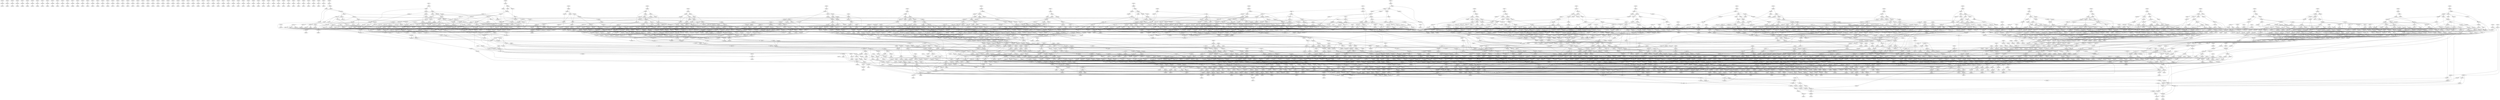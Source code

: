# Network structure generated by ABC

digraph network {
Node133 -> Node3000 [style = solid];
Node134 -> Node2327 [style = solid];
Node135 -> Node3040 [style = solid];
Node136 -> Node2169 [style = solid];
Node137 -> Node2994 [style = solid];
Node138 -> Node2329 [style = solid];
Node139 -> Node3035 [style = solid];
Node140 -> Node2167 [style = solid];
Node141 -> Node3009 [style = solid];
Node142 -> Node2389 [style = solid];
Node143 -> Node2989 [style = solid];
Node144 -> Node2213 [style = solid];
Node145 -> Node3034 [style = solid];
Node146 -> Node2234 [style = solid];
Node147 -> Node2990 [style = solid];
Node148 -> Node2388 [style = solid];
Node149 -> Node2997 [style = solid];
Node150 -> Node2212 [style = solid];
Node151 -> Node2985 [style = solid];
Node152 -> Node2334 [style = solid];
Node153 -> Node3031 [style = solid];
Node154 -> Node2180 [style = solid];
Node155 -> Node3008 [style = solid];
Node156 -> Node2325 [style = solid];
Node157 -> Node3012 [style = solid];
Node158 -> Node2363 [style = solid];
Node159 -> Node3045 [style = solid];
Node160 -> Node2217 [style = solid];
Node161 -> Node2987 [style = solid];
Node162 -> Node2209 [style = solid];
Node163 -> Node3043 [style = solid];
Node164 -> Node2166 [style = solid];
Node165 -> Node3004 [style = solid];
Node166 -> Node2323 [style = solid];
Node167 -> Node3003 [style = solid];
Node168 -> Node2214 [style = solid];
Node169 -> Node2995 [style = solid];
Node170 -> Node2324 [style = solid];
Node171 -> Node2998 [style = solid];
Node172 -> Node2386 [style = solid];
Node173 -> Node3032 [style = solid];
Node174 -> Node2172 [style = solid];
Node175 -> Node2986 [style = solid];
Node176 -> Node2210 [style = solid];
Node177 -> Node2988 [style = solid];
Node178 -> Node2231 [style = solid];
Node179 -> Node2996 [style = solid];
Node180 -> Node2216 [style = solid];
Node181 -> Node3028 [style = solid];
Node182 -> Node2165 [style = solid];
Node183 -> Node2991 [style = solid];
Node184 -> Node2260 [style = solid];
Node185 -> Node3013 [style = solid];
Node186 -> Node2171 [style = solid];
Node187 -> Node3039 [style = solid];
Node188 -> Node2168 [style = solid];
Node189 -> Node3015 [style = solid];
Node190 -> Node2326 [style = solid];
Node191 -> Node3042 [style = solid];
Node192 -> Node2215 [style = solid];
Node193 -> Node3014 [style = solid];
Node194 -> Node2262 [style = solid];
Node195 -> Node3029 [style = solid];
Node196 -> Node2170 [style = solid];
Node197 -> Node2145 [style = solid];
Node199 -> Node780 [style = solid];
Node202 -> Node774 [style = solid];
Node205 -> Node791 [style = solid];
Node208 -> Node792 [style = solid];
Node211 -> Node793 [style = solid];
Node214 -> Node3829 [style = solid];
Node217 -> Node802 [style = solid];
Node220 -> Node803 [style = solid];
Node223 -> Node795 [style = solid];
Node226 -> Node811 [style = solid];
Node229 -> Node817 [style = solid];
Node232 -> Node818 [style = solid];
Node235 -> Node819 [style = solid];
Node238 -> Node809 [style = solid];
Node241 -> Node807 [style = solid];
Node244 -> Node808 [style = solid];
Node247 -> Node3719 [style = solid];
Node250 -> Node816 [style = solid];
Node253 -> Node820 [style = solid];
Node256 -> Node3961 [style = solid];
Node259 -> Node826 [style = solid];
Node262 -> Node829 [style = solid];
Node265 -> Node834 [style = solid];
Node268 -> Node822 [style = solid];
Node271 -> Node823 [style = solid];
Node274 -> Node838 [style = solid];
Node277 -> Node3638 [style = solid];
Node280 -> Node849 [style = solid];
Node283 -> Node855 [style = solid];
Node286 -> Node3613 [style = solid];
Node289 -> Node882 [style = solid];
Node292 -> Node889 [style = solid];
Node295 -> Node1856 [style = solid];
Node298 -> Node1854 [style = solid];
Node301 -> Node1855 [style = solid];
Node304 -> Node1914 [style = solid];
Node307 -> Node1909 [style = solid];
Node310 -> Node1911 [style = solid];
Node313 -> Node1912 [style = solid];
Node316 -> Node1910 [style = solid];
Node319 -> Node1915 [style = solid];
Node322 -> Node1917 [style = solid];
Node325 -> Node1916 [style = solid];
Node328 -> Node1913 [style = solid];
Node331 -> Node1957 [style = solid];
Node334 -> Node1980 [style = solid];
Node337 -> Node1979 [style = solid];
Node340 -> Node3422 [style = solid];
Node343 -> Node3401 [style = solid];
Node346 -> Node3707 [style = solid];
Node349 -> Node3423 [style = solid];
Node352 -> Node3222 [style = solid];
Node355 -> Node3333 [style = solid];
Node358 -> Node3192 [style = solid];
Node361 -> Node3391 [style = solid];
Node364 -> Node2055 [style = solid];
Node367 -> Node3186 [style = solid];
Node370 -> Node2062 [style = solid];
Node373 -> Node2061 [style = solid];
Node376 -> Node3316 [style = solid];
Node379 -> Node3452 [style = solid];
Node382 -> Node3243 [style = solid];
Node385 -> Node3196 [style = solid];
Node388 -> Node3167 [style = solid];
Node391 -> Node2094 [style = solid];
Node394 -> Node3225 [style = solid];
Node397 -> Node2144 [style = solid];
Node400 -> Node3343 [style = solid];
Node403 -> Node2142 [style = solid];
Node406 -> Node2143 [style = solid];
Node409 -> Node3367 [style = solid];
Node412 -> Node3091 [style = solid];
Node415 -> Node3162 [style = solid];
Node418 -> Node3149 [style = solid];
Node421 -> Node3728 [style = solid];
Node424 -> Node3652 [style = solid];
Node427 -> Node3476 [style = solid];
Node430 -> Node3200 [style = solid];
Node433 -> Node3619 [style = solid];
Node436 -> Node3168 [style = solid];
Node439 -> Node3488 [style = solid];
Node442 -> Node2185 [style = solid];
Node445 -> Node2208 [style = solid];
Node448 -> Node3352 [style = solid];
Node451 -> Node4039 [style = solid];
Node454 -> Node4040 [style = solid];
Node457 -> Node3753 [style = solid];
Node460 -> Node3453 [style = solid];
Node463 -> Node3356 [style = solid];
Node466 -> Node3194 [style = solid];
Node469 -> Node3357 [style = solid];
Node472 -> Node3248 [style = solid];
Node475 -> Node3313 [style = solid];
Node478 -> Node2258 [style = solid];
Node481 -> Node2321 [style = solid];
Node484 -> Node2317 [style = solid];
Node487 -> Node2322 [style = solid];
Node490 -> Node2320 [style = solid];
Node493 -> Node2319 [style = solid];
Node496 -> Node2318 [style = solid];
Node499 -> Node2268 [style = solid];
Node502 -> Node2265 [style = solid];
Node505 -> Node2271 [style = solid];
Node508 -> Node2333 [style = solid];
Node511 -> Node2330 [style = solid];
Node514 -> Node2385 [style = solid];
Node517 -> Node2381 [style = solid];
Node520 -> Node2377 [style = solid];
Node523 -> Node2373 [style = solid];
Node526 -> Node2380 [style = solid];
Node529 -> Node2375 [style = solid];
Node532 -> Node2328 [style = solid];
Node535 -> Node2341 [style = solid];
Node538 -> Node2392 [style = solid];
Node541 -> Node2398 [style = solid];
Node544 -> Node2459 [style = solid];
Node547 -> Node2461 [style = solid];
Node550 -> Node2468 [style = solid];
Node553 -> Node2462 [style = solid];
Node556 -> Node2507 [style = solid];
Node559 -> Node2470 [style = solid];
Node562 -> Node2467 [style = solid];
Node565 -> Node2505 [style = solid];
Node568 -> Node3096 [style = solid];
Node571 -> Node2469 [style = solid];
Node574 -> Node2457 [style = solid];
Node577 -> Node3748 [style = solid];
Node580 -> Node3731 [style = solid];
Node583 -> Node2460 [style = solid];
Node586 -> Node3094 [style = solid];
Node589 -> Node2454 [style = solid];
Node592 -> Node2455 [style = solid];
Node595 -> Node2464 [style = solid];
Node598 -> Node2458 [style = solid];
Node601 -> Node2516 [style = solid];
Node604 -> Node2514 [style = solid];
Node607 -> Node3876 [style = solid];
Node610 -> Node3788 [style = solid];
Node613 -> Node3870 [style = solid];
Node616 -> Node3198 [style = solid];
Node619 -> Node2511 [style = solid];
Node622 -> Node2531 [style = solid];
Node625 -> Node3842 [style = solid];
Node628 -> Node4002 [style = solid];
Node631 -> Node2512 [style = solid];
Node634 -> Node2570 [style = solid];
Node637 -> Node2578 [style = solid];
Node640 -> Node3344 [style = solid];
Node643 -> Node2607 [style = solid];
Node646 -> Node3467 [style = solid];
Node649 -> Node3223 [style = solid];
Node652 -> Node3594 [style = solid];
Node655 -> Node3492 [style = solid];
Node658 -> Node3434 [style = solid];
Node661 -> Node2620 [style = solid];
Node664 -> Node2616 [style = solid];
Node667 -> Node2614 [style = solid];
Node670 -> Node2662 [style = solid];
Node673 -> Node858 [style = solid];
Node676 -> Node770 [style = solid];
Node679 -> Node812 [style = solid];
Node682 -> Node776 [style = solid];
Node685 -> Node814 [style = solid];
Node688 -> Node796 [style = solid];
Node691 -> Node771 [style = solid];
Node694 -> Node779 [style = solid];
Node697 -> Node782 [style = solid];
Node700 -> Node799 [style = solid];
Node703 -> Node828 [style = solid];
Node706 -> Node857 [style = solid];
Node709 -> Node789 [style = solid];
Node712 -> Node801 [style = solid];
Node715 -> Node797 [style = solid];
Node718 -> Node772 [style = solid];
Node721 -> Node813 [style = solid];
Node724 -> Node798 [style = solid];
Node727 -> Node787 [style = solid];
Node730 -> Node786 [style = solid];
Node733 -> Node773 [style = solid];
Node736 -> Node781 [style = solid];
Node739 -> Node777 [style = solid];
Node742 -> Node783 [style = solid];
Node745 -> Node790 [style = solid];
Node748 -> Node788 [style = solid];
Node751 -> Node800 [style = solid];
Node754 -> Node775 [style = solid];
Node757 -> Node785 [style = solid];
Node760 -> Node778 [style = solid];
Node763 -> Node827 [style = solid];
Node766 -> Node784 [style = solid];
Node770 -> Node200 [style = solid];
Node771 -> Node203 [style = solid];
Node772 -> Node206 [style = solid];
Node773 -> Node209 [style = solid];
Node774 -> Node794 [style = solid];
Node774 -> Node810 [style = solid];
Node775 -> Node212 [style = solid];
Node776 -> Node215 [style = solid];
Node777 -> Node218 [style = solid];
Node778 -> Node221 [style = solid];
Node779 -> Node224 [style = solid];
Node780 -> Node815 [style = solid];
Node780 -> Node804 [style = solid];
Node781 -> Node227 [style = solid];
Node782 -> Node230 [style = solid];
Node783 -> Node233 [style = solid];
Node784 -> Node236 [style = solid];
Node785 -> Node239 [style = solid];
Node786 -> Node242 [style = solid];
Node787 -> Node245 [style = solid];
Node788 -> Node248 [style = solid];
Node789 -> Node251 [style = solid];
Node790 -> Node254 [style = solid];
Node791 -> Node805 [style = solid];
Node791 -> Node3379 [style = solid];
Node792 -> Node821 [style = solid];
Node792 -> Node806 [style = solid];
Node793 -> Node824 [style = solid];
Node793 -> Node836 [style = solid];
Node794 -> Node3510 [style = solid];
Node794 -> Node2079 [style = solid];
Node795 -> Node830 [style = solid];
Node795 -> Node843 [style = solid];
Node796 -> Node257 [style = solid];
Node797 -> Node260 [style = solid];
Node798 -> Node263 [style = solid];
Node799 -> Node266 [style = solid];
Node800 -> Node269 [style = solid];
Node801 -> Node272 [style = solid];
Node802 -> Node847 [style = solid];
Node802 -> Node832 [style = solid];
Node803 -> Node833 [style = solid];
Node803 -> Node850 [style = solid];
Node804 -> Node831 [style = solid];
Node804 -> Node2027 [style = solid];
Node805 -> Node846 [style = solid];
Node805 -> Node3387 [style = solid];
Node806 -> Node825 [style = solid];
Node807 -> Node840 [style = solid];
Node807 -> Node861 [style = solid];
Node808 -> Node842 [style = solid];
Node808 -> Node4006 [style = solid];
Node809 -> Node3237 [style = solid];
Node809 -> Node841 [style = solid];
Node810 -> Node2072 [style = solid];
Node810 -> Node863 [style = solid];
Node810 -> Node3517 [style = solid];
Node811 -> Node835 [style = solid];
Node811 -> Node852 [style = solid];
Node812 -> Node275 [style = solid];
Node813 -> Node278 [style = solid];
Node814 -> Node281 [style = solid];
Node815 -> Node3266 [style = solid];
Node815 -> Node2070 [style = solid];
Node816 -> Node839 [style = solid];
Node816 -> Node860 [style = solid];
Node817 -> Node865 [style = solid];
Node817 -> Node848 [style = solid];
Node818 -> Node844 [style = solid];
Node818 -> Node878 [style = solid];
Node819 -> Node845 [style = solid];
Node819 -> Node3768 [style = solid];
Node820 -> Node837 [style = solid];
Node820 -> Node854 [style = solid];
Node821 -> Node2157 [style = solid];
Node821 -> Node3209 [style = solid];
Node822 -> Node3625 [style = solid];
Node822 -> Node870 [style = solid];
Node823 -> Node853 [style = solid];
Node823 -> Node867 [style = solid];
Node824 -> Node2035 [style = solid];
Node824 -> Node3300 [style = solid];
Node825 -> Node3209 [style = solid];
Node825 -> Node2157 [style = solid];
Node826 -> Node864 [style = solid];
Node826 -> Node880 [style = solid];
Node827 -> Node284 [style = solid];
Node828 -> Node287 [style = solid];
Node829 -> Node859 [style = solid];
Node829 -> Node875 [style = solid];
Node830 -> Node2152 [style = solid];
Node830 -> Node856 [style = solid];
Node831 -> Node3266 [style = solid];
Node832 -> Node851 [style = solid];
Node832 -> Node1992 [style = solid];
Node833 -> Node862 [style = solid];
Node833 -> Node2040 [style = solid];
Node834 -> Node3187 [style = solid];
Node834 -> Node869 [style = solid];
Node835 -> Node879 [style = solid];
Node835 -> Node2013 [style = solid];
Node836 -> Node3306 [style = solid];
Node836 -> Node978 [style = solid];
Node836 -> Node3893 [style = solid];
Node836 -> Node1993 [style = solid];
Node837 -> Node2033 [style = solid];
Node837 -> Node874 [style = solid];
Node838 -> Node2071 [style = solid];
Node838 -> Node2029 [style = solid];
Node838 -> Node887 [style = solid];
Node839 -> Node872 [style = solid];
Node839 -> Node2153 [style = solid];
Node840 -> Node873 [style = solid];
Node840 -> Node2115 [style = solid];
Node841 -> Node1988 [style = solid];
Node841 -> Node952 [style = solid];
Node841 -> Node890 [style = solid];
Node842 -> Node868 [style = solid];
Node842 -> Node4014 [style = solid];
Node843 -> Node902 [style = solid];
Node843 -> Node976 [style = solid];
Node843 -> Node2118 [style = solid];
Node843 -> Node970 [style = solid];
Node844 -> Node877 [style = solid];
Node844 -> Node1989 [style = solid];
Node845 -> Node3632 [style = solid];
Node845 -> Node2038 [style = solid];
Node846 -> Node866 [style = solid];
Node846 -> Node3390 [style = solid];
Node847 -> Node2034 [style = solid];
Node847 -> Node3406 [style = solid];
Node848 -> Node876 [style = solid];
Node848 -> Node2151 [style = solid];
Node849 -> Node885 [style = solid];
Node849 -> Node871 [style = solid];
Node850 -> Node2036 [style = solid];
Node850 -> Node883 [style = solid];
Node850 -> Node936 [style = solid];
Node851 -> Node3406 [style = solid];
Node852 -> Node1981 [style = solid];
Node852 -> Node954 [style = solid];
Node852 -> Node4069 [style = solid];
Node852 -> Node3921 [style = solid];
Node853 -> Node891 [style = solid];
Node853 -> Node2073 [style = solid];
Node854 -> Node1991 [style = solid];
Node854 -> Node953 [style = solid];
Node854 -> Node918 [style = solid];
Node854 -> Node903 [style = solid];
Node855 -> Node893 [style = solid];
Node855 -> Node901 [style = solid];
Node856 -> Node902 [style = solid];
Node856 -> Node970 [style = solid];
Node856 -> Node976 [style = solid];
Node857 -> Node290 [style = solid];
Node858 -> Node293 [style = solid];
Node859 -> Node888 [style = solid];
Node859 -> Node2156 [style = solid];
Node860 -> Node2119 [style = solid];
Node860 -> Node948 [style = solid];
Node860 -> Node915 [style = solid];
Node860 -> Node1039 [style = solid];
Node861 -> Node2069 [style = solid];
Node861 -> Node998 [style = solid];
Node861 -> Node910 [style = solid];
Node861 -> Node919 [style = solid];
Node862 -> Node936 [style = solid];
Node862 -> Node884 [style = solid];
Node863 -> Node3512 [style = solid];
Node864 -> Node892 [style = solid];
Node864 -> Node2116 [style = solid];
Node865 -> Node2117 [style = solid];
Node865 -> Node3321 [style = solid];
Node866 -> Node3383 [style = solid];
Node866 -> Node3381 [style = solid];
Node867 -> Node2037 [style = solid];
Node867 -> Node928 [style = solid];
Node867 -> Node909 [style = solid];
Node868 -> Node899 [style = solid];
Node868 -> Node984 [style = solid];
Node869 -> Node916 [style = solid];
Node869 -> Node3191 [style = solid];
Node869 -> Node2030 [style = solid];
Node869 -> Node980 [style = solid];
Node870 -> Node938 [style = solid];
Node870 -> Node3629 [style = solid];
Node870 -> Node3630 [style = solid];
Node870 -> Node3631 [style = solid];
Node871 -> Node886 [style = solid];
Node872 -> Node897 [style = solid];
Node872 -> Node948 [style = solid];
Node873 -> Node896 [style = solid];
Node873 -> Node998 [style = solid];
Node874 -> Node900 [style = solid];
Node874 -> Node953 [style = solid];
Node875 -> Node2081 [style = solid];
Node875 -> Node958 [style = solid];
Node875 -> Node927 [style = solid];
Node875 -> Node1029 [style = solid];
Node876 -> Node3321 [style = solid];
Node877 -> Node923 [style = solid];
Node877 -> Node894 [style = solid];
Node878 -> Node906 [style = solid];
Node878 -> Node2026 [style = solid];
Node878 -> Node920 [style = solid];
Node878 -> Node1037 [style = solid];
Node879 -> Node954 [style = solid];
Node879 -> Node3922 [style = solid];
Node879 -> Node4068 [style = solid];
Node880 -> Node2132 [style = solid];
Node880 -> Node908 [style = solid];
Node880 -> Node930 [style = solid];
Node881 -> Node1118 [style = solid];
Node881 -> Node905 [style = solid];
Node882 -> Node2155 [style = solid];
Node882 -> Node2120 [style = solid];
Node882 -> Node921 [style = solid];
Node883 -> Node3518 [style = solid];
Node884 -> Node3518 [style = solid];
Node885 -> Node3675 [style = solid];
Node885 -> Node2074 [style = solid];
Node886 -> Node3675 [style = solid];
Node886 -> Node2074 [style = solid];
Node887 -> Node3545 [style = solid];
Node887 -> Node922 [style = solid];
Node888 -> Node907 [style = solid];
Node888 -> Node958 [style = solid];
Node889 -> Node2122 [style = solid];
Node889 -> Node2125 [style = solid];
Node889 -> Node3602 [style = solid];
Node890 -> Node3242 [style = solid];
Node891 -> Node929 [style = solid];
Node891 -> Node909 [style = solid];
Node892 -> Node908 [style = solid];
Node892 -> Node930 [style = solid];
Node893 -> Node904 [style = solid];
Node893 -> Node2032 [style = solid];
Node894 -> Node920 [style = solid];
Node894 -> Node1037 [style = solid];
Node895 -> Node905 [style = solid];
Node896 -> Node939 [style = solid];
Node896 -> Node924 [style = solid];
Node897 -> Node1070 [style = solid];
Node897 -> Node926 [style = solid];
Node898 -> Node3412 [style = solid];
Node898 -> Node3169 [style = solid];
Node899 -> Node4017 [style = solid];
Node899 -> Node4008 [style = solid];
Node900 -> Node917 [style = solid];
Node900 -> Node937 [style = solid];
Node901 -> Node960 [style = solid];
Node901 -> Node940 [style = solid];
Node901 -> Node1990 [style = solid];
Node901 -> Node1159 [style = solid];
Node902 -> Node914 [style = solid];
Node903 -> Node917 [style = solid];
Node904 -> Node941 [style = solid];
Node904 -> Node940 [style = solid];
Node905 -> Node1144 [style = solid];
Node905 -> Node963 [style = solid];
Node905 -> Node961 [style = solid];
Node905 -> Node1163 [style = solid];
Node906 -> Node923 [style = solid];
Node907 -> Node1060 [style = solid];
Node907 -> Node3807 [style = solid];
Node908 -> Node1062 [style = solid];
Node908 -> Node935 [style = solid];
Node909 -> Node1017 [style = solid];
Node909 -> Node942 [style = solid];
Node910 -> Node924 [style = solid];
Node911 -> Node3708 [style = solid];
Node912 -> Node3708 [style = solid];
Node913 -> Node1052 [style = solid];
Node913 -> Node943 [style = solid];
Node914 -> Node1082 [style = solid];
Node914 -> Node3217 [style = solid];
Node914 -> Node931 [style = solid];
Node915 -> Node926 [style = solid];
Node916 -> Node934 [style = solid];
Node917 -> Node979 [style = solid];
Node917 -> Node1034 [style = solid];
Node917 -> Node1833 [style = solid];
Node918 -> Node937 [style = solid];
Node919 -> Node939 [style = solid];
Node920 -> Node1296 [style = solid];
Node920 -> Node3489 [style = solid];
Node920 -> Node957 [style = solid];
Node921 -> Node944 [style = solid];
Node921 -> Node987 [style = solid];
Node921 -> Node1016 [style = solid];
Node921 -> Node1140 [style = solid];
Node922 -> Node1030 [style = solid];
Node922 -> Node1359 [style = solid];
Node922 -> Node989 [style = solid];
Node922 -> Node3893 [style = solid];
Node923 -> Node1059 [style = solid];
Node923 -> Node1455 [style = solid];
Node923 -> Node955 [style = solid];
Node924 -> Node969 [style = solid];
Node924 -> Node1832 [style = solid];
Node924 -> Node1000 [style = solid];
Node925 -> Node3988 [style = solid];
Node925 -> Node1086 [style = solid];
Node925 -> Node3414 [style = solid];
Node926 -> Node996 [style = solid];
Node926 -> Node1089 [style = solid];
Node926 -> Node1127 [style = solid];
Node926 -> Node1105 [style = solid];
Node927 -> Node3807 [style = solid];
Node928 -> Node3334 [style = solid];
Node929 -> Node3334 [style = solid];
Node930 -> Node975 [style = solid];
Node930 -> Node3612 [style = solid];
Node930 -> Node1244 [style = solid];
Node930 -> Node1454 [style = solid];
Node931 -> Node991 [style = solid];
Node931 -> Node3505 [style = solid];
Node931 -> Node3703 [style = solid];
Node932 -> Node966 [style = solid];
Node932 -> Node1578 [style = solid];
Node933 -> Node1036 [style = solid];
Node933 -> Node1293 [style = solid];
Node933 -> Node1114 [style = solid];
Node933 -> Node1107 [style = solid];
Node934 -> Node995 [style = solid];
Node934 -> Node1832 [style = solid];
Node934 -> Node972 [style = solid];
Node935 -> Node964 [style = solid];
Node935 -> Node1134 [style = solid];
Node936 -> Node990 [style = solid];
Node936 -> Node1832 [style = solid];
Node936 -> Node965 [style = solid];
Node937 -> Node973 [style = solid];
Node937 -> Node1110 [style = solid];
Node938 -> Node3628 [style = solid];
Node939 -> Node949 [style = solid];
Node940 -> Node983 [style = solid];
Node940 -> Node3612 [style = solid];
Node940 -> Node1232 [style = solid];
Node940 -> Node1455 [style = solid];
Node941 -> Node1236 [style = solid];
Node941 -> Node981 [style = solid];
Node942 -> Node1104 [style = solid];
Node942 -> Node967 [style = solid];
Node943 -> Node3688 [style = solid];
Node943 -> Node1181 [style = solid];
Node943 -> Node3712 [style = solid];
Node944 -> Node1025 [style = solid];
Node944 -> Node1132 [style = solid];
Node944 -> Node1680 [style = solid];
Node945 -> Node1078 [style = solid];
Node945 -> Node1023 [style = solid];
Node945 -> Node3703 [style = solid];
Node946 -> Node1035 [style = solid];
Node946 -> Node986 [style = solid];
Node947 -> Node1011 [style = solid];
Node947 -> Node1031 [style = solid];
Node947 -> Node1833 [style = solid];
Node948 -> Node993 [style = solid];
Node948 -> Node1577 [style = solid];
Node949 -> Node3944 [style = solid];
Node949 -> Node1033 [style = solid];
Node949 -> Node1832 [style = solid];
Node950 -> Node994 [style = solid];
Node950 -> Node1235 [style = solid];
Node950 -> Node1040 [style = solid];
Node951 -> Node1006 [style = solid];
Node951 -> Node1042 [style = solid];
Node951 -> Node3877 [style = solid];
Node952 -> Node3241 [style = solid];
Node953 -> Node1583 [style = solid];
Node953 -> Node1249 [style = solid];
Node953 -> Node1001 [style = solid];
Node954 -> Node977 [style = solid];
Node955 -> Node1003 [style = solid];
Node955 -> Node3605 [style = solid];
Node956 -> Node1680 [style = solid];
Node956 -> Node3258 [style = solid];
Node957 -> Node1009 [style = solid];
Node957 -> Node1290 [style = solid];
Node957 -> Node3605 [style = solid];
Node958 -> Node1005 [style = solid];
Node958 -> Node3326 [style = solid];
Node959 -> Node1021 [style = solid];
Node959 -> Node1311 [style = solid];
Node959 -> Node1177 [style = solid];
Node960 -> Node981 [style = solid];
Node961 -> Node3415 [style = solid];
Node961 -> Node1015 [style = solid];
Node962 -> Node1284 [style = solid];
Node962 -> Node1357 [style = solid];
Node962 -> Node1128 [style = solid];
Node962 -> Node1338 [style = solid];
Node963 -> Node1457 [style = solid];
Node963 -> Node1068 [style = solid];
Node963 -> Node1678 [style = solid];
Node964 -> Node1026 [style = solid];
Node964 -> Node3604 [style = solid];
Node965 -> Node1215 [style = solid];
Node965 -> Node1061 [style = solid];
Node965 -> Node1833 [style = solid];
Node966 -> Node1115 [style = solid];
Node966 -> Node1048 [style = solid];
Node966 -> Node1214 [style = solid];
Node967 -> Node1065 [style = solid];
Node967 -> Node1460 [style = solid];
Node967 -> Node1768 [style = solid];
Node968 -> Node1164 [style = solid];
Node968 -> Node3995 [style = solid];
Node968 -> Node1383 [style = solid];
Node968 -> Node1100 [style = solid];
Node969 -> Node3249 [style = solid];
Node969 -> Node1687 [style = solid];
Node969 -> Node1279 [style = solid];
Node969 -> Node1676 [style = solid];
Node970 -> Node1019 [style = solid];
Node970 -> Node3684 [style = solid];
Node971 -> Node1103 [style = solid];
Node971 -> Node1038 [style = solid];
Node972 -> Node1032 [style = solid];
Node972 -> Node1647 [style = solid];
Node973 -> Node1045 [style = solid];
Node973 -> Node1198 [style = solid];
Node973 -> Node1647 [style = solid];
Node974 -> Node992 [style = solid];
Node975 -> Node1213 [style = solid];
Node975 -> Node1239 [style = solid];
Node975 -> Node1096 [style = solid];
Node975 -> Node1640 [style = solid];
Node976 -> Node1069 [style = solid];
Node976 -> Node1043 [style = solid];
Node977 -> Node1180 [style = solid];
Node977 -> Node1046 [style = solid];
Node977 -> Node1178 [style = solid];
Node977 -> Node1120 [style = solid];
Node978 -> Node3308 [style = solid];
Node979 -> Node1054 [style = solid];
Node979 -> Node1687 [style = solid];
Node979 -> Node1407 [style = solid];
Node979 -> Node3951 [style = solid];
Node980 -> Node999 [style = solid];
Node981 -> Node1010 [style = solid];
Node981 -> Node1022 [style = solid];
Node982 -> Node1004 [style = solid];
Node983 -> Node1478 [style = solid];
Node983 -> Node1233 [style = solid];
Node983 -> Node1207 [style = solid];
Node983 -> Node1443 [style = solid];
Node984 -> Node4015 [style = solid];
Node985 -> Node1147 [style = solid];
Node985 -> Node1479 [style = solid];
Node985 -> Node1592 [style = solid];
Node985 -> Node1485 [style = solid];
Node986 -> Node1122 [style = solid];
Node986 -> Node1281 [style = solid];
Node986 -> Node1680 [style = solid];
Node987 -> Node1125 [style = solid];
Node987 -> Node1218 [style = solid];
Node987 -> Node4010 [style = solid];
Node988 -> Node1057 [style = solid];
Node988 -> Node3804 [style = solid];
Node989 -> Node1141 [style = solid];
Node989 -> Node1415 [style = solid];
Node989 -> Node3275 [style = solid];
Node990 -> Node1051 [style = solid];
Node990 -> Node1072 [style = solid];
Node991 -> Node1161 [style = solid];
Node991 -> Node1095 [style = solid];
Node991 -> Node1484 [style = solid];
Node992 -> Node1097 [style = solid];
Node992 -> Node1088 [style = solid];
Node992 -> Node1391 [style = solid];
Node993 -> Node1155 [style = solid];
Node993 -> Node1187 [style = solid];
Node993 -> Node1090 [style = solid];
Node994 -> Node1253 [style = solid];
Node994 -> Node1073 [style = solid];
Node995 -> Node1083 [style = solid];
Node995 -> Node1687 [style = solid];
Node995 -> Node1405 [style = solid];
Node995 -> Node1676 [style = solid];
Node996 -> Node1106 [style = solid];
Node996 -> Node3296 [style = solid];
Node996 -> Node3414 [style = solid];
Node997 -> Node1063 [style = solid];
Node997 -> Node1679 [style = solid];
Node998 -> Node1053 [style = solid];
Node998 -> Node1249 [style = solid];
Node999 -> Node1182 [style = solid];
Node999 -> Node1111 [style = solid];
Node999 -> Node1687 [style = solid];
Node1000 -> Node1044 [style = solid];
Node1000 -> Node1647 [style = solid];
Node1001 -> Node1124 [style = solid];
Node1001 -> Node4085 [style = solid];
Node1001 -> Node1583 [style = solid];
Node1002 -> Node3217 [style = solid];
Node1002 -> Node3508 [style = solid];
Node1002 -> Node1050 [style = solid];
Node1003 -> Node1175 [style = solid];
Node1003 -> Node1380 [style = solid];
Node1003 -> Node1206 [style = solid];
Node1003 -> Node1241 [style = solid];
Node1004 -> Node1056 [style = solid];
Node1004 -> Node1586 [style = solid];
Node1005 -> Node1135 [style = solid];
Node1005 -> Node1305 [style = solid];
Node1005 -> Node1291 [style = solid];
Node1005 -> Node1196 [style = solid];
Node1006 -> Node1282 [style = solid];
Node1006 -> Node1143 [style = solid];
Node1007 -> Node1364 [style = solid];
Node1007 -> Node1112 [style = solid];
Node1008 -> Node1212 [style = solid];
Node1008 -> Node1289 [style = solid];
Node1008 -> Node3275 [style = solid];
Node1009 -> Node1497 [style = solid];
Node1009 -> Node1117 [style = solid];
Node1010 -> Node1209 [style = solid];
Node1010 -> Node1381 [style = solid];
Node1010 -> Node3489 [style = solid];
Node1011 -> Node1113 [style = solid];
Node1011 -> Node1779 [style = solid];
Node1012 -> Node1211 [style = solid];
Node1012 -> Node1504 [style = solid];
Node1012 -> Node1679 [style = solid];
Node1013 -> Node1463 [style = solid];
Node1013 -> Node1837 [style = solid];
Node1013 -> Node1119 [style = solid];
Node1014 -> Node1262 [style = solid];
Node1014 -> Node1421 [style = solid];
Node1014 -> Node1339 [style = solid];
Node1014 -> Node1387 [style = solid];
Node1015 -> Node1348 [style = solid];
Node1015 -> Node1148 [style = solid];
Node1015 -> Node1222 [style = solid];
Node1015 -> Node1221 [style = solid];
Node1016 -> Node1153 [style = solid];
Node1016 -> Node1333 [style = solid];
Node1016 -> Node1460 [style = solid];
Node1017 -> Node1274 [style = solid];
Node1017 -> Node1145 [style = solid];
Node1017 -> Node4010 [style = solid];
Node1018 -> Node3909 [style = solid];
Node1018 -> Node1136 [style = solid];
Node1019 -> Node1151 [style = solid];
Node1019 -> Node1456 [style = solid];
Node1019 -> Node1180 [style = solid];
Node1020 -> Node1170 [style = solid];
Node1020 -> Node1270 [style = solid];
Node1020 -> Node1689 [style = solid];
Node1021 -> Node1243 [style = solid];
Node1021 -> Node1150 [style = solid];
Node1021 -> Node3220 [style = solid];
Node1022 -> Node1139 [style = solid];
Node1022 -> Node3604 [style = solid];
Node1023 -> Node3358 [style = solid];
Node1023 -> Node3974 [style = solid];
Node1023 -> Node1582 [style = solid];
Node1024 -> Node3672 [style = solid];
Node1024 -> Node1699 [style = solid];
Node1024 -> Node1131 [style = solid];
Node1025 -> Node1165 [style = solid];
Node1025 -> Node1585 [style = solid];
Node1025 -> Node1084 [style = solid];
Node1026 -> Node1172 [style = solid];
Node1026 -> Node1580 [style = solid];
Node1026 -> Node1535 [style = solid];
Node1027 -> Node1174 [style = solid];
Node1027 -> Node3817 [style = solid];
Node1027 -> Node1581 [style = solid];
Node1028 -> Node1194 [style = solid];
Node1028 -> Node1269 [style = solid];
Node1028 -> Node3250 [style = solid];
Node1029 -> Node1060 [style = solid];
Node1030 -> Node1076 [style = solid];
Node1030 -> Node3896 [style = solid];
Node1030 -> Node3275 [style = solid];
Node1031 -> Node1183 [style = solid];
Node1031 -> Node1779 [style = solid];
Node1031 -> Node1575 [style = solid];
Node1032 -> Node3252 [style = solid];
Node1032 -> Node1191 [style = solid];
Node1032 -> Node1426 [style = solid];
Node1033 -> Node1093 [style = solid];
Node1033 -> Node1146 [style = solid];
Node1034 -> Node1205 [style = solid];
Node1034 -> Node1405 [style = solid];
Node1034 -> Node1688 [style = solid];
Node1035 -> Node1186 [style = solid];
Node1035 -> Node1544 [style = solid];
Node1035 -> Node1230 [style = solid];
Node1036 -> Node1199 [style = solid];
Node1036 -> Node1614 [style = solid];
Node1036 -> Node3896 [style = solid];
Node1037 -> Node1077 [style = solid];
Node1037 -> Node1455 [style = solid];
Node1038 -> Node1079 [style = solid];
Node1038 -> Node1193 [style = solid];
Node1039 -> Node1070 [style = solid];
Node1040 -> Node1185 [style = solid];
Node1040 -> Node1638 [style = solid];
Node1040 -> Node3901 [style = solid];
Node1041 -> Node1200 [style = solid];
Node1041 -> Node1307 [style = solid];
Node1041 -> Node1548 [style = solid];
Node1042 -> Node1185 [style = solid];
Node1042 -> Node3229 [style = solid];
Node1042 -> Node1462 [style = solid];
Node1043 -> Node1080 [style = solid];
Node1043 -> Node1081 [style = solid];
Node1044 -> Node1304 [style = solid];
Node1044 -> Node1441 [style = solid];
Node1044 -> Node1491 [style = solid];
Node1045 -> Node3254 [style = solid];
Node1045 -> Node1184 [style = solid];
Node1046 -> Node1685 [style = solid];
Node1046 -> Node1456 [style = solid];
Node1046 -> Node1523 [style = solid];
Node1047 -> Node1880 [style = solid];
Node1047 -> Node3896 [style = solid];
Node1047 -> Node1442 [style = solid];
Node1047 -> Node1945 [style = solid];
Node1048 -> Node1681 [style = solid];
Node1048 -> Node1185 [style = solid];
Node1049 -> Node1204 [style = solid];
Node1049 -> Node1484 [style = solid];
Node1050 -> Node1099 [style = solid];
Node1051 -> Node1188 [style = solid];
Node1051 -> Node1179 [style = solid];
Node1052 -> Node1227 [style = solid];
Node1052 -> Node1539 [style = solid];
Node1052 -> Node1226 [style = solid];
Node1053 -> Node3956 [style = solid];
Node1053 -> Node4085 [style = solid];
Node1053 -> Node1327 [style = solid];
Node1054 -> Node1263 [style = solid];
Node1054 -> Node1197 [style = solid];
Node1055 -> Node3218 [style = solid];
Node1055 -> Node1524 [style = solid];
Node1055 -> Node1306 [style = solid];
Node1056 -> Node3326 [style = solid];
Node1056 -> Node1320 [style = solid];
Node1056 -> Node1547 [style = solid];
Node1056 -> Node1319 [style = solid];
Node1057 -> Node1316 [style = solid];
Node1057 -> Node1519 [style = solid];
Node1057 -> Node1329 [style = solid];
Node1057 -> Node1469 [style = solid];
Node1058 -> Node1118 [style = solid];
Node1059 -> Node1168 [style = solid];
Node1059 -> Node1225 [style = solid];
Node1060 -> Node1309 [style = solid];
Node1060 -> Node3662 [style = solid];
Node1060 -> Node3804 [style = solid];
Node1061 -> Node1287 [style = solid];
Node1061 -> Node1313 [style = solid];
Node1061 -> Node1688 [style = solid];
Node1062 -> Node1465 [style = solid];
Node1062 -> Node1257 [style = solid];
Node1062 -> Node1454 [style = solid];
Node1063 -> Node1271 [style = solid];
Node1063 -> Node1474 [style = solid];
Node1063 -> Node1643 [style = solid];
Node1064 -> Node4060 [style = solid];
Node1064 -> Node1508 [style = solid];
Node1064 -> Node1273 [style = solid];
Node1065 -> Node1297 [style = solid];
Node1065 -> Node1375 [style = solid];
Node1065 -> Node1705 [style = solid];
Node1066 -> Node1378 [style = solid];
Node1066 -> Node3554 [style = solid];
Node1066 -> Node1354 [style = solid];
Node1067 -> Node1461 [style = solid];
Node1067 -> Node1303 [style = solid];
Node1067 -> Node3804 [style = solid];
Node1068 -> Node3994 [style = solid];
Node1068 -> Node1294 [style = solid];
Node1068 -> Node1603 [style = solid];
Node1069 -> Node1259 [style = solid];
Node1069 -> Node1560 [style = solid];
Node1069 -> Node1223 [style = solid];
Node1070 -> Node3178 [style = solid];
Node1070 -> Node1252 [style = solid];
Node1070 -> Node3179 [style = solid];
Node1071 -> Node1298 [style = solid];
Node1071 -> Node1579 [style = solid];
Node1071 -> Node1540 [style = solid];
Node1072 -> Node1300 [style = solid];
Node1072 -> Node1546 [style = solid];
Node1072 -> Node1445 [style = solid];
Node1073 -> Node3691 [style = solid];
Node1073 -> Node1771 [style = solid];
Node1073 -> Node1533 [style = solid];
Node1074 -> Node4018 [style = solid];
Node1074 -> Node3932 [style = solid];
Node1075 -> Node3590 [style = solid];
Node1075 -> Node1248 [style = solid];
Node1076 -> Node1256 [style = solid];
Node1076 -> Node1273 [style = solid];
Node1077 -> Node1276 [style = solid];
Node1077 -> Node1480 [style = solid];
Node1078 -> Node1361 [style = solid];
Node1078 -> Node3353 [style = solid];
Node1079 -> Node3201 [style = solid];
Node1079 -> Node1355 [style = solid];
Node1079 -> Node1513 [style = solid];
Node1080 -> Node1685 [style = solid];
Node1080 -> Node3217 [style = solid];
Node1080 -> Node4090 [style = solid];
Node1080 -> Node3792 [style = solid];
Node1081 -> Node1895 [style = solid];
Node1081 -> Node1341 [style = solid];
Node1081 -> Node1757 [style = solid];
Node1081 -> Node1685 [style = solid];
Node1082 -> Node4018 [style = solid];
Node1082 -> Node1254 [style = solid];
Node1083 -> Node1304 [style = solid];
Node1083 -> Node1429 [style = solid];
Node1083 -> Node1425 [style = solid];
Node1084 -> Node1295 [style = solid];
Node1084 -> Node1585 [style = solid];
Node1085 -> Node1362 [style = solid];
Node1085 -> Node1261 [style = solid];
Node1086 -> Node1467 [style = solid];
Node1086 -> Node1252 [style = solid];
Node1087 -> Node3431 [style = solid];
Node1087 -> Node1250 [style = solid];
Node1088 -> Node1355 [style = solid];
Node1088 -> Node1681 [style = solid];
Node1088 -> Node4057 [style = solid];
Node1089 -> Node1292 [style = solid];
Node1089 -> Node1346 [style = solid];
Node1090 -> Node1302 [style = solid];
Node1090 -> Node1346 [style = solid];
Node1091 -> Node1415 [style = solid];
Node1091 -> Node3894 [style = solid];
Node1092 -> Node3217 [style = solid];
Node1092 -> Node3353 [style = solid];
Node1093 -> Node1575 [style = solid];
Node1093 -> Node1779 [style = solid];
Node1093 -> Node3960 [style = solid];
Node1094 -> Node1846 [style = solid];
Node1094 -> Node1260 [style = solid];
Node1095 -> Node1582 [style = solid];
Node1095 -> Node1260 [style = solid];
Node1096 -> Node3495 [style = solid];
Node1096 -> Node1471 [style = solid];
Node1096 -> Node1424 [style = solid];
Node1097 -> Node3201 [style = solid];
Node1097 -> Node1355 [style = solid];
Node1097 -> Node3229 [style = solid];
Node1098 -> Node1290 [style = solid];
Node1098 -> Node3158 [style = solid];
Node1099 -> Node1234 [style = solid];
Node1099 -> Node1423 [style = solid];
Node1099 -> Node1449 [style = solid];
Node1100 -> Node1285 [style = solid];
Node1100 -> Node3291 [style = solid];
Node1101 -> Node1575 [style = solid];
Node1101 -> Node1688 [style = solid];
Node1101 -> Node3956 [style = solid];
Node1102 -> Node1453 [style = solid];
Node1102 -> Node3252 [style = solid];
Node1102 -> Node1310 [style = solid];
Node1103 -> Node1166 [style = solid];
Node1104 -> Node1275 [style = solid];
Node1104 -> Node1332 [style = solid];
Node1105 -> Node1301 [style = solid];
Node1105 -> Node3414 [style = solid];
Node1105 -> Node1457 [style = solid];
Node1106 -> Node1450 [style = solid];
Node1106 -> Node1494 [style = solid];
Node1106 -> Node1266 [style = solid];
Node1107 -> Node1268 [style = solid];
Node1107 -> Node3895 [style = solid];
Node1108 -> Node1559 [style = solid];
Node1108 -> Node1404 [style = solid];
Node1108 -> Node3747 [style = solid];
Node1109 -> Node1283 [style = solid];
Node1109 -> Node1391 [style = solid];
Node1110 -> Node1312 [style = solid];
Node1110 -> Node1265 [style = solid];
Node1111 -> Node1179 [style = solid];
Node1112 -> Node1417 [style = solid];
Node1112 -> Node1224 [style = solid];
Node1113 -> Node4086 [style = solid];
Node1113 -> Node4056 [style = solid];
Node1114 -> Node1317 [style = solid];
Node1114 -> Node1444 [style = solid];
Node1115 -> Node3208 [style = solid];
Node1115 -> Node1321 [style = solid];
Node1116 -> Node1340 [style = solid];
Node1116 -> Node1509 [style = solid];
Node1116 -> Node1460 [style = solid];
Node1117 -> Node1345 [style = solid];
Node1117 -> Node1701 [style = solid];
Node1117 -> Node3495 [style = solid];
Node1118 -> Node1346 [style = solid];
Node1118 -> Node1661 [style = solid];
Node1118 -> Node3163 [style = solid];
Node1119 -> Node1401 [style = solid];
Node1119 -> Node1561 [style = solid];
Node1119 -> Node1503 [style = solid];
Node1120 -> Node1685 [style = solid];
Node1120 -> Node1341 [style = solid];
Node1120 -> Node4090 [style = solid];
Node1121 -> Node1316 [style = solid];
Node1121 -> Node1520 [style = solid];
Node1122 -> Node1472 [style = solid];
Node1122 -> Node1373 [style = solid];
Node1122 -> Node1585 [style = solid];
Node1123 -> Node1530 [style = solid];
Node1123 -> Node1383 [style = solid];
Node1123 -> Node3179 [style = solid];
Node1124 -> Node1308 [style = solid];
Node1124 -> Node1453 [style = solid];
Node1125 -> Node1584 [style = solid];
Node1125 -> Node1367 [style = solid];
Node1125 -> Node1366 [style = solid];
Node1126 -> Node1460 [style = solid];
Node1126 -> Node1220 [style = solid];
Node1127 -> Node1222 [style = solid];
Node1127 -> Node3429 [style = solid];
Node1128 -> Node1247 [style = solid];
Node1128 -> Node3742 [style = solid];
Node1129 -> Node1477 [style = solid];
Node1129 -> Node1580 [style = solid];
Node1129 -> Node1242 [style = solid];
Node1130 -> Node1382 [style = solid];
Node1130 -> Node1478 [style = solid];
Node1130 -> Node1454 [style = solid];
Node1131 -> Node1399 [style = solid];
Node1131 -> Node1459 [style = solid];
Node1131 -> Node3814 [style = solid];
Node1132 -> Node1237 [style = solid];
Node1132 -> Node3261 [style = solid];
Node1133 -> Node3395 [style = solid];
Node1133 -> Node1384 [style = solid];
Node1133 -> Node1466 [style = solid];
Node1134 -> Node1395 [style = solid];
Node1134 -> Node1710 [style = solid];
Node1134 -> Node3489 [style = solid];
Node1135 -> Node1372 [style = solid];
Node1135 -> Node1335 [style = solid];
Node1135 -> Node3818 [style = solid];
Node1136 -> Node1377 [style = solid];
Node1136 -> Node3878 [style = solid];
Node1136 -> Node1376 [style = solid];
Node1137 -> Node1363 [style = solid];
Node1137 -> Node1428 [style = solid];
Node1137 -> Node3290 [style = solid];
Node1138 -> Node1679 [style = solid];
Node1138 -> Node1487 [style = solid];
Node1138 -> Node1288 [style = solid];
Node1139 -> Node1231 [style = solid];
Node1139 -> Node1480 [style = solid];
Node1140 -> Node3310 [style = solid];
Node1140 -> Node1435 [style = solid];
Node1140 -> Node3336 [style = solid];
Node1141 -> Node1358 [style = solid];
Node1141 -> Node1419 [style = solid];
Node1141 -> Node1679 [style = solid];
Node1142 -> Node1228 [style = solid];
Node1142 -> Node3176 [style = solid];
Node1143 -> Node1217 [style = solid];
Node1144 -> Node3431 [style = solid];
Node1144 -> Node1349 [style = solid];
Node1144 -> Node1251 [style = solid];
Node1145 -> Node1585 [style = solid];
Node1145 -> Node1511 [style = solid];
Node1145 -> Node1765 [style = solid];
Node1146 -> Node1779 [style = solid];
Node1146 -> Node1543 [style = solid];
Node1146 -> Node1573 [style = solid];
Node1147 -> Node1400 [style = solid];
Node1147 -> Node3337 [style = solid];
Node1148 -> Node1396 [style = solid];
Node1148 -> Node3991 [style = solid];
Node1149 -> Node3312 [style = solid];
Node1149 -> Node1350 [style = solid];
Node1150 -> Node1356 [style = solid];
Node1150 -> Node1625 [style = solid];
Node1151 -> Node1521 [style = solid];
Node1151 -> Node3931 [style = solid];
Node1152 -> Node3090 [style = solid];
Node1152 -> Node3429 [style = solid];
Node1153 -> Node1366 [style = solid];
Node1153 -> Node1375 [style = solid];
Node1154 -> Node1433 [style = solid];
Node1154 -> Node1473 [style = solid];
Node1155 -> Node1409 [style = solid];
Node1155 -> Node1363 [style = solid];
Node1156 -> Node3203 [style = solid];
Node1156 -> Node1391 [style = solid];
Node1157 -> Node3202 [style = solid];
Node1157 -> Node3205 [style = solid];
Node1158 -> Node1792 [style = solid];
Node1158 -> Node1516 [style = solid];
Node1158 -> Node3278 [style = solid];
Node1159 -> Node1236 [style = solid];
Node1160 -> Node1397 [style = solid];
Node1160 -> Node1385 [style = solid];
Node1161 -> Node1402 [style = solid];
Node1161 -> Node1774 [style = solid];
Node1162 -> Node1389 [style = solid];
Node1162 -> Node3894 [style = solid];
Node1163 -> Node1678 [style = solid];
Node1163 -> Node3430 [style = solid];
Node1163 -> Node1697 [style = solid];
Node1164 -> Node1386 [style = solid];
Node1164 -> Node1349 [style = solid];
Node1165 -> Node1390 [style = solid];
Node1165 -> Node1365 [style = solid];
Node1166 -> Node1694 [style = solid];
Node1166 -> Node3878 [style = solid];
Node1166 -> Node3229 [style = solid];
Node1167 -> Node1398 [style = solid];
Node1167 -> Node1483 [style = solid];
Node1168 -> Node1360 [style = solid];
Node1168 -> Node1380 [style = solid];
Node1169 -> Node1351 [style = solid];
Node1169 -> Node1591 [style = solid];
Node1170 -> Node1674 [style = solid];
Node1170 -> Node1600 [style = solid];
Node1170 -> Node1413 [style = solid];
Node1171 -> Node3090 [style = solid];
Node1171 -> Node4066 [style = solid];
Node1171 -> Node3290 [style = solid];
Node1172 -> Node1370 [style = solid];
Node1172 -> Node1369 [style = solid];
Node1173 -> Node1374 [style = solid];
Node1173 -> Node1693 [style = solid];
Node1174 -> Node3672 [style = solid];
Node1174 -> Node3674 [style = solid];
Node1174 -> Node1352 [style = solid];
Node1175 -> Node1588 [style = solid];
Node1175 -> Node3277 [style = solid];
Node1176 -> Node1482 [style = solid];
Node1176 -> Node1331 [style = solid];
Node1177 -> Node4018 [style = solid];
Node1178 -> Node1248 [style = solid];
Node1179 -> Node3250 [style = solid];
Node1180 -> Node1341 [style = solid];
Node1180 -> Node1422 [style = solid];
Node1181 -> Node3201 [style = solid];
Node1181 -> Node1771 [style = solid];
Node1181 -> Node1788 [style = solid];
Node1181 -> Node1932 [style = solid];
Node1182 -> Node1575 [style = solid];
Node1182 -> Node3254 [style = solid];
Node1183 -> Node1425 [style = solid];
Node1183 -> Node1491 [style = solid];
Node1184 -> Node1264 [style = solid];
Node1185 -> Node1420 [style = solid];
Node1185 -> Node4058 [style = solid];
Node1186 -> Node1440 [style = solid];
Node1186 -> Node1765 [style = solid];
Node1187 -> Node1457 [style = solid];
Node1187 -> Node1428 [style = solid];
Node1188 -> Node1778 [style = solid];
Node1188 -> Node1408 [style = solid];
Node1189 -> Node1837 [style = solid];
Node1189 -> Node1418 [style = solid];
Node1190 -> Node1611 [style = solid];
Node1190 -> Node1795 [style = solid];
Node1190 -> Node1711 [style = solid];
Node1190 -> Node1594 [style = solid];
Node1191 -> Node1279 [style = solid];
Node1192 -> Node1280 [style = solid];
Node1193 -> Node1282 [style = solid];
Node1194 -> Node1573 [style = solid];
Node1194 -> Node3958 [style = solid];
Node1194 -> Node1777 [style = solid];
Node1194 -> Node1761 [style = solid];
Node1195 -> Node1286 [style = solid];
Node1196 -> Node1581 [style = solid];
Node1196 -> Node3671 [style = solid];
Node1196 -> Node1816 [style = solid];
Node1197 -> Node1569 [style = solid];
Node1197 -> Node1406 [style = solid];
Node1198 -> Node1414 [style = solid];
Node1198 -> Node1412 [style = solid];
Node1199 -> Node1419 [style = solid];
Node1199 -> Node1702 [style = solid];
Node1200 -> Node1330 [style = solid];
Node1200 -> Node1412 [style = solid];
Node1201 -> Node1525 [style = solid];
Node1201 -> Node1404 [style = solid];
Node1202 -> Node1322 [style = solid];
Node1202 -> Node3878 [style = solid];
Node1203 -> Node1353 [style = solid];
Node1203 -> Node1342 [style = solid];
Node1204 -> Node1716 [style = solid];
Node1204 -> Node1210 [style = solid];
Node1205 -> Node1431 [style = solid];
Node1205 -> Node1437 [style = solid];
Node1206 -> Node1344 [style = solid];
Node1206 -> Node1683 [style = solid];
Node1207 -> Node1468 [style = solid];
Node1207 -> Node1727 [style = solid];
Node1207 -> Node3495 [style = solid];
Node1208 -> Node1335 [style = solid];
Node1208 -> Node3665 [style = solid];
Node1209 -> Node1610 [style = solid];
Node1209 -> Node1328 [style = solid];
Node1210 -> Node1524 [style = solid];
Node1211 -> Node1878 [style = solid];
Node1211 -> Node4063 [style = solid];
Node1211 -> Node1343 [style = solid];
Node1212 -> Node1337 [style = solid];
Node1212 -> Node1881 [style = solid];
Node1213 -> Node1336 [style = solid];
Node1213 -> Node1579 [style = solid];
Node1214 -> Node1475 [style = solid];
Node1214 -> Node1514 [style = solid];
Node1214 -> Node3400 [style = solid];
Node1215 -> Node1323 [style = solid];
Node1215 -> Node1453 [style = solid];
Node1216 -> Node1371 [style = solid];
Node1216 -> Node1470 [style = solid];
Node1216 -> Node1591 [style = solid];
Node1217 -> Node3395 [style = solid];
Node1217 -> Node1788 [style = solid];
Node1217 -> Node3206 [style = solid];
Node1217 -> Node1694 [style = solid];
Node1218 -> Node1488 [style = solid];
Node1218 -> Node1585 [style = solid];
Node1218 -> Node1388 [style = solid];
Node1219 -> Node1318 [style = solid];
Node1220 -> Node1325 [style = solid];
Node1221 -> Node4065 [style = solid];
Node1221 -> Node1900 [style = solid];
Node1221 -> Node1735 [style = solid];
Node1221 -> Node1875 [style = solid];
Node1222 -> Node1900 [style = solid];
Node1222 -> Node4065 [style = solid];
Node1222 -> Node3997 [style = solid];
Node1223 -> Node1326 [style = solid];
Node1224 -> Node1463 [style = solid];
Node1224 -> Node1679 [style = solid];
Node1225 -> Node1328 [style = solid];
Node1226 -> Node3908 [style = solid];
Node1226 -> Node1462 [style = solid];
Node1227 -> Node1771 [style = solid];
Node1227 -> Node1788 [style = solid];
Node1227 -> Node3692 [style = solid];
Node1228 -> Node1467 [style = solid];
Node1228 -> Node1494 [style = solid];
Node1229 -> Node3217 [style = solid];
Node1229 -> Node3703 [style = solid];
Node1229 -> Node1626 [style = solid];
Node1230 -> Node1332 [style = solid];
Node1231 -> Node1490 [style = solid];
Node1231 -> Node1579 [style = solid];
Node1232 -> Node1551 [style = solid];
Node1232 -> Node1937 [style = solid];
Node1232 -> Node1589 [style = solid];
Node1233 -> Node1489 [style = solid];
Node1233 -> Node1579 [style = solid];
Node1234 -> Node1846 [style = solid];
Node1234 -> Node3220 [style = solid];
Node1235 -> Node1771 [style = solid];
Node1235 -> Node1475 [style = solid];
Node1236 -> Node1455 [style = solid];
Node1236 -> Node3158 [style = solid];
Node1237 -> Node1340 [style = solid];
Node1238 -> Node3979 [style = solid];
Node1238 -> Node1484 [style = solid];
Node1239 -> Node1486 [style = solid];
Node1239 -> Node1579 [style = solid];
Node1240 -> Node1476 [style = solid];
Node1240 -> Node3898 [style = solid];
Node1241 -> Node1464 [style = solid];
Node1241 -> Node3495 [style = solid];
Node1242 -> Node1799 [style = solid];
Node1242 -> Node3282 [style = solid];
Node1242 -> Node3495 [style = solid];
Node1243 -> Node1623 [style = solid];
Node1243 -> Node4019 [style = solid];
Node1243 -> Node1624 [style = solid];
Node1244 -> Node1345 [style = solid];
Node1245 -> Node1838 [style = solid];
Node1245 -> Node1637 [style = solid];
Node1245 -> Node1506 [style = solid];
Node1246 -> Node1616 [style = solid];
Node1246 -> Node4055 [style = solid];
Node1246 -> Node3967 [style = solid];
Node1247 -> Node1615 [style = solid];
Node1247 -> Node3979 [style = solid];
Node1248 -> Node4019 [style = solid];
Node1248 -> Node1524 [style = solid];
Node1249 -> Node1676 [style = solid];
Node1249 -> Node4056 [style = solid];
Node1250 -> Node3179 [style = solid];
Node1251 -> Node3174 [style = solid];
Node1251 -> Node1457 [style = solid];
Node1252 -> Node1350 [style = solid];
Node1253 -> Node3208 [style = solid];
Node1254 -> Node1356 [style = solid];
Node1255 -> Node1357 [style = solid];
Node1256 -> Node1720 [style = solid];
Node1256 -> Node1538 [style = solid];
Node1257 -> Node3277 [style = solid];
Node1258 -> Node1681 [style = solid];
Node1258 -> Node4057 [style = solid];
Node1259 -> Node1531 [style = solid];
Node1259 -> Node1522 [style = solid];
Node1260 -> Node3360 [style = solid];
Node1260 -> Node4036 [style = solid];
Node1261 -> Node3429 [style = solid];
Node1262 -> Node3898 [style = solid];
Node1262 -> Node1504 [style = solid];
Node1263 -> Node1549 [style = solid];
Node1263 -> Node3255 [style = solid];
Node1264 -> Node3952 [style = solid];
Node1264 -> Node1526 [style = solid];
Node1265 -> Node4056 [style = solid];
Node1265 -> Node1670 [style = solid];
Node1266 -> Node1451 [style = solid];
Node1266 -> Node1545 [style = solid];
Node1267 -> Node1542 [style = solid];
Node1267 -> Node1621 [style = solid];
Node1268 -> Node4063 [style = solid];
Node1268 -> Node1731 [style = solid];
Node1269 -> Node1576 [style = solid];
Node1269 -> Node3958 [style = solid];
Node1269 -> Node1777 [style = solid];
Node1269 -> Node1677 [style = solid];
Node1270 -> Node1627 [style = solid];
Node1270 -> Node1492 [style = solid];
Node1271 -> Node1926 [style = solid];
Node1271 -> Node1507 [style = solid];
Node1272 -> Node1715 [style = solid];
Node1272 -> Node1880 [style = solid];
Node1272 -> Node3896 [style = solid];
Node1273 -> Node1764 [style = solid];
Node1273 -> Node1504 [style = solid];
Node1274 -> Node4053 [style = solid];
Node1274 -> Node1536 [style = solid];
Node1275 -> Node1635 [style = solid];
Node1275 -> Node1537 [style = solid];
Node1276 -> Node1381 [style = solid];
Node1277 -> Node1541 [style = solid];
Node1277 -> Node1773 [style = solid];
Node1278 -> Node3671 [style = solid];
Node1278 -> Node1712 [style = solid];
Node1279 -> Node3256 [style = solid];
Node1279 -> Node1646 [style = solid];
Node1279 -> Node3948 [style = solid];
Node1280 -> Node1495 [style = solid];
Node1280 -> Node1630 [style = solid];
Node1281 -> Node4046 [style = solid];
Node1281 -> Node1528 [style = solid];
Node1282 -> Node1771 [style = solid];
Node1282 -> Node3205 [style = solid];
Node1283 -> Node1681 [style = solid];
Node1283 -> Node1514 [style = solid];
Node1284 -> Node1456 [style = solid];
Node1284 -> Node1531 [style = solid];
Node1285 -> Node1718 [style = solid];
Node1285 -> Node1532 [style = solid];
Node1286 -> Node1879 [style = solid];
Node1286 -> Node1506 [style = solid];
Node1287 -> Node3951 [style = solid];
Node1287 -> Node3252 [style = solid];
Node1288 -> Node1389 [style = solid];
Node1289 -> Node3896 [style = solid];
Node1289 -> Node1507 [style = solid];
Node1290 -> Node1844 [style = solid];
Node1290 -> Node1515 [style = solid];
Node1291 -> Node3672 [style = solid];
Node1291 -> Node1595 [style = solid];
Node1291 -> Node1581 [style = solid];
Node1292 -> Node1500 [style = solid];
Node1292 -> Node4066 [style = solid];
Node1293 -> Node3896 [style = solid];
Node1293 -> Node1596 [style = solid];
Node1293 -> Node1837 [style = solid];
Node1294 -> Node1602 [style = solid];
Node1294 -> Node1529 [style = solid];
Node1295 -> Node1502 [style = solid];
Node1295 -> Node1724 [style = solid];
Node1296 -> Node1498 [style = solid];
Node1296 -> Node1797 [style = solid];
Node1297 -> Node1512 [style = solid];
Node1297 -> Node1636 [style = solid];
Node1298 -> Node1517 [style = solid];
Node1298 -> Node1729 [style = solid];
Node1299 -> Node1518 [style = solid];
Node1299 -> Node3278 [style = solid];
Node1300 -> Node1567 [style = solid];
Node1300 -> Node1491 [style = solid];
Node1301 -> Node1527 [style = solid];
Node1301 -> Node1634 [style = solid];
Node1302 -> Node1446 [style = solid];
Node1302 -> Node1634 [style = solid];
Node1303 -> Node1608 [style = solid];
Node1303 -> Node1447 [style = solid];
Node1304 -> Node1406 [style = solid];
Node1305 -> Node3325 [style = solid];
Node1306 -> Node1686 [style = solid];
Node1306 -> Node1744 [style = solid];
Node1307 -> Node1413 [style = solid];
Node1308 -> Node1452 [style = solid];
Node1308 -> Node3256 [style = solid];
Node1309 -> Node3669 [style = solid];
Node1309 -> Node1815 [style = solid];
Node1310 -> Node1552 [style = solid];
Node1310 -> Node1546 [style = solid];
Node1311 -> Node1849 [style = solid];
Node1311 -> Node3217 [style = solid];
Node1311 -> Node3791 [style = solid];
Node1312 -> Node1676 [style = solid];
Node1312 -> Node3522 [style = solid];
Node1313 -> Node1430 [style = solid];
Node1314 -> Node1747 [style = solid];
Node1314 -> Node3164 [style = solid];
Node1315 -> Node1932 [style = solid];
Node1315 -> Node1681 [style = solid];
Node1315 -> Node3718 [style = solid];
Node1316 -> Node1671 [style = solid];
Node1316 -> Node1922 [style = solid];
Node1317 -> Node1884 [style = solid];
Node1317 -> Node1945 [style = solid];
Node1317 -> Node1550 [style = solid];
Node1318 -> Node1681 [style = solid];
Node1318 -> Node1949 [style = solid];
Node1318 -> Node3396 [style = solid];
Node1318 -> Node3692 [style = solid];
Node1319 -> Node1940 [style = solid];
Node1319 -> Node1572 [style = solid];
Node1319 -> Node1564 [style = solid];
Node1320 -> Node1590 [style = solid];
Node1320 -> Node1684 [style = solid];
Node1320 -> Node1612 [style = solid];
Node1321 -> Node1599 [style = solid];
Node1321 -> Node1681 [style = solid];
Node1321 -> Node1505 [style = solid];
Node1322 -> Node1598 [style = solid];
Node1322 -> Node1599 [style = solid];
Node1323 -> Node1778 [style = solid];
Node1323 -> Node1566 [style = solid];
Node1324 -> Node3895 [style = solid];
Node1324 -> Node3551 [style = solid];
Node1325 -> Node1584 [style = solid];
Node1325 -> Node3655 [style = solid];
Node1326 -> Node3217 [style = solid];
Node1326 -> Node3703 [style = solid];
Node1327 -> Node1445 [style = solid];
Node1328 -> Node1597 [style = solid];
Node1328 -> Node1844 [style = solid];
Node1329 -> Node1938 [style = solid];
Node1329 -> Node1570 [style = solid];
Node1330 -> Node1761 [style = solid];
Node1330 -> Node1675 [style = solid];
Node1331 -> Node1971 [style = solid];
Node1331 -> Node1570 [style = solid];
Node1332 -> Node1769 [style = solid];
Node1332 -> Node1585 [style = solid];
Node1333 -> Node1592 [style = solid];
Node1333 -> Node3655 [style = solid];
Node1334 -> Node1571 [style = solid];
Node1334 -> Node1681 [style = solid];
Node1335 -> Node1568 [style = solid];
Node1335 -> Node1940 [style = solid];
Node1336 -> Node1589 [style = solid];
Node1336 -> Node1792 [style = solid];
Node1337 -> Node1823 [style = solid];
Node1337 -> Node1653 [style = solid];
Node1337 -> Node1731 [style = solid];
Node1338 -> Node3742 [style = solid];
Node1338 -> Node3355 [style = solid];
Node1338 -> Node1757 [style = solid];
Node1338 -> Node1846 [style = solid];
Node1339 -> Node1836 [style = solid];
Node1339 -> Node3898 [style = solid];
Node1339 -> Node1753 [style = solid];
Node1339 -> Node1902 [style = solid];
Node1340 -> Node1592 [style = solid];
Node1340 -> Node3311 [style = solid];
Node1341 -> Node1456 [style = solid];
Node1342 -> Node1593 [style = solid];
Node1342 -> Node1586 [style = solid];
Node1343 -> Node1596 [style = solid];
Node1343 -> Node1926 [style = solid];
Node1344 -> Node1695 [style = solid];
Node1344 -> Node1609 [style = solid];
Node1345 -> Node4038 [style = solid];
Node1345 -> Node1696 [style = solid];
Node1346 -> Node3294 [style = solid];
Node1347 -> Node1601 [style = solid];
Node1347 -> Node4048 [style = solid];
Node1348 -> Node3290 [style = solid];
Node1348 -> Node1762 [style = solid];
Node1348 -> Node3445 [style = solid];
Node1348 -> Node1763 [style = solid];
Node1349 -> Node3226 [style = solid];
Node1349 -> Node1604 [style = solid];
Node1350 -> Node1875 [style = solid];
Node1350 -> Node1603 [style = solid];
Node1351 -> Node3805 [style = solid];
Node1351 -> Node1622 [style = solid];
Node1352 -> Node1555 [style = solid];
Node1352 -> Node1801 [style = solid];
Node1353 -> Node1641 [style = solid];
Node1353 -> Node1607 [style = solid];
Node1354 -> Node3901 [style = solid];
Node1355 -> Node1462 [style = solid];
Node1356 -> Node4021 [style = solid];
Node1356 -> Node3361 [style = solid];
Node1356 -> Node1868 [style = solid];
Node1357 -> Node1893 [style = solid];
Node1357 -> Node3355 [style = solid];
Node1357 -> Node1849 [style = solid];
Node1357 -> Node1774 [style = solid];
Node1358 -> Node1463 [style = solid];
Node1359 -> Node3896 [style = solid];
Node1359 -> Node1704 [style = solid];
Node1360 -> Node1772 [style = solid];
Node1360 -> Node1845 [style = solid];
Node1360 -> Node1892 [style = solid];
Node1360 -> Node1969 [style = solid];
Node1361 -> Node3220 [style = solid];
Node1361 -> Node1632 [style = solid];
Node1362 -> Node1467 [style = solid];
Node1363 -> Node4067 [style = solid];
Node1363 -> Node1834 [style = solid];
Node1364 -> Node1880 [style = solid];
Node1364 -> Node3895 [style = solid];
Node1364 -> Node1667 [style = solid];
Node1365 -> Node1635 [style = solid];
Node1365 -> Node1616 [style = solid];
Node1366 -> Node4047 [style = solid];
Node1366 -> Node1841 [style = solid];
Node1366 -> Node1928 [style = solid];
Node1366 -> Node1931 [style = solid];
Node1367 -> Node1765 [style = solid];
Node1367 -> Node4048 [style = solid];
Node1367 -> Node1810 [style = solid];
Node1368 -> Node1581 [style = solid];
Node1368 -> Node1605 [style = solid];
Node1369 -> Node1800 [style = solid];
Node1369 -> Node3282 [style = solid];
Node1370 -> Node1797 [style = solid];
Node1370 -> Node1609 [style = solid];
Node1371 -> Node1684 [style = solid];
Node1371 -> Node3669 [style = solid];
Node1371 -> Node1816 [style = solid];
Node1372 -> Node1713 [style = solid];
Node1372 -> Node1607 [style = solid];
Node1373 -> Node1617 [style = solid];
Node1373 -> Node1723 [style = solid];
Node1374 -> Node3969 [style = solid];
Node1374 -> Node1705 [style = solid];
Node1375 -> Node4049 [style = solid];
Node1375 -> Node1765 [style = solid];
Node1375 -> Node1928 [style = solid];
Node1375 -> Node1931 [style = solid];
Node1376 -> Node3902 [style = solid];
Node1376 -> Node4058 [style = solid];
Node1377 -> Node1618 [style = solid];
Node1377 -> Node1707 [style = solid];
Node1378 -> Node3206 [style = solid];
Node1378 -> Node1638 [style = solid];
Node1379 -> Node3718 [style = solid];
Node1379 -> Node1639 [style = solid];
Node1380 -> Node1773 [style = solid];
Node1380 -> Node1620 [style = solid];
Node1381 -> Node1844 [style = solid];
Node1381 -> Node1792 [style = solid];
Node1382 -> Node1682 [style = solid];
Node1382 -> Node1620 [style = solid];
Node1383 -> Node1900 [style = solid];
Node1383 -> Node1876 [style = solid];
Node1383 -> Node3445 [style = solid];
Node1383 -> Node3446 [style = solid];
Node1384 -> Node1726 [style = solid];
Node1384 -> Node1631 [style = solid];
Node1385 -> Node1481 [style = solid];
Node1386 -> Node3443 [style = solid];
Node1386 -> Node1662 [style = solid];
Node1386 -> Node3226 [style = solid];
Node1387 -> Node1838 [style = solid];
Node1387 -> Node1840 [style = solid];
Node1387 -> Node1884 [style = solid];
Node1387 -> Node1883 [style = solid];
Node1388 -> Node4048 [style = solid];
Node1388 -> Node3337 [style = solid];
Node1388 -> Node1668 [style = solid];
Node1389 -> Node3896 [style = solid];
Node1389 -> Node1637 [style = solid];
Node1390 -> Node3967 [style = solid];
Node1391 -> Node1681 [style = solid];
Node1391 -> Node1694 [style = solid];
Node1391 -> Node1788 [style = solid];
Node1391 -> Node3232 [style = solid];
Node1392 -> Node1684 [style = solid];
Node1392 -> Node1621 [style = solid];
Node1393 -> Node3672 [style = solid];
Node1393 -> Node1622 [style = solid];
Node1394 -> Node3979 [style = solid];
Node1395 -> Node1701 [style = solid];
Node1395 -> Node1756 [style = solid];
Node1396 -> Node1698 [style = solid];
Node1396 -> Node4067 [style = solid];
Node1397 -> Node1836 [style = solid];
Node1397 -> Node1823 [style = solid];
Node1397 -> Node1679 [style = solid];
Node1398 -> Node1644 [style = solid];
Node1398 -> Node4047 [style = solid];
Node1398 -> Node3463 [style = solid];
Node1399 -> Node1648 [style = solid];
Node1399 -> Node1606 [style = solid];
Node1400 -> Node1629 [style = solid];
Node1400 -> Node3969 [style = solid];
Node1401 -> Node1927 [style = solid];
Node1401 -> Node1902 [style = solid];
Node1401 -> Node1614 [style = solid];
Node1402 -> Node3509 [style = solid];
Node1402 -> Node1821 [style = solid];
Node1402 -> Node1737 [style = solid];
Node1403 -> Node1562 [style = solid];
Node1403 -> Node1633 [style = solid];
Node1404 -> Node3974 [style = solid];
Node1405 -> Node1491 [style = solid];
Node1406 -> Node3952 [style = solid];
Node1406 -> Node1645 [style = solid];
Node1407 -> Node3251 [style = solid];
Node1407 -> Node1645 [style = solid];
Node1408 -> Node1492 [style = solid];
Node1409 -> Node1493 [style = solid];
Node1410 -> Node1495 [style = solid];
Node1411 -> Node1679 [style = solid];
Node1411 -> Node1651 [style = solid];
Node1412 -> Node1674 [style = solid];
Node1412 -> Node1677 [style = solid];
Node1412 -> Node3534 [style = solid];
Node1413 -> Node1645 [style = solid];
Node1413 -> Node1673 [style = solid];
Node1414 -> Node1677 [style = solid];
Node1414 -> Node1552 [style = solid];
Node1415 -> Node1839 [style = solid];
Node1415 -> Node1553 [style = solid];
Node1416 -> Node1886 [style = solid];
Node1416 -> Node1554 [style = solid];
Node1417 -> Node1879 [style = solid];
Node1417 -> Node1679 [style = solid];
Node1417 -> Node1857 [style = solid];
Node1418 -> Node4064 [style = solid];
Node1419 -> Node1808 [style = solid];
Node1419 -> Node1877 [style = solid];
Node1420 -> Node1514 [style = solid];
Node1421 -> Node1732 [style = solid];
Node1421 -> Node1870 [style = solid];
Node1421 -> Node1664 [style = solid];
Node1422 -> Node4023 [style = solid];
Node1423 -> Node3792 [style = solid];
Node1423 -> Node1557 [style = solid];
Node1424 -> Node1844 [style = solid];
Node1424 -> Node3159 [style = solid];
Node1424 -> Node1799 [style = solid];
Node1424 -> Node1739 [style = solid];
Node1425 -> Node3957 [style = solid];
Node1426 -> Node3948 [style = solid];
Node1426 -> Node1558 [style = solid];
Node1427 -> Node4046 [style = solid];
Node1427 -> Node1754 [style = solid];
Node1428 -> Node4005 [style = solid];
Node1428 -> Node3444 [style = solid];
Node1429 -> Node3952 [style = solid];
Node1429 -> Node1660 [style = solid];
Node1430 -> Node1848 [style = solid];
Node1430 -> Node1563 [style = solid];
Node1431 -> Node1574 [style = solid];
Node1431 -> Node1558 [style = solid];
Node1432 -> Node3952 [style = solid];
Node1432 -> Node1558 [style = solid];
Node1433 -> Node1838 [style = solid];
Node1433 -> Node1927 [style = solid];
Node1433 -> Node1976 [style = solid];
Node1434 -> Node1761 [style = solid];
Node1434 -> Node1676 [style = solid];
Node1434 -> Node3948 [style = solid];
Node1435 -> Node1537 [style = solid];
Node1436 -> Node1538 [style = solid];
Node1437 -> Node1777 [style = solid];
Node1437 -> Node1563 [style = solid];
Node1438 -> Node4019 [style = solid];
Node1438 -> Node1565 [style = solid];
Node1439 -> Node1932 [style = solid];
Node1439 -> Node1771 [style = solid];
Node1439 -> Node3690 [style = solid];
Node1440 -> Node1885 [style = solid];
Node1440 -> Node4047 [style = solid];
Node1440 -> Node3659 [style = solid];
Node1441 -> Node1573 [style = solid];
Node1441 -> Node1670 [style = solid];
Node1442 -> Node1550 [style = solid];
Node1443 -> Node1597 [style = solid];
Node1443 -> Node1772 [style = solid];
Node1444 -> Node1553 [style = solid];
Node1445 -> Node1675 [style = solid];
Node1445 -> Node1779 [style = solid];
Node1446 -> Node1762 [style = solid];
Node1446 -> Node1690 [style = solid];
Node1447 -> Node1970 [style = solid];
Node1447 -> Node1671 [style = solid];
Node1448 -> Node3468 [style = solid];
Node1448 -> Node3436 [style = solid];
Node1449 -> Node1895 [style = solid];
Node1449 -> Node1849 [style = solid];
Node1450 -> Node1900 [style = solid];
Node1450 -> Node3297 [style = solid];
Node1451 -> Node3440 [style = solid];
Node1451 -> Node3297 [style = solid];
Node1452 -> Node1569 [style = solid];
Node1453 -> Node3951 [style = solid];
Node1454 -> Node1579 [style = solid];
Node1455 -> Node1580 [style = solid];
Node1456 -> Node3742 [style = solid];
Node1457 -> Node3290 [style = solid];
Node1458 -> Node3991 [style = solid];
Node1459 -> Node1699 [style = solid];
Node1459 -> Node1795 [style = solid];
Node1460 -> Node3336 [style = solid];
Node1461 -> Node1713 [style = solid];
Node1461 -> Node1801 [style = solid];
Node1462 -> Node1587 [style = solid];
Node1463 -> Node1794 [style = solid];
Node1463 -> Node1731 [style = solid];
Node1464 -> Node1717 [style = solid];
Node1464 -> Node1709 [style = solid];
Node1465 -> Node1588 [style = solid];
Node1466 -> Node3903 [style = solid];
Node1466 -> Node3205 [style = solid];
Node1467 -> Node3444 [style = solid];
Node1467 -> Node3431 [style = solid];
Node1467 -> Node3445 [style = solid];
Node1467 -> Node3446 [style = solid];
Node1468 -> Node3165 [style = solid];
Node1468 -> Node1701 [style = solid];
Node1469 -> Node3671 [style = solid];
Node1469 -> Node1905 [style = solid];
Node1469 -> Node1940 [style = solid];
Node1469 -> Node1970 [style = solid];
Node1470 -> Node1684 [style = solid];
Node1470 -> Node3672 [style = solid];
Node1470 -> Node1922 [style = solid];
Node1471 -> Node1772 [style = solid];
Node1471 -> Node1708 [style = solid];
Node1472 -> Node1722 [style = solid];
Node1472 -> Node1656 [style = solid];
Node1473 -> Node3270 [style = solid];
Node1474 -> Node1976 [style = solid];
Node1474 -> Node1926 [style = solid];
Node1474 -> Node1839 [style = solid];
Node1474 -> Node1883 [style = solid];
Node1475 -> Node3205 [style = solid];
Node1475 -> Node1725 [style = solid];
Node1476 -> Node1721 [style = solid];
Node1476 -> Node1704 [style = solid];
Node1477 -> Node1708 [style = solid];
Node1477 -> Node3165 [style = solid];
Node1478 -> Node1843 [style = solid];
Node1478 -> Node1710 [style = solid];
Node1479 -> Node1841 [style = solid];
Node1479 -> Node4046 [style = solid];
Node1479 -> Node1826 [style = solid];
Node1480 -> Node1682 [style = solid];
Node1480 -> Node1728 [style = solid];
Node1481 -> Node3895 [style = solid];
Node1481 -> Node1884 [style = solid];
Node1481 -> Node1812 [style = solid];
Node1482 -> Node3671 [style = solid];
Node1482 -> Node1730 [style = solid];
Node1483 -> Node3463 [style = solid];
Node1483 -> Node4049 [style = solid];
Node1483 -> Node1826 [style = solid];
Node1484 -> Node1895 [style = solid];
Node1484 -> Node3508 [style = solid];
Node1485 -> Node4047 [style = solid];
Node1485 -> Node3463 [style = solid];
Node1485 -> Node1810 [style = solid];
Node1486 -> Node1751 [style = solid];
Node1486 -> Node1937 [style = solid];
Node1486 -> Node1717 [style = solid];
Node1487 -> Node1736 [style = solid];
Node1487 -> Node1720 [style = solid];
Node1488 -> Node1765 [style = solid];
Node1488 -> Node1741 [style = solid];
Node1488 -> Node1665 [style = solid];
Node1489 -> Node1845 [style = solid];
Node1489 -> Node1828 [style = solid];
Node1489 -> Node1719 [style = solid];
Node1490 -> Node1772 [style = solid];
Node1490 -> Node1750 [style = solid];
Node1490 -> Node1655 [style = solid];
Node1491 -> Node1600 [style = solid];
Node1492 -> Node1847 [style = solid];
Node1492 -> Node1650 [style = solid];
Node1493 -> Node3312 [style = solid];
Node1494 -> Node1875 [style = solid];
Node1494 -> Node1735 [style = solid];
Node1495 -> Node1901 [style = solid];
Node1495 -> Node1735 [style = solid];
Node1496 -> Node1606 [style = solid];
Node1497 -> Node1773 [style = solid];
Node1497 -> Node1658 [style = solid];
Node1498 -> Node1682 [style = solid];
Node1498 -> Node3287 [style = solid];
Node1499 -> Node1863 [style = solid];
Node1499 -> Node3230 [style = solid];
Node1500 -> Node1734 [style = solid];
Node1500 -> Node1735 [style = solid];
Node1501 -> Node1690 [style = solid];
Node1501 -> Node1734 [style = solid];
Node1502 -> Node1886 [style = solid];
Node1502 -> Node1654 [style = solid];
Node1503 -> Node1836 [style = solid];
Node1503 -> Node3895 [style = solid];
Node1503 -> Node1857 [style = solid];
Node1504 -> Node1613 [style = solid];
Node1505 -> Node1681 [style = solid];
Node1505 -> Node1811 [style = solid];
Node1506 -> Node1614 [style = solid];
Node1507 -> Node1946 [style = solid];
Node1507 -> Node1738 [style = solid];
Node1508 -> Node1837 [style = solid];
Node1508 -> Node1651 [style = solid];
Node1509 -> Node1616 [style = solid];
Node1510 -> Node1654 [style = solid];
Node1510 -> Node1741 [style = solid];
Node1511 -> Node1809 [style = solid];
Node1511 -> Node3659 [style = solid];
Node1512 -> Node4046 [style = solid];
Node1512 -> Node1656 [style = solid];
Node1513 -> Node1618 [style = solid];
Node1514 -> Node1619 [style = solid];
Node1515 -> Node3282 [style = solid];
Node1516 -> Node1620 [style = solid];
Node1517 -> Node1843 [style = solid];
Node1517 -> Node1657 [style = solid];
Node1518 -> Node3159 [style = solid];
Node1518 -> Node1658 [style = solid];
Node1519 -> Node1621 [style = solid];
Node1520 -> Node1622 [style = solid];
Node1521 -> Node1623 [style = solid];
Node1522 -> Node4036 [style = solid];
Node1523 -> Node1626 [style = solid];
Node1524 -> Node3792 [style = solid];
Node1524 -> Node1669 [style = solid];
Node1525 -> Node1685 [style = solid];
Node1525 -> Node1669 [style = solid];
Node1526 -> Node3253 [style = solid];
Node1527 -> Node1690 [style = solid];
Node1527 -> Node1747 [style = solid];
Node1528 -> Node1628 [style = solid];
Node1529 -> Node1630 [style = solid];
Node1530 -> Node1690 [style = solid];
Node1530 -> Node1749 [style = solid];
Node1531 -> Node1632 [style = solid];
Node1532 -> Node3440 [style = solid];
Node1532 -> Node3164 [style = solid];
Node1533 -> Node1771 [style = solid];
Node1533 -> Node1872 [style = solid];
Node1534 -> Node1901 [style = solid];
Node1534 -> Node3164 [style = solid];
Node1535 -> Node3278 [style = solid];
Node1535 -> Node1829 [style = solid];
Node1536 -> Node3337 [style = solid];
Node1536 -> Node1668 [style = solid];
Node1537 -> Node4053 [style = solid];
Node1537 -> Node1668 [style = solid];
Node1538 -> Node1637 [style = solid];
Node1539 -> Node1639 [style = solid];
Node1540 -> Node3495 [style = solid];
Node1540 -> Node1756 [style = solid];
Node1541 -> Node3495 [style = solid];
Node1541 -> Node3159 [style = solid];
Node1542 -> Node1641 [style = solid];
Node1543 -> Node3529 [style = solid];
Node1543 -> Node1746 [style = solid];
Node1544 -> Node1965 [style = solid];
Node1544 -> Node1766 [style = solid];
Node1544 -> Node4052 [style = solid];
Node1545 -> Node1652 [style = solid];
Node1545 -> Node1666 [style = solid];
Node1546 -> Node1646 [style = solid];
Node1547 -> Node1684 [style = solid];
Node1547 -> Node3811 [style = solid];
Node1548 -> Node1874 [style = solid];
Node1548 -> Node1689 [style = solid];
Node1549 -> Node1673 [style = solid];
Node1549 -> Node1776 [style = solid];
Node1550 -> Node1808 [style = solid];
Node1551 -> Node1891 [style = solid];
Node1551 -> Node1772 [style = solid];
Node1552 -> Node1650 [style = solid];
Node1553 -> Node1926 [style = solid];
Node1553 -> Node3898 [style = solid];
Node1554 -> Node1654 [style = solid];
Node1555 -> Node1971 [style = solid];
Node1555 -> Node1759 [style = solid];
Node1556 -> Node1938 [style = solid];
Node1556 -> Node3672 [style = solid];
Node1557 -> Node4028 [style = solid];
Node1558 -> Node3529 [style = solid];
Node1559 -> Node3361 [style = solid];
Node1560 -> Node1774 [style = solid];
Node1560 -> Node1846 [style = solid];
Node1561 -> Node1664 [style = solid];
Node1562 -> Node1876 [style = solid];
Node1562 -> Node1690 [style = solid];
Node1563 -> Node1760 [style = solid];
Node1563 -> Node3251 [style = solid];
Node1564 -> Node1938 [style = solid];
Node1564 -> Node1905 [style = solid];
Node1565 -> Node1669 [style = solid];
Node1566 -> Node1670 [style = solid];
Node1567 -> Node1777 [style = solid];
Node1567 -> Node1776 [style = solid];
Node1568 -> Node1789 [style = solid];
Node1568 -> Node1851 [style = solid];
Node1569 -> Node1898 [style = solid];
Node1569 -> Node1776 [style = solid];
Node1570 -> Node1789 [style = solid];
Node1570 -> Node1853 [style = solid];
Node1571 -> Node3236 [style = solid];
Node1571 -> Node3692 [style = solid];
Node1572 -> Node1671 [style = solid];
Node1573 -> Node1674 [style = solid];
Node1574 -> Node1674 [style = solid];
Node1575 -> Node1675 [style = solid];
Node1576 -> Node1676 [style = solid];
Node1577 -> Node3412 [style = solid];
Node1578 -> Node3712 [style = solid];
Node1579 -> Node3495 [style = solid];
Node1580 -> Node1683 [style = solid];
Node1581 -> Node1684 [style = solid];
Node1582 -> Node3220 [style = solid];
Node1583 -> Node1687 [style = solid];
Node1584 -> Node4055 [style = solid];
Node1584 -> Node1842 [style = solid];
Node1584 -> Node1885 [style = solid];
Node1584 -> Node1965 [style = solid];
Node1585 -> Node1693 [style = solid];
Node1586 -> Node1790 [style = solid];
Node1586 -> Node1905 [style = solid];
Node1586 -> Node1971 [style = solid];
Node1586 -> Node1999 [style = solid];
Node1587 -> Node3396 [style = solid];
Node1588 -> Node1934 [style = solid];
Node1588 -> Node1800 [style = solid];
Node1589 -> Node1889 [style = solid];
Node1589 -> Node1934 [style = solid];
Node1589 -> Node1892 [style = solid];
Node1589 -> Node1937 [style = solid];
Node1590 -> Node1796 [style = solid];
Node1590 -> Node1793 [style = solid];
Node1591 -> Node3815 [style = solid];
Node1591 -> Node1859 [style = solid];
Node1592 -> Node4050 [style = solid];
Node1592 -> Node3885 [style = solid];
Node1593 -> Node1796 [style = solid];
Node1593 -> Node1789 [style = solid];
Node1594 -> Node1790 [style = solid];
Node1594 -> Node1859 [style = solid];
Node1595 -> Node1795 [style = solid];
Node1595 -> Node1830 [style = solid];
Node1596 -> Node4059 [style = solid];
Node1596 -> Node1752 [style = solid];
Node1597 -> Node1797 [style = solid];
Node1597 -> Node1807 [style = solid];
Node1598 -> Node3207 [style = solid];
Node1598 -> Node3690 [style = solid];
Node1598 -> Node1811 [style = solid];
Node1599 -> Node1787 [style = solid];
Node1599 -> Node1802 [style = solid];
Node1600 -> Node3251 [style = solid];
Node1600 -> Node3257 [style = solid];
Node1601 -> Node3463 [style = solid];
Node1601 -> Node3659 [style = solid];
Node1602 -> Node3468 [style = solid];
Node1602 -> Node1804 [style = solid];
Node1603 -> Node3443 [style = solid];
Node1603 -> Node1805 [style = solid];
Node1604 -> Node1697 [style = solid];
Node1605 -> Node1699 [style = solid];
Node1606 -> Node1743 [style = solid];
Node1606 -> Node1789 [style = solid];
Node1607 -> Node1790 [style = solid];
Node1607 -> Node1817 [style = solid];
Node1608 -> Node1790 [style = solid];
Node1608 -> Node1743 [style = solid];
Node1609 -> Node1890 [style = solid];
Node1609 -> Node1742 [style = solid];
Node1610 -> Node1772 [style = solid];
Node1610 -> Node1813 [style = solid];
Node1611 -> Node1789 [style = solid];
Node1611 -> Node1816 [style = solid];
Node1612 -> Node1759 [style = solid];
Node1612 -> Node1816 [style = solid];
Node1613 -> Node1946 [style = solid];
Node1613 -> Node1808 [style = solid];
Node1614 -> Node1703 [style = solid];
Node1615 -> Node3981 [style = solid];
Node1615 -> Node1745 [style = solid];
Node1616 -> Node1766 [style = solid];
Node1616 -> Node1741 [style = solid];
Node1617 -> Node4054 [style = solid];
Node1617 -> Node1741 [style = solid];
Node1618 -> Node1771 [style = solid];
Node1618 -> Node1811 [style = solid];
Node1619 -> Node3235 [style = solid];
Node1619 -> Node3916 [style = solid];
Node1620 -> Node1709 [style = solid];
Node1621 -> Node1789 [style = solid];
Node1621 -> Node1866 [style = solid];
Node1622 -> Node1711 [style = solid];
Node1623 -> Node1868 [style = solid];
Node1623 -> Node3590 [style = solid];
Node1624 -> Node1714 [style = solid];
Node1625 -> Node3735 [style = solid];
Node1626 -> Node3735 [style = solid];
Node1627 -> Node3948 [style = solid];
Node1627 -> Node1746 [style = solid];
Node1628 -> Node1766 [style = solid];
Node1628 -> Node1754 [style = solid];
Node1629 -> Node1930 [style = solid];
Node1629 -> Node1755 [style = solid];
Node1630 -> Node3998 [style = solid];
Node1630 -> Node1748 [style = solid];
Node1631 -> Node1770 [style = solid];
Node1631 -> Node3884 [style = solid];
Node1632 -> Node4021 [style = solid];
Node1632 -> Node1757 [style = solid];
Node1633 -> Node3446 [style = solid];
Node1633 -> Node1818 [style = solid];
Node1634 -> Node1900 [style = solid];
Node1634 -> Node1748 [style = solid];
Node1635 -> Node1885 [style = solid];
Node1635 -> Node1755 [style = solid];
Node1636 -> Node1724 [style = solid];
Node1637 -> Node1945 [style = solid];
Node1637 -> Node1753 [style = solid];
Node1638 -> Node1725 [style = solid];
Node1639 -> Node1726 [style = solid];
Node1640 -> Node1727 [style = solid];
Node1641 -> Node1789 [style = solid];
Node1641 -> Node1922 [style = solid];
Node1642 -> Node1731 [style = solid];
Node1643 -> Node1884 [style = solid];
Node1643 -> Node1881 [style = solid];
Node1643 -> Node1902 [style = solid];
Node1644 -> Node1885 [style = solid];
Node1644 -> Node1841 [style = solid];
Node1644 -> Node1965 [style = solid];
Node1645 -> Node1733 [style = solid];
Node1646 -> Node1733 [style = solid];
Node1647 -> Node1831 [style = solid];
Node1647 -> Node1779 [style = solid];
Node1648 -> Node1939 [style = solid];
Node1648 -> Node1759 [style = solid];
Node1649 -> Node1737 [style = solid];
Node1650 -> Node3955 [style = solid];
Node1650 -> Node3251 [style = solid];
Node1651 -> Node1740 [style = solid];
Node1652 -> Node1876 [style = solid];
Node1652 -> Node3445 [style = solid];
Node1653 -> Node1839 [style = solid];
Node1653 -> Node1902 [style = solid];
Node1654 -> Node1841 [style = solid];
Node1654 -> Node4051 [style = solid];
Node1655 -> Node1892 [style = solid];
Node1655 -> Node1845 [style = solid];
Node1656 -> Node1930 [style = solid];
Node1656 -> Node1841 [style = solid];
Node1657 -> Node3287 [style = solid];
Node1658 -> Node1742 [style = solid];
Node1659 -> Node1743 [style = solid];
Node1660 -> Node1746 [style = solid];
Node1661 -> Node1747 [style = solid];
Node1662 -> Node1748 [style = solid];
Node1663 -> Node1749 [style = solid];
Node1664 -> Node1925 [style = solid];
Node1664 -> Node1840 [style = solid];
Node1665 -> Node1930 [style = solid];
Node1665 -> Node4048 [style = solid];
Node1666 -> Node1835 [style = solid];
Node1666 -> Node1875 [style = solid];
Node1667 -> Node1753 [style = solid];
Node1668 -> Node1885 [style = solid];
Node1668 -> Node1842 [style = solid];
Node1669 -> Node1758 [style = solid];
Node1670 -> Node3948 [style = solid];
Node1670 -> Node1898 [style = solid];
Node1671 -> Node3784 [style = solid];
Node1671 -> Node1850 [style = solid];
Node1672 -> Node3684 [style = solid];
Node1673 -> Node1760 [style = solid];
Node1674 -> Node1760 [style = solid];
Node1675 -> Node3952 [style = solid];
Node1676 -> Node3952 [style = solid];
Node1677 -> Node1761 [style = solid];
Node1678 -> Node3414 [style = solid];
Node1679 -> Node3898 [style = solid];
Node1680 -> Node1768 [style = solid];
Node1681 -> Node1771 [style = solid];
Node1682 -> Node1773 [style = solid];
Node1683 -> Node3496 [style = solid];
Node1684 -> Node3666 [style = solid];
Node1685 -> Node1846 [style = solid];
Node1686 -> Node1774 [style = solid];
Node1687 -> Node1778 [style = solid];
Node1688 -> Node1779 [style = solid];
Node1689 -> Node1779 [style = solid];
Node1690 -> Node3445 [style = solid];
Node1691 -> Node296 [style = solid];
Node1692 -> Node299 [style = solid];
Node1693 -> Node3463 [style = solid];
Node1694 -> Node3718 [style = solid];
Node1695 -> Node1843 [style = solid];
Node1695 -> Node1891 [style = solid];
Node1695 -> Node1936 [style = solid];
Node1695 -> Node1937 [style = solid];
Node1696 -> Node3284 [style = solid];
Node1696 -> Node1858 [style = solid];
Node1697 -> Node3999 [style = solid];
Node1697 -> Node1861 [style = solid];
Node1698 -> Node1835 [style = solid];
Node1698 -> Node1860 [style = solid];
Node1699 -> Node1852 [style = solid];
Node1699 -> Node1815 [style = solid];
Node1700 -> Node302 [style = solid];
Node1701 -> Node1889 [style = solid];
Node1701 -> Node1813 [style = solid];
Node1702 -> Node1882 [style = solid];
Node1702 -> Node1812 [style = solid];
Node1703 -> Node1812 [style = solid];
Node1703 -> Node1884 [style = solid];
Node1704 -> Node1926 [style = solid];
Node1704 -> Node1812 [style = solid];
Node1705 -> Node3656 [style = solid];
Node1706 -> Node3716 [style = solid];
Node1706 -> Node1863 [style = solid];
Node1707 -> Node3207 [style = solid];
Node1707 -> Node1887 [style = solid];
Node1707 -> Node1949 [style = solid];
Node1708 -> Node1934 [style = solid];
Node1708 -> Node1813 [style = solid];
Node1709 -> Node3283 [style = solid];
Node1709 -> Node1813 [style = solid];
Node1710 -> Node1792 [style = solid];
Node1711 -> Node1851 [style = solid];
Node1711 -> Node1817 [style = solid];
Node1712 -> Node1793 [style = solid];
Node1713 -> Node1815 [style = solid];
Node1713 -> Node1904 [style = solid];
Node1714 -> Node1868 [style = solid];
Node1714 -> Node3925 [style = solid];
Node1715 -> Node1794 [style = solid];
Node1716 -> Node3986 [style = solid];
Node1716 -> Node1821 [style = solid];
Node1717 -> Node3279 [style = solid];
Node1717 -> Node1822 [style = solid];
Node1718 -> Node3468 [style = solid];
Node1718 -> Node1876 [style = solid];
Node1718 -> Node3443 [style = solid];
Node1719 -> Node1890 [style = solid];
Node1719 -> Node1829 [style = solid];
Node1720 -> Node4059 [style = solid];
Node1721 -> Node1927 [style = solid];
Node1721 -> Node1878 [style = solid];
Node1721 -> Node1945 [style = solid];
Node1722 -> Node3885 [style = solid];
Node1723 -> Node4053 [style = solid];
Node1723 -> Node1826 [style = solid];
Node1724 -> Node4048 [style = solid];
Node1724 -> Node1826 [style = solid];
Node1725 -> Node3716 [style = solid];
Node1725 -> Node3884 [style = solid];
Node1726 -> Node3207 [style = solid];
Node1726 -> Node1872 [style = solid];
Node1727 -> Node1798 [style = solid];
Node1728 -> Node1799 [style = solid];
Node1729 -> Node1800 [style = solid];
Node1730 -> Node1801 [style = solid];
Node1731 -> Node1976 [style = solid];
Node1731 -> Node1825 [style = solid];
Node1732 -> Node1824 [style = solid];
Node1732 -> Node1869 [style = solid];
Node1733 -> Node1803 [style = solid];
Node1734 -> Node1804 [style = solid];
Node1735 -> Node1806 [style = solid];
Node1736 -> Node1839 [style = solid];
Node1736 -> Node1926 [style = solid];
Node1737 -> Node1893 [style = solid];
Node1737 -> Node3509 [style = solid];
Node1738 -> Node1808 [style = solid];
Node1739 -> Node1936 [style = solid];
Node1739 -> Node1891 [style = solid];
Node1740 -> Node1963 [style = solid];
Node1740 -> Node1964 [style = solid];
Node1741 -> Node1809 [style = solid];
Node1742 -> Node1814 [style = solid];
Node1743 -> Node1999 [style = solid];
Node1743 -> Node1906 [style = solid];
Node1744 -> Node3925 [style = solid];
Node1745 -> Node3926 [style = solid];
Node1746 -> Node3480 [style = solid];
Node1746 -> Node3532 [style = solid];
Node1747 -> Node1818 [style = solid];
Node1748 -> Node1820 [style = solid];
Node1749 -> Node1923 [style = solid];
Node1749 -> Node1901 [style = solid];
Node1750 -> Node1822 [style = solid];
Node1751 -> Node1934 [style = solid];
Node1751 -> Node1890 [style = solid];
Node1752 -> Node1825 [style = solid];
Node1753 -> Node1825 [style = solid];
Node1754 -> Node3973 [style = solid];
Node1755 -> Node3887 [style = solid];
Node1755 -> Node4048 [style = solid];
Node1756 -> Node1829 [style = solid];
Node1757 -> Node3736 [style = solid];
Node1758 -> Node3981 [style = solid];
Node1758 -> Node3987 [style = solid];
Node1759 -> Node3670 [style = solid];
Node1759 -> Node3784 [style = solid];
Node1760 -> Node3955 [style = solid];
Node1761 -> Node3530 [style = solid];
Node1762 -> Node3436 [style = solid];
Node1763 -> Node3468 [style = solid];
Node1764 -> Node1880 [style = solid];
Node1765 -> Node1841 [style = solid];
Node1766 -> Node1842 [style = solid];
Node1767 -> Node1885 [style = solid];
Node1768 -> Node4011 [style = solid];
Node1769 -> Node4011 [style = solid];
Node1770 -> Node3207 [style = solid];
Node1771 -> Node3883 [style = solid];
Node1772 -> Node3278 [style = solid];
Node1773 -> Node1843 [style = solid];
Node1774 -> Node3980 [style = solid];
Node1775 -> Node305 [style = solid];
Node1776 -> Node3534 [style = solid];
Node1777 -> Node1848 [style = solid];
Node1778 -> Node3959 [style = solid];
Node1779 -> Node3959 [style = solid];
Node1780 -> Node308 [style = solid];
Node1781 -> Node311 [style = solid];
Node1782 -> Node314 [style = solid];
Node1783 -> Node317 [style = solid];
Node1784 -> Node320 [style = solid];
Node1785 -> Node323 [style = solid];
Node1786 -> Node326 [style = solid];
Node1787 -> Node3690 [style = solid];
Node1788 -> Node1949 [style = solid];
Node1789 -> Node3673 [style = solid];
Node1790 -> Node1850 [style = solid];
Node1791 -> Node329 [style = solid];
Node1792 -> Node1935 [style = solid];
Node1792 -> Node1969 [style = solid];
Node1792 -> Node1936 [style = solid];
Node1793 -> Node3784 [style = solid];
Node1793 -> Node1867 [style = solid];
Node1794 -> Node1976 [style = solid];
Node1794 -> Node1870 [style = solid];
Node1795 -> Node1904 [style = solid];
Node1795 -> Node1922 [style = solid];
Node1796 -> Node1904 [style = solid];
Node1796 -> Node3668 [style = solid];
Node1797 -> Node3160 [style = solid];
Node1797 -> Node1934 [style = solid];
Node1798 -> Node3285 [style = solid];
Node1798 -> Node3160 [style = solid];
Node1799 -> Node1934 [style = solid];
Node1799 -> Node1873 [style = solid];
Node1800 -> Node1889 [style = solid];
Node1800 -> Node1873 [style = solid];
Node1801 -> Node1905 [style = solid];
Node1801 -> Node1922 [style = solid];
Node1802 -> Node1919 [style = solid];
Node1802 -> Node3882 [style = solid];
Node1803 -> Node3535 [style = solid];
Node1803 -> Node1943 [style = solid];
Node1804 -> Node1860 [style = solid];
Node1805 -> Node1861 [style = solid];
Node1806 -> Node1924 [style = solid];
Node1806 -> Node3438 [style = solid];
Node1807 -> Node1969 [style = solid];
Node1807 -> Node1891 [style = solid];
Node1808 -> Node1862 [style = solid];
Node1809 -> Node1998 [style = solid];
Node1809 -> Node1928 [style = solid];
Node1810 -> Node3659 [style = solid];
Node1811 -> Node1863 [style = solid];
Node1812 -> Node1864 [style = solid];
Node1813 -> Node1865 [style = solid];
Node1814 -> Node3920 [style = solid];
Node1814 -> Node1933 [style = solid];
Node1815 -> Node1866 [style = solid];
Node1816 -> Node1867 [style = solid];
Node1817 -> Node1867 [style = solid];
Node1818 -> Node3432 [style = solid];
Node1818 -> Node1923 [style = solid];
Node1819 -> Node332 [style = solid];
Node1820 -> Node1924 [style = solid];
Node1820 -> Node3729 [style = solid];
Node1821 -> Node4026 [style = solid];
Node1821 -> Node3977 [style = solid];
Node1822 -> Node1969 [style = solid];
Node1822 -> Node3284 [style = solid];
Node1823 -> Node1870 [style = solid];
Node1824 -> Node1927 [style = solid];
Node1824 -> Node1946 [style = solid];
Node1825 -> Node1871 [style = solid];
Node1826 -> Node3886 [style = solid];
Node1827 -> Node1872 [style = solid];
Node1828 -> Node1873 [style = solid];
Node1829 -> Node1936 [style = solid];
Node1829 -> Node1935 [style = solid];
Node1830 -> Node3674 [style = solid];
Node1831 -> Node1874 [style = solid];
Node1832 -> Node1874 [style = solid];
Node1833 -> Node1874 [style = solid];
Node1834 -> Node3444 [style = solid];
Node1835 -> Node3446 [style = solid];
Node1836 -> Node1877 [style = solid];
Node1837 -> Node1879 [style = solid];
Node1838 -> Node1881 [style = solid];
Node1839 -> Node1884 [style = solid];
Node1840 -> Node3898 [style = solid];
Node1841 -> Node3970 [style = solid];
Node1842 -> Node3887 [style = solid];
Node1843 -> Node3279 [style = solid];
Node1844 -> Node1890 [style = solid];
Node1845 -> Node1891 [style = solid];
Node1846 -> Node1893 [style = solid];
Node1847 -> Node1898 [style = solid];
Node1848 -> Node1898 [style = solid];
Node1849 -> Node1868 [style = solid];
Node1850 -> Node3670 [style = solid];
Node1851 -> Node1904 [style = solid];
Node1852 -> Node1904 [style = solid];
Node1853 -> Node1905 [style = solid];
Node1854 -> Node1985 [style = solid];
Node1854 -> Node2898 [style = solid];
Node1854 -> Node1982 [style = solid];
Node1855 -> Node1987 [style = solid];
Node1855 -> Node2898 [style = solid];
Node1855 -> Node2014 [style = solid];
Node1856 -> Node1986 [style = solid];
Node1856 -> Node2898 [style = solid];
Node1856 -> Node2101 [style = solid];
Node1857 -> Node1869 [style = solid];
Node1858 -> Node3280 [style = solid];
Node1858 -> Node1921 [style = solid];
Node1859 -> Node3784 [style = solid];
Node1859 -> Node3668 [style = solid];
Node1860 -> Node1923 [style = solid];
Node1860 -> Node1944 [style = solid];
Node1861 -> Node3447 [style = solid];
Node1861 -> Node3729 [style = solid];
Node1862 -> Node1997 [style = solid];
Node1862 -> Node1996 [style = solid];
Node1863 -> Node3233 [style = solid];
Node1863 -> Node3236 [style = solid];
Node1864 -> Node1963 [style = solid];
Node1864 -> Node2004 [style = solid];
Node1865 -> Node3920 [style = solid];
Node1865 -> Node1968 [style = solid];
Node1866 -> Node2043 [style = solid];
Node1866 -> Node2001 [style = solid];
Node1867 -> Node1972 [style = solid];
Node1867 -> Node2000 [style = solid];
Node1868 -> Node3986 [style = solid];
Node1869 -> Node1963 [style = solid];
Node1869 -> Node1977 [style = solid];
Node1870 -> Node1918 [style = solid];
Node1871 -> Node1996 [style = solid];
Node1871 -> Node1964 [style = solid];
Node1872 -> Node1919 [style = solid];
Node1873 -> Node1921 [style = solid];
Node1874 -> Node2677 [style = solid];
Node1874 -> Node2607 [style = solid];
Node1874 -> Node3423 [style = solid];
Node1875 -> Node1923 [style = solid];
Node1876 -> Node3999 [style = solid];
Node1877 -> Node1925 [style = solid];
Node1878 -> Node1925 [style = solid];
Node1879 -> Node1926 [style = solid];
Node1880 -> Node1926 [style = solid];
Node1881 -> Node1926 [style = solid];
Node1882 -> Node1926 [style = solid];
Node1883 -> Node1927 [style = solid];
Node1884 -> Node1997 [style = solid];
Node1885 -> Node1928 [style = solid];
Node1886 -> Node1931 [style = solid];
Node1887 -> Node1932 [style = solid];
Node1888 -> Node3280 [style = solid];
Node1889 -> Node3280 [style = solid];
Node1890 -> Node3280 [style = solid];
Node1891 -> Node1935 [style = solid];
Node1892 -> Node1936 [style = solid];
Node1893 -> Node3977 [style = solid];
Node1894 -> Node3737 [style = solid];
Node1895 -> Node3792 [style = solid];
Node1896 -> Node335 [style = solid];
Node1897 -> Node338 [style = solid];
Node1898 -> Node3532 [style = solid];
Node1899 -> Node1943 [style = solid];
Node1900 -> Node3440 [style = solid];
Node1901 -> Node3440 [style = solid];
Node1902 -> Node1946 [style = solid];
Node1903 -> Node341 [style = solid];
Node1904 -> Node3784 [style = solid];
Node1905 -> Node3784 [style = solid];
Node1906 -> Node3784 [style = solid];
Node1907 -> Node344 [style = solid];
Node1908 -> Node1984 [style = solid];
Node1908 -> Node2578 [style = solid];
Node1909 -> Node3560 [style = solid];
Node1910 -> Node2024 [style = solid];
Node1910 -> Node2898 [style = solid];
Node1910 -> Node1983 [style = solid];
Node1911 -> Node2021 [style = solid];
Node1911 -> Node2898 [style = solid];
Node1911 -> Node2056 [style = solid];
Node1912 -> Node2023 [style = solid];
Node1912 -> Node2898 [style = solid];
Node1912 -> Node2058 [style = solid];
Node1913 -> Node1955 [style = solid];
Node1914 -> Node2022 [style = solid];
Node1914 -> Node2898 [style = solid];
Node1914 -> Node2057 [style = solid];
Node1915 -> Node1956 [style = solid];
Node1916 -> Node3917 [style = solid];
Node1917 -> Node2025 [style = solid];
Node1917 -> Node2898 [style = solid];
Node1917 -> Node2103 [style = solid];
Node1918 -> Node3840 [style = solid];
Node1918 -> Node1997 [style = solid];
Node1919 -> Node3233 [style = solid];
Node1919 -> Node3231 [style = solid];
Node1920 -> Node3919 [style = solid];
Node1920 -> Node3910 [style = solid];
Node1921 -> Node3919 [style = solid];
Node1921 -> Node3910 [style = solid];
Node1922 -> Node1959 [style = solid];
Node1923 -> Node4000 [style = solid];
Node1924 -> Node3447 [style = solid];
Node1925 -> Node1962 [style = solid];
Node1926 -> Node1962 [style = solid];
Node1927 -> Node1963 [style = solid];
Node1928 -> Node3349 [style = solid];
Node1929 -> Node3349 [style = solid];
Node1930 -> Node1965 [style = solid];
Node1931 -> Node1965 [style = solid];
Node1932 -> Node3232 [style = solid];
Node1933 -> Node3285 [style = solid];
Node1934 -> Node3285 [style = solid];
Node1935 -> Node3285 [style = solid];
Node1936 -> Node1968 [style = solid];
Node1937 -> Node1969 [style = solid];
Node1938 -> Node1970 [style = solid];
Node1939 -> Node1971 [style = solid];
Node1940 -> Node1971 [style = solid];
Node1941 -> Node4022 [style = solid];
Node1942 -> Node2011 [style = solid];
Node1942 -> Node2584 [style = solid];
Node1943 -> Node3533 [style = solid];
Node1944 -> Node3432 [style = solid];
Node1945 -> Node1976 [style = solid];
Node1946 -> Node1977 [style = solid];
Node1947 -> Node347 [style = solid];
Node1948 -> Node350 [style = solid];
Node1949 -> Node3236 [style = solid];
Node1950 -> Node353 [style = solid];
Node1951 -> Node2015 [style = solid];
Node1951 -> Node3477 [style = solid];
Node1952 -> Node356 [style = solid];
Node1953 -> Node359 [style = solid];
Node1954 -> Node362 [style = solid];
Node1955 -> Node2136 [style = solid];
Node1955 -> Node2933 [style = solid];
Node1955 -> Node2017 [style = solid];
Node1956 -> Node2184 [style = solid];
Node1956 -> Node3565 [style = solid];
Node1956 -> Node2020 [style = solid];
Node1957 -> Node1984 [style = solid];
Node1958 -> Node365 [style = solid];
Node1959 -> Node2043 [style = solid];
Node1959 -> Node3930 [style = solid];
Node1960 -> Node368 [style = solid];
Node1961 -> Node371 [style = solid];
Node1962 -> Node2512 [style = solid];
Node1962 -> Node2606 [style = solid];
Node1962 -> Node3244 [style = solid];
Node1963 -> Node1996 [style = solid];
Node1964 -> Node1997 [style = solid];
Node1965 -> Node1998 [style = solid];
Node1966 -> Node1998 [style = solid];
Node1967 -> Node3233 [style = solid];
Node1968 -> Node3910 [style = solid];
Node1969 -> Node3920 [style = solid];
Node1970 -> Node1999 [style = solid];
Node1971 -> Node2001 [style = solid];
Node1972 -> Node2001 [style = solid];
Node1973 -> Node3195 [style = solid];
Node1973 -> Node2497 [style = solid];
Node1974 -> Node3183 [style = solid];
Node1974 -> Node2517 [style = solid];
Node1975 -> Node374 [style = solid];
Node1976 -> Node2004 [style = solid];
Node1977 -> Node2004 [style = solid];
Node1978 -> Node3166 [style = solid];
Node1978 -> Node2456 [style = solid];
Node1979 -> Node3539 [style = solid];
Node1980 -> Node2108 [style = solid];
Node1980 -> Node2976 [style = solid];
Node1980 -> Node2060 [style = solid];
Node1981 -> Node2013 [style = solid];
Node1982 -> Node2063 [style = solid];
Node1982 -> Node2898 [style = solid];
Node1983 -> Node2065 [style = solid];
Node1983 -> Node2933 [style = solid];
Node1984 -> Node2015 [style = solid];
Node1985 -> Node2733 [style = solid];
Node1985 -> Node2149 [style = solid];
Node1985 -> Node2068 [style = solid];
Node1986 -> Node2845 [style = solid];
Node1986 -> Node3757 [style = solid];
Node1986 -> Node2066 [style = solid];
Node1987 -> Node3864 [style = solid];
Node1987 -> Node3757 [style = solid];
Node1987 -> Node2067 [style = solid];
Node1988 -> Node3240 [style = solid];
Node1989 -> Node2026 [style = solid];
Node1990 -> Node2032 [style = solid];
Node1991 -> Node2033 [style = solid];
Node1992 -> Node2034 [style = solid];
Node1993 -> Node2035 [style = solid];
Node1994 -> Node377 [style = solid];
Node1995 -> Node380 [style = solid];
Node1996 -> Node3840 [style = solid];
Node1997 -> Node2126 [style = solid];
Node1997 -> Node2085 [style = solid];
Node1998 -> Node2042 [style = solid];
Node1999 -> Node2043 [style = solid];
Node2000 -> Node2043 [style = solid];
Node2001 -> Node3929 [style = solid];
Node2002 -> Node2092 [style = solid];
Node2002 -> Node3097 [style = solid];
Node2003 -> Node4061 [style = solid];
Node2003 -> Node2564 [style = solid];
Node2004 -> Node2047 [style = solid];
Node2005 -> Node383 [style = solid];
Node2006 -> Node386 [style = solid];
Node2007 -> Node389 [style = solid];
Node2008 -> Node3148 [style = solid];
Node2008 -> Node2514 [style = solid];
Node2009 -> Node2095 [style = solid];
Node2009 -> Node3088 [style = solid];
Node2010 -> Node2096 [style = solid];
Node2010 -> Node3095 [style = solid];
Node2011 -> Node3183 [style = solid];
Node2012 -> Node392 [style = solid];
Node2013 -> Node2164 [style = solid];
Node2013 -> Node2383 [style = solid];
Node2013 -> Node3105 [style = solid];
Node2014 -> Node2102 [style = solid];
Node2014 -> Node2898 [style = solid];
Node2015 -> Node2097 [style = solid];
Node2015 -> Node2178 [style = solid];
Node2016 -> Node3832 [style = solid];
Node2017 -> Node2105 [style = solid];
Node2017 -> Node2933 [style = solid];
Node2018 -> Node3754 [style = solid];
Node2018 -> Node2933 [style = solid];
Node2019 -> Node395 [style = solid];
Node2020 -> Node2109 [style = solid];
Node2020 -> Node3565 [style = solid];
Node2021 -> Node2811 [style = solid];
Node2021 -> Node3089 [style = solid];
Node2021 -> Node3757 [style = solid];
Node2022 -> Node2739 [style = solid];
Node2022 -> Node2149 [style = solid];
Node2022 -> Node2111 [style = solid];
Node2023 -> Node2710 [style = solid];
Node2023 -> Node2149 [style = solid];
Node2023 -> Node2110 [style = solid];
Node2024 -> Node3856 [style = solid];
Node2024 -> Node3757 [style = solid];
Node2024 -> Node2112 [style = solid];
Node2025 -> Node2810 [style = solid];
Node2025 -> Node3757 [style = solid];
Node2025 -> Node2113 [style = solid];
Node2026 -> Node2154 [style = solid];
Node2026 -> Node2343 [style = solid];
Node2026 -> Node3105 [style = solid];
Node2027 -> Node2070 [style = solid];
Node2028 -> Node3721 [style = solid];
Node2029 -> Node2071 [style = solid];
Node2030 -> Node3188 [style = solid];
Node2031 -> Node3615 [style = solid];
Node2032 -> Node2150 [style = solid];
Node2032 -> Node2376 [style = solid];
Node2032 -> Node3105 [style = solid];
Node2033 -> Node2162 [style = solid];
Node2033 -> Node2379 [style = solid];
Node2033 -> Node3105 [style = solid];
Node2034 -> Node2163 [style = solid];
Node2034 -> Node2331 [style = solid];
Node2034 -> Node3105 [style = solid];
Node2035 -> Node2160 [style = solid];
Node2035 -> Node2382 [style = solid];
Node2035 -> Node3105 [style = solid];
Node2036 -> Node2040 [style = solid];
Node2037 -> Node2073 [style = solid];
Node2038 -> Node3777 [style = solid];
Node2039 -> Node398 [style = solid];
Node2040 -> Node2206 [style = solid];
Node2040 -> Node2400 [style = solid];
Node2040 -> Node3105 [style = solid];
Node2041 -> Node401 [style = solid];
Node2042 -> Node2616 [style = solid];
Node2042 -> Node2663 [style = solid];
Node2042 -> Node3620 [style = solid];
Node2043 -> Node3927 [style = solid];
Node2043 -> Node2614 [style = solid];
Node2043 -> Node2174 [style = solid];
Node2044 -> Node404 [style = solid];
Node2045 -> Node407 [style = solid];
Node2046 -> Node410 [style = solid];
Node2047 -> Node2662 [style = solid];
Node2047 -> Node2608 [style = solid];
Node2047 -> Node3458 [style = solid];
Node2048 -> Node413 [style = solid];
Node2049 -> Node416 [style = solid];
Node2050 -> Node3362 [style = solid];
Node2050 -> Node2518 [style = solid];
Node2051 -> Node2133 [style = solid];
Node2051 -> Node2465 [style = solid];
Node2052 -> Node2134 [style = solid];
Node2052 -> Node2454 [style = solid];
Node2053 -> Node419 [style = solid];
Node2054 -> Node4062 [style = solid];
Node2055 -> Node3589 [style = solid];
Node2056 -> Node2139 [style = solid];
Node2056 -> Node2898 [style = solid];
Node2057 -> Node2140 [style = solid];
Node2057 -> Node2898 [style = solid];
Node2058 -> Node2141 [style = solid];
Node2058 -> Node2933 [style = solid];
Node2059 -> Node2135 [style = solid];
Node2059 -> Node2976 [style = solid];
Node2060 -> Node2138 [style = solid];
Node2060 -> Node2976 [style = solid];
Node2061 -> Node3734 [style = solid];
Node2062 -> Node3786 [style = solid];
Node2063 -> Node4089 [style = solid];
Node2063 -> Node3105 [style = solid];
Node2063 -> Node2147 [style = solid];
Node2064 -> Node422 [style = solid];
Node2065 -> Node2757 [style = solid];
Node2065 -> Node3105 [style = solid];
Node2065 -> Node2148 [style = solid];
Node2066 -> Node2704 [style = solid];
Node2066 -> Node3757 [style = solid];
Node2067 -> Node3940 [style = solid];
Node2067 -> Node3757 [style = solid];
Node2068 -> Node2664 [style = solid];
Node2068 -> Node3757 [style = solid];
Node2069 -> Node2115 [style = solid];
Node2070 -> Node2204 [style = solid];
Node2070 -> Node2395 [style = solid];
Node2070 -> Node3105 [style = solid];
Node2071 -> Node2200 [style = solid];
Node2071 -> Node2397 [style = solid];
Node2071 -> Node3105 [style = solid];
Node2072 -> Node2079 [style = solid];
Node2073 -> Node2198 [style = solid];
Node2073 -> Node2396 [style = solid];
Node2073 -> Node3105 [style = solid];
Node2074 -> Node2207 [style = solid];
Node2074 -> Node2449 [style = solid];
Node2074 -> Node3105 [style = solid];
Node2075 -> Node425 [style = solid];
Node2076 -> Node428 [style = solid];
Node2077 -> Node431 [style = solid];
Node2078 -> Node434 [style = solid];
Node2079 -> Node2249 [style = solid];
Node2079 -> Node2466 [style = solid];
Node2079 -> Node3105 [style = solid];
Node2080 -> Node437 [style = solid];
Node2081 -> Node2156 [style = solid];
Node2082 -> Node440 [style = solid];
Node2083 -> Node443 [style = solid];
Node2084 -> Node446 [style = solid];
Node2085 -> Node2173 [style = solid];
Node2085 -> Node3492 [style = solid];
Node2086 -> Node449 [style = solid];
Node2087 -> Node452 [style = solid];
Node2088 -> Node455 [style = solid];
Node2089 -> Node3366 [style = solid];
Node2089 -> Node3363 [style = solid];
Node2089 -> Node2584 [style = solid];
Node2090 -> Node2177 [style = solid];
Node2090 -> Node3331 [style = solid];
Node2091 -> Node4041 [style = solid];
Node2091 -> Node3465 [style = solid];
Node2092 -> Node2182 [style = solid];
Node2092 -> Node2219 [style = solid];
Node2093 -> Node458 [style = solid];
Node2094 -> Node2134 [style = solid];
Node2095 -> Node2134 [style = solid];
Node2096 -> Node2179 [style = solid];
Node2096 -> Node4029 [style = solid];
Node2097 -> Node2188 [style = solid];
Node2097 -> Node2964 [style = solid];
Node2098 -> Node2190 [style = solid];
Node2098 -> Node2967 [style = solid];
Node2099 -> Node461 [style = solid];
Node2100 -> Node2189 [style = solid];
Node2100 -> Node2967 [style = solid];
Node2101 -> Node2186 [style = solid];
Node2101 -> Node2933 [style = solid];
Node2102 -> Node2749 [style = solid];
Node2102 -> Node3105 [style = solid];
Node2102 -> Node2191 [style = solid];
Node2103 -> Node2187 [style = solid];
Node2103 -> Node2933 [style = solid];
Node2104 -> Node464 [style = solid];
Node2105 -> Node3093 [style = solid];
Node2105 -> Node3757 [style = solid];
Node2105 -> Node2194 [style = solid];
Node2106 -> Node2708 [style = solid];
Node2106 -> Node3757 [style = solid];
Node2106 -> Node2192 [style = solid];
Node2107 -> Node2610 [style = solid];
Node2107 -> Node2298 [style = solid];
Node2107 -> Node2193 [style = solid];
Node2108 -> Node2713 [style = solid];
Node2108 -> Node3758 [style = solid];
Node2108 -> Node2195 [style = solid];
Node2109 -> Node2722 [style = solid];
Node2109 -> Node3757 [style = solid];
Node2109 -> Node2196 [style = solid];
Node2110 -> Node2763 [style = solid];
Node2110 -> Node2197 [style = solid];
Node2111 -> Node2708 [style = solid];
Node2111 -> Node2197 [style = solid];
Node2112 -> Node3798 [style = solid];
Node2112 -> Node2197 [style = solid];
Node2113 -> Node2760 [style = solid];
Node2113 -> Node2197 [style = solid];
Node2114 -> Node467 [style = solid];
Node2115 -> Node2248 [style = solid];
Node2115 -> Node2508 [style = solid];
Node2115 -> Node3105 [style = solid];
Node2116 -> Node2132 [style = solid];
Node2117 -> Node2151 [style = solid];
Node2118 -> Node2152 [style = solid];
Node2119 -> Node2153 [style = solid];
Node2120 -> Node2155 [style = solid];
Node2121 -> Node3963 [style = solid];
Node2122 -> Node2125 [style = solid];
Node2123 -> Node470 [style = solid];
Node2124 -> Node473 [style = solid];
Node2125 -> Node2306 [style = solid];
Node2125 -> Node2565 [style = solid];
Node2125 -> Node3105 [style = solid];
Node2126 -> Node3314 [style = solid];
Node2126 -> Node3493 [style = solid];
Node2127 -> Node476 [style = solid];
Node2128 -> Node2531 [style = solid];
Node2128 -> Node2276 [style = solid];
Node2128 -> Node2402 [style = solid];
Node2129 -> Node3467 [style = solid];
Node2129 -> Node2277 [style = solid];
Node2129 -> Node2403 [style = solid];
Node2130 -> Node2232 [style = solid];
Node2130 -> Node4 [style = solid];
Node2131 -> Node2221 [style = solid];
Node2131 -> Node2225 [style = solid];
Node2132 -> Node2305 [style = solid];
Node2132 -> Node2568 [style = solid];
Node2132 -> Node3105 [style = solid];
Node2133 -> Node2223 [style = solid];
Node2133 -> Node2339 [style = solid];
Node2134 -> Node2406 [style = solid];
Node2134 -> Node3006 [style = solid];
Node2134 -> Node2222 [style = solid];
Node2135 -> Node2770 [style = solid];
Node2135 -> Node3142 [style = solid];
Node2135 -> Node2238 [style = solid];
Node2136 -> Node2665 [style = solid];
Node2136 -> Node3142 [style = solid];
Node2136 -> Node2239 [style = solid];
Node2137 -> Node2235 [style = solid];
Node2137 -> Node3580 [style = solid];
Node2138 -> Node2603 [style = solid];
Node2138 -> Node2237 [style = solid];
Node2139 -> Node2609 [style = solid];
Node2139 -> Node3155 [style = solid];
Node2139 -> Node2240 [style = solid];
Node2140 -> Node2705 [style = solid];
Node2140 -> Node3155 [style = solid];
Node2140 -> Node2242 [style = solid];
Node2141 -> Node2704 [style = solid];
Node2141 -> Node3155 [style = solid];
Node2141 -> Node2241 [style = solid];
Node2142 -> Node2913 [style = solid];
Node2142 -> Node2368 [style = solid];
Node2142 -> Node2211 [style = solid];
Node2143 -> Node2905 [style = solid];
Node2143 -> Node2368 [style = solid];
Node2143 -> Node2250 [style = solid];
Node2144 -> Node2931 [style = solid];
Node2144 -> Node2368 [style = solid];
Node2144 -> Node2257 [style = solid];
Node2145 -> Node479 [style = solid];
Node2146 -> Node2244 [style = solid];
Node2146 -> Node2290 [style = solid];
Node2147 -> Node2732 [style = solid];
Node2147 -> Node3154 [style = solid];
Node2147 -> Node2243 [style = solid];
Node2148 -> Node2797 [style = solid];
Node2148 -> Node3154 [style = solid];
Node2148 -> Node2247 [style = solid];
Node2149 -> Node2197 [style = solid];
Node2150 -> Node35 [style = solid];
Node2150 -> Node2893 [style = solid];
Node2150 -> Node2256 [style = solid];
Node2151 -> Node2301 [style = solid];
Node2151 -> Node2519 [style = solid];
Node2151 -> Node3105 [style = solid];
Node2152 -> Node2302 [style = solid];
Node2152 -> Node2567 [style = solid];
Node2152 -> Node3105 [style = solid];
Node2153 -> Node2303 [style = solid];
Node2153 -> Node2524 [style = solid];
Node2153 -> Node3105 [style = solid];
Node2154 -> Node25 [style = solid];
Node2154 -> Node2893 [style = solid];
Node2154 -> Node2252 [style = solid];
Node2155 -> Node2299 [style = solid];
Node2155 -> Node2569 [style = solid];
Node2155 -> Node3105 [style = solid];
Node2156 -> Node2300 [style = solid];
Node2156 -> Node2522 [style = solid];
Node2156 -> Node3105 [style = solid];
Node2157 -> Node2307 [style = solid];
Node2157 -> Node2520 [style = solid];
Node2157 -> Node3105 [style = solid];
Node2158 -> Node7 [style = solid];
Node2158 -> Node2893 [style = solid];
Node2158 -> Node2251 [style = solid];
Node2159 -> Node11 [style = solid];
Node2159 -> Node2893 [style = solid];
Node2159 -> Node2245 [style = solid];
Node2160 -> Node59 [style = solid];
Node2160 -> Node2893 [style = solid];
Node2160 -> Node2233 [style = solid];
Node2161 -> Node57 [style = solid];
Node2161 -> Node2893 [style = solid];
Node2161 -> Node2236 [style = solid];
Node2162 -> Node45 [style = solid];
Node2162 -> Node2893 [style = solid];
Node2162 -> Node2254 [style = solid];
Node2163 -> Node67 [style = solid];
Node2163 -> Node2893 [style = solid];
Node2163 -> Node2255 [style = solid];
Node2164 -> Node53 [style = solid];
Node2164 -> Node2893 [style = solid];
Node2164 -> Node2253 [style = solid];
Node2165 -> Node482 [style = solid];
Node2166 -> Node485 [style = solid];
Node2167 -> Node488 [style = solid];
Node2168 -> Node491 [style = solid];
Node2169 -> Node494 [style = solid];
Node2170 -> Node497 [style = solid];
Node2171 -> Node500 [style = solid];
Node2172 -> Node503 [style = solid];
Node2173 -> Node3314 [style = solid];
Node2174 -> Node2335 [style = solid];
Node2174 -> Node2270 [style = solid];
Node2175 -> Node2275 [style = solid];
Node2175 -> Node2338 [style = solid];
Node2176 -> Node2278 [style = solid];
Node2176 -> Node3041 [style = solid];
Node2177 -> Node2276 [style = solid];
Node2177 -> Node2402 [style = solid];
Node2178 -> Node2354 [style = solid];
Node2178 -> Node2555 [style = solid];
Node2178 -> Node3041 [style = solid];
Node2179 -> Node2282 [style = solid];
Node2179 -> Node3026 [style = solid];
Node2180 -> Node506 [style = solid];
Node2181 -> Node2283 [style = solid];
Node2181 -> Node3580 [style = solid];
Node2182 -> Node2284 [style = solid];
Node2182 -> Node3026 [style = solid];
Node2183 -> Node2280 [style = solid];
Node2183 -> Node4 [style = solid];
Node2184 -> Node2705 [style = solid];
Node2184 -> Node3105 [style = solid];
Node2184 -> Node2287 [style = solid];
Node2185 -> Node2678 [style = solid];
Node2185 -> Node3105 [style = solid];
Node2185 -> Node2368 [style = solid];
Node2185 -> Node3016 [style = solid];
Node2186 -> Node3940 [style = solid];
Node2186 -> Node4078 [style = solid];
Node2186 -> Node2297 [style = solid];
Node2187 -> Node3089 [style = solid];
Node2187 -> Node4078 [style = solid];
Node2187 -> Node2296 [style = solid];
Node2188 -> Node2288 [style = solid];
Node2188 -> Node2365 [style = solid];
Node2189 -> Node2269 [style = solid];
Node2189 -> Node2361 [style = solid];
Node2190 -> Node2292 [style = solid];
Node2190 -> Node2362 [style = solid];
Node2191 -> Node3566 [style = solid];
Node2191 -> Node3154 [style = solid];
Node2191 -> Node2294 [style = solid];
Node2192 -> Node2736 [style = solid];
Node2192 -> Node3758 [style = solid];
Node2193 -> Node2742 [style = solid];
Node2193 -> Node2298 [style = solid];
Node2194 -> Node2661 [style = solid];
Node2194 -> Node3757 [style = solid];
Node2195 -> Node2609 [style = solid];
Node2195 -> Node2298 [style = solid];
Node2196 -> Node2770 [style = solid];
Node2196 -> Node2298 [style = solid];
Node2197 -> Node3757 [style = solid];
Node2198 -> Node39 [style = solid];
Node2198 -> Node2893 [style = solid];
Node2198 -> Node2279 [style = solid];
Node2199 -> Node49 [style = solid];
Node2199 -> Node2893 [style = solid];
Node2199 -> Node2311 [style = solid];
Node2200 -> Node33 [style = solid];
Node2200 -> Node2893 [style = solid];
Node2200 -> Node2310 [style = solid];
Node2201 -> Node51 [style = solid];
Node2201 -> Node2893 [style = solid];
Node2201 -> Node2309 [style = solid];
Node2202 -> Node17 [style = solid];
Node2202 -> Node2893 [style = solid];
Node2202 -> Node2312 [style = solid];
Node2203 -> Node21 [style = solid];
Node2203 -> Node2893 [style = solid];
Node2203 -> Node2308 [style = solid];
Node2204 -> Node47 [style = solid];
Node2204 -> Node2893 [style = solid];
Node2204 -> Node2313 [style = solid];
Node2205 -> Node31 [style = solid];
Node2205 -> Node2893 [style = solid];
Node2205 -> Node2314 [style = solid];
Node2206 -> Node63 [style = solid];
Node2206 -> Node2893 [style = solid];
Node2206 -> Node2315 [style = solid];
Node2207 -> Node15 [style = solid];
Node2207 -> Node2893 [style = solid];
Node2207 -> Node2316 [style = solid];
Node2208 -> Node3105 [style = solid];
Node2208 -> Node2893 [style = solid];
Node2208 -> Node2259 [style = solid];
Node2209 -> Node509 [style = solid];
Node2210 -> Node512 [style = solid];
Node2211 -> Node3106 [style = solid];
Node2211 -> Node2730 [style = solid];
Node2211 -> Node3181 [style = solid];
Node2212 -> Node515 [style = solid];
Node2213 -> Node518 [style = solid];
Node2214 -> Node521 [style = solid];
Node2215 -> Node524 [style = solid];
Node2216 -> Node527 [style = solid];
Node2217 -> Node530 [style = solid];
Node2218 -> Node2340 [style = solid];
Node2218 -> Node4 [style = solid];
Node2219 -> Node2342 [style = solid];
Node2219 -> Node3006 [style = solid];
Node2220 -> Node3693 [style = solid];
Node2220 -> Node3001 [style = solid];
Node2221 -> Node2344 [style = solid];
Node2221 -> Node3001 [style = solid];
Node2222 -> Node2423 [style = solid];
Node2222 -> Node2484 [style = solid];
Node2222 -> Node3006 [style = solid];
Node2223 -> Node2347 [style = solid];
Node2223 -> Node3392 [style = solid];
Node2224 -> Node2617 [style = solid];
Node2224 -> Node2434 [style = solid];
Node2224 -> Node2563 [style = solid];
Node2225 -> Node2350 [style = solid];
Node2225 -> Node3024 [style = solid];
Node2226 -> Node3481 [style = solid];
Node2226 -> Node3024 [style = solid];
Node2227 -> Node2429 [style = solid];
Node2227 -> Node2558 [style = solid];
Node2227 -> Node4 [style = solid];
Node2228 -> Node2349 [style = solid];
Node2228 -> Node3024 [style = solid];
Node2229 -> Node2352 [style = solid];
Node2229 -> Node3599 [style = solid];
Node2230 -> Node2351 [style = solid];
Node2230 -> Node3019 [style = solid];
Node2231 -> Node533 [style = solid];
Node2232 -> Node2644 [style = solid];
Node2232 -> Node2353 [style = solid];
Node2233 -> Node2382 [style = solid];
Node2233 -> Node2893 [style = solid];
Node2234 -> Node536 [style = solid];
Node2235 -> Node2358 [style = solid];
Node2235 -> Node2428 [style = solid];
Node2236 -> Node2374 [style = solid];
Node2236 -> Node2893 [style = solid];
Node2237 -> Node2599 [style = solid];
Node2237 -> Node2364 [style = solid];
Node2238 -> Node2722 [style = solid];
Node2238 -> Node3151 [style = solid];
Node2238 -> Node2360 [style = solid];
Node2239 -> Node2745 [style = solid];
Node2239 -> Node3151 [style = solid];
Node2239 -> Node2357 [style = solid];
Node2240 -> Node2713 [style = solid];
Node2240 -> Node4077 [style = solid];
Node2240 -> Node2387 [style = solid];
Node2241 -> Node2845 [style = solid];
Node2241 -> Node4077 [style = solid];
Node2241 -> Node2451 [style = solid];
Node2242 -> Node2764 [style = solid];
Node2242 -> Node4077 [style = solid];
Node2242 -> Node2452 [style = solid];
Node2243 -> Node2744 [style = solid];
Node2243 -> Node4078 [style = solid];
Node2244 -> Node2715 [style = solid];
Node2244 -> Node2369 [style = solid];
Node2245 -> Node2384 [style = solid];
Node2245 -> Node2893 [style = solid];
Node2246 -> Node2367 [style = solid];
Node2246 -> Node2737 [style = solid];
Node2247 -> Node2714 [style = solid];
Node2247 -> Node4078 [style = solid];
Node2248 -> Node65 [style = solid];
Node2248 -> Node2893 [style = solid];
Node2248 -> Node2371 [style = solid];
Node2249 -> Node55 [style = solid];
Node2249 -> Node2893 [style = solid];
Node2249 -> Node2372 [style = solid];
Node2250 -> Node3106 [style = solid];
Node2250 -> Node2730 [style = solid];
Node2250 -> Node3576 [style = solid];
Node2251 -> Node2378 [style = solid];
Node2251 -> Node2893 [style = solid];
Node2252 -> Node2343 [style = solid];
Node2252 -> Node2893 [style = solid];
Node2253 -> Node2383 [style = solid];
Node2253 -> Node2893 [style = solid];
Node2254 -> Node2379 [style = solid];
Node2254 -> Node2893 [style = solid];
Node2255 -> Node2331 [style = solid];
Node2255 -> Node2893 [style = solid];
Node2256 -> Node2376 [style = solid];
Node2256 -> Node2893 [style = solid];
Node2257 -> Node3106 [style = solid];
Node2257 -> Node2730 [style = solid];
Node2257 -> Node3044 [style = solid];
Node2258 -> Node2670 [style = solid];
Node2258 -> Node3106 [style = solid];
Node2259 -> Node3105 [style = solid];
Node2259 -> Node2084 [style = solid];
Node2260 -> Node539 [style = solid];
Node2261 -> Node19 [style = solid];
Node2261 -> Node2893 [style = solid];
Node2261 -> Node2441 [style = solid];
Node2262 -> Node542 [style = solid];
Node2263 -> Node2405 [style = solid];
Node2263 -> Node3038 [style = solid];
Node2264 -> Node2404 [style = solid];
Node2264 -> Node3038 [style = solid];
Node2265 -> Node2379 [style = solid];
Node2266 -> Node2401 [style = solid];
Node2266 -> Node3001 [style = solid];
Node2267 -> Node2415 [style = solid];
Node2267 -> Node3599 [style = solid];
Node2268 -> Node2374 [style = solid];
Node2269 -> Node2804 [style = solid];
Node2269 -> Node2439 [style = solid];
Node2270 -> Node2413 [style = solid];
Node2270 -> Node3019 [style = solid];
Node2271 -> Node2343 [style = solid];
Node2272 -> Node2410 [style = solid];
Node2272 -> Node3624 [style = solid];
Node2273 -> Node2414 [style = solid];
Node2273 -> Node3847 [style = solid];
Node2274 -> Node2416 [style = solid];
Node2274 -> Node3847 [style = solid];
Node2275 -> Node2417 [style = solid];
Node2275 -> Node3425 [style = solid];
Node2276 -> Node2419 [style = solid];
Node2276 -> Node3019 [style = solid];
Node2277 -> Node2420 [style = solid];
Node2277 -> Node3019 [style = solid];
Node2278 -> Node2598 [style = solid];
Node2278 -> Node2490 [style = solid];
Node2278 -> Node2676 [style = solid];
Node2279 -> Node2396 [style = solid];
Node2279 -> Node2893 [style = solid];
Node2280 -> Node2427 [style = solid];
Node2280 -> Node2559 [style = solid];
Node2281 -> Node2747 [style = solid];
Node2281 -> Node4078 [style = solid];
Node2281 -> Node2436 [style = solid];
Node2282 -> Node2494 [style = solid];
Node2282 -> Node2426 [style = solid];
Node2283 -> Node2430 [style = solid];
Node2283 -> Node2487 [style = solid];
Node2284 -> Node2488 [style = solid];
Node2284 -> Node2424 [style = solid];
Node2285 -> Node2431 [style = solid];
Node2285 -> Node2492 [style = solid];
Node2286 -> Node2721 [style = solid];
Node2286 -> Node3154 [style = solid];
Node2286 -> Node2425 [style = solid];
Node2287 -> Node2764 [style = solid];
Node2287 -> Node3151 [style = solid];
Node2287 -> Node2435 [style = solid];
Node2288 -> Node2437 [style = solid];
Node2288 -> Node2787 [style = solid];
Node2289 -> Node2703 [style = solid];
Node2289 -> Node3758 [style = solid];
Node2290 -> Node2744 [style = solid];
Node2290 -> Node2439 [style = solid];
Node2291 -> Node2438 [style = solid];
Node2291 -> Node2801 [style = solid];
Node2292 -> Node2763 [style = solid];
Node2292 -> Node2439 [style = solid];
Node2293 -> Node2874 [style = solid];
Node2293 -> Node2439 [style = solid];
Node2294 -> Node3499 [style = solid];
Node2294 -> Node4077 [style = solid];
Node2295 -> Node2672 [style = solid];
Node2295 -> Node3758 [style = solid];
Node2296 -> Node2762 [style = solid];
Node2296 -> Node3106 [style = solid];
Node2296 -> Node2752 [style = solid];
Node2296 -> Node3154 [style = solid];
Node2297 -> Node2706 [style = solid];
Node2297 -> Node3106 [style = solid];
Node2297 -> Node2712 [style = solid];
Node2297 -> Node3154 [style = solid];
Node2298 -> Node2367 [style = solid];
Node2299 -> Node43 [style = solid];
Node2299 -> Node2893 [style = solid];
Node2299 -> Node2444 [style = solid];
Node2300 -> Node29 [style = solid];
Node2300 -> Node2893 [style = solid];
Node2300 -> Node2442 [style = solid];
Node2301 -> Node41 [style = solid];
Node2301 -> Node2893 [style = solid];
Node2301 -> Node2440 [style = solid];
Node2302 -> Node9 [style = solid];
Node2302 -> Node2893 [style = solid];
Node2302 -> Node2448 [style = solid];
Node2303 -> Node5 [style = solid];
Node2303 -> Node2893 [style = solid];
Node2303 -> Node2447 [style = solid];
Node2304 -> Node27 [style = solid];
Node2304 -> Node2893 [style = solid];
Node2304 -> Node2445 [style = solid];
Node2305 -> Node37 [style = solid];
Node2305 -> Node2893 [style = solid];
Node2305 -> Node2446 [style = solid];
Node2306 -> Node23 [style = solid];
Node2306 -> Node2893 [style = solid];
Node2306 -> Node2443 [style = solid];
Node2307 -> Node61 [style = solid];
Node2307 -> Node2893 [style = solid];
Node2307 -> Node2421 [style = solid];
Node2308 -> Node2450 [style = solid];
Node2308 -> Node2893 [style = solid];
Node2309 -> Node2393 [style = solid];
Node2309 -> Node2893 [style = solid];
Node2310 -> Node2397 [style = solid];
Node2310 -> Node2893 [style = solid];
Node2311 -> Node2391 [style = solid];
Node2311 -> Node2893 [style = solid];
Node2312 -> Node2390 [style = solid];
Node2312 -> Node2893 [style = solid];
Node2313 -> Node2395 [style = solid];
Node2313 -> Node2893 [style = solid];
Node2314 -> Node2394 [style = solid];
Node2314 -> Node2893 [style = solid];
Node2315 -> Node2400 [style = solid];
Node2315 -> Node2893 [style = solid];
Node2316 -> Node2449 [style = solid];
Node2316 -> Node2893 [style = solid];
Node2317 -> Node2376 [style = solid];
Node2318 -> Node2331 [style = solid];
Node2319 -> Node2378 [style = solid];
Node2320 -> Node2382 [style = solid];
Node2321 -> Node2383 [style = solid];
Node2322 -> Node2384 [style = solid];
Node2323 -> Node545 [style = solid];
Node2324 -> Node548 [style = solid];
Node2325 -> Node551 [style = solid];
Node2326 -> Node554 [style = solid];
Node2327 -> Node557 [style = solid];
Node2328 -> Node2391 [style = solid];
Node2329 -> Node560 [style = solid];
Node2330 -> Node2395 [style = solid];
Node2331 -> Node563 [style = solid];
Node2332 -> Node2478 [style = solid];
Node2332 -> Node3041 [style = solid];
Node2333 -> Node2397 [style = solid];
Node2334 -> Node566 [style = solid];
Node2335 -> Node2471 [style = solid];
Node2335 -> Node3037 [style = solid];
Node2336 -> Node2473 [style = solid];
Node2336 -> Node3365 [style = solid];
Node2337 -> Node2463 [style = solid];
Node2337 -> Node4 [style = solid];
Node2338 -> Node2474 [style = solid];
Node2338 -> Node4 [style = solid];
Node2339 -> Node2556 [style = solid];
Node2339 -> Node2527 [style = solid];
Node2339 -> Node2999 [style = solid];
Node2340 -> Node2604 [style = solid];
Node2340 -> Node2651 [style = solid];
Node2340 -> Node2532 [style = solid];
Node2341 -> Node2390 [style = solid];
Node2342 -> Node2534 [style = solid];
Node2342 -> Node2652 [style = solid];
Node2342 -> Node2640 [style = solid];
Node2343 -> Node569 [style = solid];
Node2344 -> Node2544 [style = solid];
Node2344 -> Node2687 [style = solid];
Node2344 -> Node2656 [style = solid];
Node2345 -> Node2479 [style = solid];
Node2345 -> Node2999 [style = solid];
Node2346 -> Node2686 [style = solid];
Node2346 -> Node2533 [style = solid];
Node2346 -> Node2659 [style = solid];
Node2347 -> Node2482 [style = solid];
Node2347 -> Node2483 [style = solid];
Node2348 -> Node2485 [style = solid];
Node2348 -> Node2550 [style = solid];
Node2349 -> Node2498 [style = solid];
Node2349 -> Node2501 [style = solid];
Node2350 -> Node2496 [style = solid];
Node2350 -> Node2491 [style = solid];
Node2351 -> Node2500 [style = solid];
Node2351 -> Node2548 [style = solid];
Node2352 -> Node2502 [style = solid];
Node2352 -> Node2546 [style = solid];
Node2353 -> Node3093 [style = solid];
Node2353 -> Node4076 [style = solid];
Node2353 -> Node2675 [style = solid];
Node2354 -> Node2664 [style = solid];
Node2354 -> Node4078 [style = solid];
Node2355 -> Node4089 [style = solid];
Node2355 -> Node2503 [style = solid];
Node2356 -> Node2715 [style = solid];
Node2356 -> Node4075 [style = solid];
Node2357 -> Node2680 [style = solid];
Node2357 -> Node4078 [style = solid];
Node2358 -> Node3093 [style = solid];
Node2358 -> Node2504 [style = solid];
Node2359 -> Node3756 [style = solid];
Node2359 -> Node2503 [style = solid];
Node2360 -> Node2705 [style = solid];
Node2360 -> Node4075 [style = solid];
Node2361 -> Node3697 [style = solid];
Node2361 -> Node2503 [style = solid];
Node2362 -> Node2621 [style = solid];
Node2362 -> Node2503 [style = solid];
Node2363 -> Node572 [style = solid];
Node2364 -> Node2761 [style = solid];
Node2364 -> Node4075 [style = solid];
Node2365 -> Node2750 [style = solid];
Node2365 -> Node3759 [style = solid];
Node2366 -> Node3933 [style = solid];
Node2366 -> Node2503 [style = solid];
Node2367 -> Node2437 [style = solid];
Node2368 -> Node2938 [style = solid];
Node2368 -> Node3105 [style = solid];
Node2369 -> Node2437 [style = solid];
Node2370 -> Node13 [style = solid];
Node2370 -> Node2893 [style = solid];
Node2370 -> Node2506 [style = solid];
Node2371 -> Node2508 [style = solid];
Node2371 -> Node2893 [style = solid];
Node2372 -> Node2466 [style = solid];
Node2372 -> Node2893 [style = solid];
Node2373 -> Node2400 [style = solid];
Node2374 -> Node575 [style = solid];
Node2375 -> Node2394 [style = solid];
Node2376 -> Node578 [style = solid];
Node2377 -> Node2396 [style = solid];
Node2378 -> Node581 [style = solid];
Node2379 -> Node584 [style = solid];
Node2380 -> Node2393 [style = solid];
Node2381 -> Node2449 [style = solid];
Node2382 -> Node587 [style = solid];
Node2383 -> Node590 [style = solid];
Node2384 -> Node593 [style = solid];
Node2385 -> Node2450 [style = solid];
Node2386 -> Node596 [style = solid];
Node2387 -> Node2671 [style = solid];
Node2387 -> Node3105 [style = solid];
Node2388 -> Node599 [style = solid];
Node2389 -> Node602 [style = solid];
Node2390 -> Node605 [style = solid];
Node2391 -> Node608 [style = solid];
Node2392 -> Node2466 [style = solid];
Node2393 -> Node611 [style = solid];
Node2394 -> Node614 [style = solid];
Node2395 -> Node617 [style = solid];
Node2396 -> Node620 [style = solid];
Node2397 -> Node623 [style = solid];
Node2398 -> Node2508 [style = solid];
Node2399 -> Node2586 [style = solid];
Node2399 -> Node2660 [style = solid];
Node2399 -> Node2627 [style = solid];
Node2400 -> Node626 [style = solid];
Node2401 -> Node2591 [style = solid];
Node2401 -> Node2653 [style = solid];
Node2401 -> Node2625 [style = solid];
Node2402 -> Node2526 [style = solid];
Node2402 -> Node3030 [style = solid];
Node2403 -> Node2525 [style = solid];
Node2403 -> Node3037 [style = solid];
Node2404 -> Node2635 [style = solid];
Node2404 -> Node2587 [style = solid];
Node2404 -> Node2741 [style = solid];
Node2405 -> Node2585 [style = solid];
Node2405 -> Node2639 [style = solid];
Node2405 -> Node2657 [style = solid];
Node2406 -> Node2609 [style = solid];
Node2406 -> Node4081 [style = solid];
Node2406 -> Node2557 [style = solid];
Node2407 -> Node2595 [style = solid];
Node2407 -> Node2545 [style = solid];
Node2408 -> Node2543 [style = solid];
Node2408 -> Node2605 [style = solid];
Node2409 -> Node2535 [style = solid];
Node2409 -> Node2530 [style = solid];
Node2410 -> Node2566 [style = solid];
Node2410 -> Node2536 [style = solid];
Node2411 -> Node2547 [style = solid];
Node2411 -> Node2594 [style = solid];
Node2412 -> Node2539 [style = solid];
Node2412 -> Node2590 [style = solid];
Node2413 -> Node2541 [style = solid];
Node2413 -> Node2542 [style = solid];
Node2414 -> Node2580 [style = solid];
Node2414 -> Node2513 [style = solid];
Node2415 -> Node2683 [style = solid];
Node2415 -> Node2528 [style = solid];
Node2416 -> Node2549 [style = solid];
Node2416 -> Node2579 [style = solid];
Node2417 -> Node2551 [style = solid];
Node2417 -> Node2577 [style = solid];
Node2418 -> Node2552 [style = solid];
Node2418 -> Node2538 [style = solid];
Node2419 -> Node2553 [style = solid];
Node2419 -> Node2592 [style = solid];
Node2420 -> Node3498 [style = solid];
Node2420 -> Node2554 [style = solid];
Node2421 -> Node2520 [style = solid];
Node2421 -> Node2893 [style = solid];
Node2422 -> Node2560 [style = solid];
Node2422 -> Node2765 [style = solid];
Node2423 -> Node2752 [style = solid];
Node2423 -> Node2560 [style = solid];
Node2424 -> Node2798 [style = solid];
Node2424 -> Node2561 [style = solid];
Node2425 -> Node2732 [style = solid];
Node2425 -> Node4070 [style = solid];
Node2426 -> Node2754 [style = solid];
Node2426 -> Node2561 [style = solid];
Node2427 -> Node2735 [style = solid];
Node2427 -> Node4076 [style = solid];
Node2428 -> Node2719 [style = solid];
Node2428 -> Node3758 [style = solid];
Node2429 -> Node2739 [style = solid];
Node2429 -> Node4070 [style = solid];
Node2430 -> Node2737 [style = solid];
Node2430 -> Node2560 [style = solid];
Node2431 -> Node2709 [style = solid];
Node2431 -> Node2561 [style = solid];
Node2432 -> Node2560 [style = solid];
Node2432 -> Node3819 [style = solid];
Node2433 -> Node2712 [style = solid];
Node2433 -> Node2560 [style = solid];
Node2434 -> Node3697 [style = solid];
Node2434 -> Node4076 [style = solid];
Node2435 -> Node3377 [style = solid];
Node2435 -> Node4070 [style = solid];
Node2436 -> Node2790 [style = solid];
Node2436 -> Node3154 [style = solid];
Node2436 -> Node2801 [style = solid];
Node2436 -> Node3106 [style = solid];
Node2437 -> Node2504 [style = solid];
Node2438 -> Node2504 [style = solid];
Node2439 -> Node2504 [style = solid];
Node2440 -> Node2519 [style = solid];
Node2440 -> Node2893 [style = solid];
Node2441 -> Node2523 [style = solid];
Node2441 -> Node2893 [style = solid];
Node2442 -> Node2522 [style = solid];
Node2442 -> Node2893 [style = solid];
Node2443 -> Node2565 [style = solid];
Node2443 -> Node2893 [style = solid];
Node2444 -> Node2569 [style = solid];
Node2444 -> Node2893 [style = solid];
Node2445 -> Node2515 [style = solid];
Node2445 -> Node2893 [style = solid];
Node2446 -> Node2568 [style = solid];
Node2446 -> Node2893 [style = solid];
Node2447 -> Node2524 [style = solid];
Node2447 -> Node2893 [style = solid];
Node2448 -> Node2567 [style = solid];
Node2448 -> Node2893 [style = solid];
Node2449 -> Node629 [style = solid];
Node2450 -> Node632 [style = solid];
Node2451 -> Node2728 [style = solid];
Node2451 -> Node3106 [style = solid];
Node2452 -> Node2722 [style = solid];
Node2452 -> Node3106 [style = solid];
Node2453 -> Node3731 [style = solid];
Node2454 -> Node2618 [style = solid];
Node2454 -> Node2571 [style = solid];
Node2455 -> Node2509 [style = solid];
Node2456 -> Node2575 [style = solid];
Node2456 -> Node2572 [style = solid];
Node2457 -> Node2564 [style = solid];
Node2458 -> Node2523 [style = solid];
Node2459 -> Node2568 [style = solid];
Node2460 -> Node2574 [style = solid];
Node2460 -> Node2674 [style = solid];
Node2461 -> Node2519 [style = solid];
Node2462 -> Node2520 [style = solid];
Node2463 -> Node2682 [style = solid];
Node2463 -> Node2701 [style = solid];
Node2463 -> Node2632 [style = solid];
Node2464 -> Node2569 [style = solid];
Node2465 -> Node2514 [style = solid];
Node2466 -> Node635 [style = solid];
Node2467 -> Node2517 [style = solid];
Node2468 -> Node2515 [style = solid];
Node2469 -> Node2522 [style = solid];
Node2470 -> Node2567 [style = solid];
Node2471 -> Node2684 [style = solid];
Node2471 -> Node2623 [style = solid];
Node2471 -> Node2613 [style = solid];
Node2472 -> Node2729 [style = solid];
Node2472 -> Node2689 [style = solid];
Node2472 -> Node2629 [style = solid];
Node2473 -> Node2695 [style = solid];
Node2473 -> Node2688 [style = solid];
Node2473 -> Node2615 [style = solid];
Node2474 -> Node2667 [style = solid];
Node2474 -> Node2681 [style = solid];
Node2474 -> Node2631 [style = solid];
Node2475 -> Node2685 [style = solid];
Node2475 -> Node2622 [style = solid];
Node2475 -> Node2699 [style = solid];
Node2476 -> Node2679 [style = solid];
Node2476 -> Node2724 [style = solid];
Node2476 -> Node2626 [style = solid];
Node2477 -> Node2646 [style = solid];
Node2477 -> Node2628 [style = solid];
Node2477 -> Node2726 [style = solid];
Node2478 -> Node2647 [style = solid];
Node2478 -> Node2630 [style = solid];
Node2478 -> Node2700 [style = solid];
Node2479 -> Node2593 [style = solid];
Node2479 -> Node2582 [style = solid];
Node2480 -> Node2624 [style = solid];
Node2480 -> Node2589 [style = solid];
Node2481 -> Node2810 [style = solid];
Node2481 -> Node3759 [style = solid];
Node2482 -> Node2767 [style = solid];
Node2482 -> Node3485 [style = solid];
Node2483 -> Node2787 [style = solid];
Node2483 -> Node2597 [style = solid];
Node2484 -> Node2762 [style = solid];
Node2484 -> Node2596 [style = solid];
Node2485 -> Node2722 [style = solid];
Node2485 -> Node2600 [style = solid];
Node2486 -> Node2804 [style = solid];
Node2486 -> Node2596 [style = solid];
Node2487 -> Node2725 [style = solid];
Node2487 -> Node2596 [style = solid];
Node2488 -> Node2759 [style = solid];
Node2488 -> Node3759 [style = solid];
Node2489 -> Node2762 [style = solid];
Node2489 -> Node3485 [style = solid];
Node2490 -> Node2763 [style = solid];
Node2490 -> Node4076 [style = solid];
Node2491 -> Node3377 [style = solid];
Node2491 -> Node3485 [style = solid];
Node2492 -> Node2745 [style = solid];
Node2492 -> Node2597 [style = solid];
Node2493 -> Node2790 [style = solid];
Node2493 -> Node2596 [style = solid];
Node2494 -> Node2732 [style = solid];
Node2494 -> Node3759 [style = solid];
Node2495 -> Node2601 [style = solid];
Node2495 -> Node2728 [style = solid];
Node2496 -> Node2764 [style = solid];
Node2496 -> Node2597 [style = solid];
Node2497 -> Node2573 [style = solid];
Node2497 -> Node2576 [style = solid];
Node2498 -> Node3485 [style = solid];
Node2498 -> Node2728 [style = solid];
Node2499 -> Node2706 [style = solid];
Node2499 -> Node2596 [style = solid];
Node2500 -> Node2712 [style = solid];
Node2500 -> Node2600 [style = solid];
Node2501 -> Node2710 [style = solid];
Node2501 -> Node2597 [style = solid];
Node2502 -> Node3566 [style = solid];
Node2502 -> Node2601 [style = solid];
Node2503 -> Node3758 [style = solid];
Node2504 -> Node2561 [style = solid];
Node2505 -> Node2565 [style = solid];
Node2506 -> Node2602 [style = solid];
Node2506 -> Node2893 [style = solid];
Node2507 -> Node2524 [style = solid];
Node2508 -> Node638 [style = solid];
Node2509 -> Node2581 [style = solid];
Node2510 -> Node2570 [style = solid];
Node2511 -> Node3416 [style = solid];
Node2512 -> Node2606 [style = solid];
Node2513 -> Node2797 [style = solid];
Node2513 -> Node2650 [style = solid];
Node2514 -> Node2611 [style = solid];
Node2514 -> Node2666 [style = solid];
Node2515 -> Node641 [style = solid];
Node2516 -> Node2602 [style = solid];
Node2517 -> Node2584 [style = solid];
Node2518 -> Node2584 [style = solid];
Node2519 -> Node644 [style = solid];
Node2520 -> Node647 [style = solid];
Node2521 -> Node2735 [style = solid];
Node2521 -> Node2641 [style = solid];
Node2522 -> Node650 [style = solid];
Node2523 -> Node653 [style = solid];
Node2524 -> Node656 [style = solid];
Node2525 -> Node4072 [style = solid];
Node2525 -> Node2742 [style = solid];
Node2525 -> Node2634 [style = solid];
Node2526 -> Node2633 [style = solid];
Node2526 -> Node2636 [style = solid];
Node2527 -> Node2703 [style = solid];
Node2527 -> Node4080 [style = solid];
Node2528 -> Node2767 [style = solid];
Node2528 -> Node2643 [style = solid];
Node2529 -> Node2732 [style = solid];
Node2529 -> Node2648 [style = solid];
Node2530 -> Node2798 [style = solid];
Node2530 -> Node2643 [style = solid];
Node2531 -> Node3331 [style = solid];
Node2532 -> Node3484 [style = solid];
Node2532 -> Node4082 [style = solid];
Node2533 -> Node2722 [style = solid];
Node2533 -> Node4083 [style = solid];
Node2534 -> Node2719 [style = solid];
Node2534 -> Node4083 [style = solid];
Node2535 -> Node2738 [style = solid];
Node2535 -> Node2641 [style = solid];
Node2536 -> Node2764 [style = solid];
Node2536 -> Node3765 [style = solid];
Node2537 -> Node2801 [style = solid];
Node2537 -> Node2643 [style = solid];
Node2538 -> Node2760 [style = solid];
Node2538 -> Node2642 [style = solid];
Node2539 -> Node3697 [style = solid];
Node2539 -> Node2650 [style = solid];
Node2540 -> Node2790 [style = solid];
Node2540 -> Node3765 [style = solid];
Node2541 -> Node2745 [style = solid];
Node2541 -> Node2642 [style = solid];
Node2542 -> Node3500 [style = solid];
Node2542 -> Node2719 [style = solid];
Node2543 -> Node2728 [style = solid];
Node2543 -> Node4084 [style = solid];
Node2544 -> Node4083 [style = solid];
Node2544 -> Node2801 [style = solid];
Node2545 -> Node4079 [style = solid];
Node2545 -> Node2712 [style = solid];
Node2546 -> Node3499 [style = solid];
Node2546 -> Node3765 [style = solid];
Node2547 -> Node3798 [style = solid];
Node2547 -> Node2648 [style = solid];
Node2548 -> Node3941 [style = solid];
Node2548 -> Node3765 [style = solid];
Node2549 -> Node2748 [style = solid];
Node2549 -> Node2649 [style = solid];
Node2550 -> Node2743 [style = solid];
Node2550 -> Node2642 [style = solid];
Node2551 -> Node3860 [style = solid];
Node2551 -> Node2649 [style = solid];
Node2552 -> Node2748 [style = solid];
Node2552 -> Node3500 [style = solid];
Node2553 -> Node3566 [style = solid];
Node2553 -> Node2648 [style = solid];
Node2554 -> Node2750 [style = solid];
Node2554 -> Node2642 [style = solid];
Node2555 -> Node2637 [style = solid];
Node2555 -> Node2655 [style = solid];
Node2556 -> Node2638 [style = solid];
Node2556 -> Node2702 [style = solid];
Node2557 -> Node3157 [style = solid];
Node2557 -> Node2737 [style = solid];
Node2557 -> Node2654 [style = solid];
Node2558 -> Node2697 [style = solid];
Node2558 -> Node2645 [style = solid];
Node2559 -> Node2728 [style = solid];
Node2559 -> Node3150 [style = solid];
Node2559 -> Node2658 [style = solid];
Node2560 -> Node2601 [style = solid];
Node2561 -> Node2600 [style = solid];
Node2562 -> Node2744 [style = solid];
Node2562 -> Node3155 [style = solid];
Node2563 -> Node2740 [style = solid];
Node2563 -> Node3937 [style = solid];
Node2564 -> Node2861 [style = solid];
Node2564 -> Node3062 [style = solid];
Node2564 -> Node3121 [style = solid];
Node2565 -> Node659 [style = solid];
Node2566 -> Node2743 [style = solid];
Node2566 -> Node2643 [style = solid];
Node2567 -> Node662 [style = solid];
Node2568 -> Node665 [style = solid];
Node2569 -> Node668 [style = solid];
Node2570 -> Node3134 [style = solid];
Node2570 -> Node2876 [style = solid];
Node2570 -> Node3125 [style = solid];
Node2570 -> Node3068 [style = solid];
Node2571 -> Node3125 [style = solid];
Node2571 -> Node2857 [style = solid];
Node2572 -> Node3120 [style = solid];
Node2572 -> Node2863 [style = solid];
Node2573 -> Node3098 [style = solid];
Node2573 -> Node783 [style = solid];
Node2574 -> Node3098 [style = solid];
Node2574 -> Node790 [style = solid];
Node2575 -> Node3098 [style = solid];
Node2575 -> Node775 [style = solid];
Node2576 -> Node3120 [style = solid];
Node2576 -> Node2875 [style = solid];
Node2577 -> Node3864 [style = solid];
Node2577 -> Node3760 [style = solid];
Node2578 -> Node3477 [style = solid];
Node2579 -> Node2797 [style = solid];
Node2579 -> Node3760 [style = solid];
Node2580 -> Node2796 [style = solid];
Node2580 -> Node2693 [style = solid];
Node2581 -> Node2716 [style = solid];
Node2581 -> Node2692 [style = solid];
Node2582 -> Node2787 [style = solid];
Node2582 -> Node3152 [style = solid];
Node2582 -> Node2694 [style = solid];
Node2583 -> Node2732 [style = solid];
Node2583 -> Node3144 [style = solid];
Node2584 -> Node2673 [style = solid];
Node2584 -> Node2668 [style = solid];
Node2585 -> Node2721 [style = solid];
Node2585 -> Node4076 [style = solid];
Node2586 -> Node4076 [style = solid];
Node2586 -> Node2745 [style = solid];
Node2587 -> Node4073 [style = solid];
Node2587 -> Node3756 [style = solid];
Node2588 -> Node2721 [style = solid];
Node2588 -> Node2693 [style = solid];
Node2589 -> Node3486 [style = solid];
Node2589 -> Node2809 [style = solid];
Node2590 -> Node3484 [style = solid];
Node2590 -> Node2693 [style = solid];
Node2591 -> Node2706 [style = solid];
Node2591 -> Node4076 [style = solid];
Node2592 -> Node3860 [style = solid];
Node2592 -> Node2693 [style = solid];
Node2593 -> Node2767 [style = solid];
Node2593 -> Node4076 [style = solid];
Node2594 -> Node3819 [style = solid];
Node2594 -> Node2691 [style = solid];
Node2595 -> Node2706 [style = solid];
Node2595 -> Node3943 [style = solid];
Node2595 -> Node2758 [style = solid];
Node2596 -> Node2641 [style = solid];
Node2597 -> Node2648 [style = solid];
Node2598 -> Node2680 [style = solid];
Node2598 -> Node3156 [style = solid];
Node2599 -> Node3697 [style = solid];
Node2599 -> Node3150 [style = solid];
Node2600 -> Node2649 [style = solid];
Node2601 -> Node2650 [style = solid];
Node2602 -> Node671 [style = solid];
Node2603 -> Node3484 [style = solid];
Node2603 -> Node3144 [style = solid];
Node2604 -> Node2672 [style = solid];
Node2604 -> Node3110 [style = solid];
Node2605 -> Node3157 [style = solid];
Node2605 -> Node2710 [style = solid];
Node2605 -> Node2698 [style = solid];
Node2606 -> Node2885 [style = solid];
Node2606 -> Node3076 [style = solid];
Node2606 -> Node3124 [style = solid];
Node2607 -> Node2677 [style = solid];
Node2608 -> Node2662 [style = solid];
Node2609 -> Node2672 [style = solid];
Node2610 -> Node2664 [style = solid];
Node2611 -> Node3128 [style = solid];
Node2611 -> Node788 [style = solid];
Node2612 -> Node3106 [style = solid];
Node2612 -> Node2894 [style = solid];
Node2613 -> Node2709 [style = solid];
Node2613 -> Node3827 [style = solid];
Node2614 -> Node3928 [style = solid];
Node2615 -> Node2810 [style = solid];
Node2615 -> Node4076 [style = solid];
Node2616 -> Node2663 [style = solid];
Node2617 -> Node2713 [style = solid];
Node2617 -> Node3106 [style = solid];
Node2618 -> Node3098 [style = solid];
Node2618 -> Node781 [style = solid];
Node2619 -> Node3098 [style = solid];
Node2619 -> Node785 [style = solid];
Node2620 -> Node3585 [style = solid];
Node2621 -> Node2680 [style = solid];
Node2622 -> Node2798 [style = solid];
Node2622 -> Node4076 [style = solid];
Node2623 -> Node2710 [style = solid];
Node2623 -> Node4084 [style = solid];
Node2624 -> Node3778 [style = solid];
Node2624 -> Node3761 [style = solid];
Node2625 -> Node2874 [style = solid];
Node2625 -> Node3862 [style = solid];
Node2626 -> Node2766 [style = solid];
Node2626 -> Node4076 [style = solid];
Node2627 -> Node2719 [style = solid];
Node2627 -> Node3943 [style = solid];
Node2628 -> Node3856 [style = solid];
Node2628 -> Node4084 [style = solid];
Node2629 -> Node2760 [style = solid];
Node2629 -> Node4084 [style = solid];
Node2630 -> Node3566 [style = solid];
Node2630 -> Node4071 [style = solid];
Node2631 -> Node4074 [style = solid];
Node2631 -> Node2750 [style = solid];
Node2632 -> Node2762 [style = solid];
Node2632 -> Node4076 [style = solid];
Node2633 -> Node2787 [style = solid];
Node2633 -> Node4084 [style = solid];
Node2634 -> Node3157 [style = solid];
Node2634 -> Node2767 [style = solid];
Node2634 -> Node2751 [style = solid];
Node2635 -> Node3764 [style = solid];
Node2635 -> Node3862 [style = solid];
Node2636 -> Node2750 [style = solid];
Node2636 -> Node3938 [style = solid];
Node2636 -> Node2711 [style = solid];
Node2637 -> Node3152 [style = solid];
Node2637 -> Node2769 [style = solid];
Node2638 -> Node2723 [style = solid];
Node2638 -> Node3150 [style = solid];
Node2639 -> Node2733 [style = solid];
Node2639 -> Node3152 [style = solid];
Node2640 -> Node2707 [style = solid];
Node2640 -> Node3152 [style = solid];
Node2641 -> Node2693 [style = solid];
Node2642 -> Node3486 [style = solid];
Node2643 -> Node3486 [style = solid];
Node2644 -> Node2908 [style = solid];
Node2644 -> Node2906 [style = solid];
Node2644 -> Node2756 [style = solid];
Node2644 -> Node2772 [style = solid];
Node2645 -> Node2708 [style = solid];
Node2645 -> Node3152 [style = solid];
Node2646 -> Node2768 [style = solid];
Node2646 -> Node3862 [style = solid];
Node2647 -> Node2749 [style = solid];
Node2647 -> Node3862 [style = solid];
Node2648 -> Node3486 [style = solid];
Node2649 -> Node2691 [style = solid];
Node2650 -> Node2691 [style = solid];
Node2651 -> Node2746 [style = solid];
Node2651 -> Node3862 [style = solid];
Node2652 -> Node2738 [style = solid];
Node2652 -> Node3698 [style = solid];
Node2653 -> Node2735 [style = solid];
Node2653 -> Node3120 [style = solid];
Node2654 -> Node2725 [style = solid];
Node2654 -> Node3120 [style = solid];
Node2655 -> Node2767 [style = solid];
Node2655 -> Node3127 [style = solid];
Node2656 -> Node3778 [style = solid];
Node2656 -> Node3110 [style = solid];
Node2657 -> Node2723 [style = solid];
Node2657 -> Node3129 [style = solid];
Node2658 -> Node2710 [style = solid];
Node2658 -> Node3120 [style = solid];
Node2659 -> Node2708 [style = solid];
Node2659 -> Node3122 [style = solid];
Node2660 -> Node2707 [style = solid];
Node2660 -> Node3125 [style = solid];
Node2661 -> Node2738 [style = solid];
Node2662 -> Node3107 [style = solid];
Node2662 -> Node2896 [style = solid];
Node2662 -> Node3120 [style = solid];
Node2662 -> Node3057 [style = solid];
Node2663 -> Node2881 [style = solid];
Node2663 -> Node3049 [style = solid];
Node2663 -> Node3138 [style = solid];
Node2664 -> Node2723 [style = solid];
Node2665 -> Node2719 [style = solid];
Node2666 -> Node3125 [style = solid];
Node2666 -> Node2884 [style = solid];
Node2667 -> Node3566 [style = solid];
Node2667 -> Node3120 [style = solid];
Node2668 -> Node3144 [style = solid];
Node2668 -> Node2895 [style = solid];
Node2669 -> Node3698 [style = solid];
Node2669 -> Node2904 [style = solid];
Node2670 -> Node2893 [style = solid];
Node2670 -> Node2084 [style = solid];
Node2671 -> Node2737 [style = solid];
Node2672 -> Node2755 [style = solid];
Node2672 -> Node2753 [style = solid];
Node2673 -> Node3098 [style = solid];
Node2673 -> Node777 [style = solid];
Node2674 -> Node3106 [style = solid];
Node2674 -> Node2865 [style = solid];
Node2675 -> Node2798 [style = solid];
Node2675 -> Node3143 [style = solid];
Node2676 -> Node2745 [style = solid];
Node2676 -> Node3122 [style = solid];
Node2677 -> Node2882 [style = solid];
Node2677 -> Node3053 [style = solid];
Node2677 -> Node3121 [style = solid];
Node2678 -> Node2084 [style = solid];
Node2678 -> Node3016 [style = solid];
Node2678 -> Node2893 [style = solid];
Node2679 -> Node2765 [style = solid];
Node2679 -> Node3157 [style = solid];
Node2680 -> Node2709 [style = solid];
Node2681 -> Node3499 [style = solid];
Node2681 -> Node3938 [style = solid];
Node2682 -> Node2810 [style = solid];
Node2682 -> Node3157 [style = solid];
Node2683 -> Node3153 [style = solid];
Node2683 -> Node3131 [style = solid];
Node2683 -> Node2769 [style = solid];
Node2684 -> Node2763 [style = solid];
Node2684 -> Node3943 [style = solid];
Node2685 -> Node2759 [style = solid];
Node2685 -> Node3938 [style = solid];
Node2686 -> Node2770 [style = solid];
Node2686 -> Node3156 [style = solid];
Node2687 -> Node3755 [style = solid];
Node2687 -> Node3857 [style = solid];
Node2688 -> Node2760 [style = solid];
Node2688 -> Node3157 [style = solid];
Node2689 -> Node2748 [style = solid];
Node2689 -> Node3943 [style = solid];
Node2690 -> Node2762 [style = solid];
Node2690 -> Node3943 [style = solid];
Node2691 -> Node3501 [style = solid];
Node2692 -> Node3135 [style = solid];
Node2692 -> Node2902 [style = solid];
Node2693 -> Node3761 [style = solid];
Node2694 -> Node2750 [style = solid];
Node2694 -> Node3146 [style = solid];
Node2695 -> Node2748 [style = solid];
Node2695 -> Node3131 [style = solid];
Node2696 -> Node2790 [style = solid];
Node2696 -> Node3135 [style = solid];
Node2697 -> Node2765 [style = solid];
Node2697 -> Node3125 [style = solid];
Node2698 -> Node2763 [style = solid];
Node2698 -> Node3129 [style = solid];
Node2699 -> Node2754 [style = solid];
Node2699 -> Node3125 [style = solid];
Node2700 -> Node3864 [style = solid];
Node2700 -> Node3122 [style = solid];
Node2701 -> Node2760 [style = solid];
Node2701 -> Node3146 [style = solid];
Node2702 -> Node2769 [style = solid];
Node2702 -> Node3827 [style = solid];
Node2703 -> Node2733 [style = solid];
Node2704 -> Node2735 [style = solid];
Node2705 -> Node2743 [style = solid];
Node2706 -> Node2799 [style = solid];
Node2706 -> Node2820 [style = solid];
Node2707 -> Node2805 [style = solid];
Node2707 -> Node2793 [style = solid];
Node2708 -> Node2766 [style = solid];
Node2709 -> Node2795 [style = solid];
Node2709 -> Node2829 [style = solid];
Node2710 -> Node2802 [style = solid];
Node2710 -> Node2833 [style = solid];
Node2711 -> Node2825 [style = solid];
Node2711 -> Node2864 [style = solid];
Node2711 -> Node3374 [style = solid];
Node2712 -> Node2786 [style = solid];
Node2712 -> Node2779 [style = solid];
Node2713 -> Node2746 [style = solid];
Node2714 -> Node2748 [style = solid];
Node2715 -> Node2759 [style = solid];
Node2716 -> Node3130 [style = solid];
Node2716 -> Node800 [style = solid];
Node2717 -> Node3125 [style = solid];
Node2717 -> Node2901 [style = solid];
Node2718 -> Node3130 [style = solid];
Node2718 -> Node827 [style = solid];
Node2719 -> Node2791 [style = solid];
Node2719 -> Node2841 [style = solid];
Node2720 -> Node3099 [style = solid];
Node2720 -> Node778 [style = solid];
Node2721 -> Node2783 [style = solid];
Node2721 -> Node2819 [style = solid];
Node2722 -> Node2808 [style = solid];
Node2722 -> Node2782 [style = solid];
Node2723 -> Node2818 [style = solid];
Node2723 -> Node2794 [style = solid];
Node2724 -> Node2804 [style = solid];
Node2724 -> Node3108 [style = solid];
Node2725 -> Node2800 [style = solid];
Node2725 -> Node2788 [style = solid];
Node2726 -> Node3819 [style = solid];
Node2726 -> Node3131 [style = solid];
Node2727 -> Node3827 [style = solid];
Node2727 -> Node2886 [style = solid];
Node2728 -> Node2776 [style = solid];
Node2728 -> Node2780 [style = solid];
Node2729 -> Node2797 [style = solid];
Node2729 -> Node3827 [style = solid];
Node2730 -> Node3036 [style = solid];
Node2730 -> Node2084 [style = solid];
Node2731 -> Node2810 [style = solid];
Node2731 -> Node3110 [style = solid];
Node2732 -> Node2792 [style = solid];
Node2732 -> Node2807 [style = solid];
Node2733 -> Node2775 [style = solid];
Node2733 -> Node2773 [style = solid];
Node2734 -> Node3099 [style = solid];
Node2734 -> Node784 [style = solid];
Node2735 -> Node2806 [style = solid];
Node2735 -> Node2784 [style = solid];
Node2736 -> Node2765 [style = solid];
Node2737 -> Node2803 [style = solid];
Node2737 -> Node2774 [style = solid];
Node2738 -> Node2781 [style = solid];
Node2738 -> Node2834 [style = solid];
Node2739 -> Node2770 [style = solid];
Node2740 -> Node3484 [style = solid];
Node2741 -> Node3377 [style = solid];
Node2741 -> Node3110 [style = solid];
Node2742 -> Node2769 [style = solid];
Node2743 -> Node2777 [style = solid];
Node2743 -> Node2778 [style = solid];
Node2744 -> Node2754 [style = solid];
Node2745 -> Node2831 [style = solid];
Node2745 -> Node2813 [style = solid];
Node2746 -> Node2939 [style = solid];
Node2746 -> Node3059 [style = solid];
Node2746 -> Node3118 [style = solid];
Node2747 -> Node3819 [style = solid];
Node2748 -> Node2871 [style = solid];
Node2748 -> Node2821 [style = solid];
Node2749 -> Node3860 [style = solid];
Node2750 -> Node2842 [style = solid];
Node2750 -> Node2851 [style = solid];
Node2751 -> Node2848 [style = solid];
Node2751 -> Node3699 [style = solid];
Node2752 -> Node2811 [style = solid];
Node2753 -> Node3122 [style = solid];
Node2753 -> Node2924 [style = solid];
Node2754 -> Node2832 [style = solid];
Node2754 -> Node2836 [style = solid];
Node2755 -> Node3374 [style = solid];
Node2755 -> Node2019 [style = solid];
Node2756 -> Node2781 [style = solid];
Node2757 -> Node2796 [style = solid];
Node2758 -> Node2830 [style = solid];
Node2758 -> Node3136 [style = solid];
Node2759 -> Node2814 [style = solid];
Node2759 -> Node2824 [style = solid];
Node2760 -> Node2846 [style = solid];
Node2760 -> Node2816 [style = solid];
Node2761 -> Node2804 [style = solid];
Node2762 -> Node2823 [style = solid];
Node2762 -> Node2856 [style = solid];
Node2763 -> Node2835 [style = solid];
Node2763 -> Node2828 [style = solid];
Node2764 -> Node3370 [style = solid];
Node2765 -> Node2847 [style = solid];
Node2765 -> Node2844 [style = solid];
Node2766 -> Node3107 [style = solid];
Node2766 -> Node2922 [style = solid];
Node2766 -> Node2868 [style = solid];
Node2767 -> Node2826 [style = solid];
Node2767 -> Node2815 [style = solid];
Node2768 -> Node3798 [style = solid];
Node2769 -> Node2843 [style = solid];
Node2769 -> Node2822 [style = solid];
Node2770 -> Node2934 [style = solid];
Node2770 -> Node3046 [style = solid];
Node2770 -> Node3147 [style = solid];
Node2771 -> Node2798 [style = solid];
Node2772 -> Node2834 [style = solid];
Node2773 -> Node3101 [style = solid];
Node2773 -> Node2917 [style = solid];
Node2774 -> Node3126 [style = solid];
Node2774 -> Node2915 [style = solid];
Node2775 -> Node3699 [style = solid];
Node2775 -> Node1780 [style = solid];
Node2776 -> Node3699 [style = solid];
Node2776 -> Node1782 [style = solid];
Node2777 -> Node3374 [style = solid];
Node2777 -> Node1784 [style = solid];
Node2778 -> Node3108 [style = solid];
Node2778 -> Node2932 [style = solid];
Node2779 -> Node3108 [style = solid];
Node2779 -> Node2912 [style = solid];
Node2780 -> Node3126 [style = solid];
Node2780 -> Node2935 [style = solid];
Node2781 -> Node3103 [style = solid];
Node2781 -> Node2006 [style = solid];
Node2782 -> Node3129 [style = solid];
Node2782 -> Node2916 [style = solid];
Node2783 -> Node3103 [style = solid];
Node2783 -> Node1692 [style = solid];
Node2784 -> Node3101 [style = solid];
Node2784 -> Node2920 [style = solid];
Node2785 -> Node3374 [style = solid];
Node2785 -> Node1995 [style = solid];
Node2786 -> Node3100 [style = solid];
Node2786 -> Node1960 [style = solid];
Node2787 -> Node2848 [style = solid];
Node2788 -> Node3119 [style = solid];
Node2788 -> Node2918 [style = solid];
Node2789 -> Node3122 [style = solid];
Node2789 -> Node2921 [style = solid];
Node2790 -> Node3767 [style = solid];
Node2791 -> Node3115 [style = solid];
Node2791 -> Node1791 [style = solid];
Node2792 -> Node3141 [style = solid];
Node2792 -> Node1948 [style = solid];
Node2793 -> Node3100 [style = solid];
Node2793 -> Node2093 [style = solid];
Node2794 -> Node3099 [style = solid];
Node2794 -> Node2104 [style = solid];
Node2795 -> Node3374 [style = solid];
Node2795 -> Node2087 [style = solid];
Node2796 -> Node2850 [style = solid];
Node2796 -> Node2878 [style = solid];
Node2797 -> Node2888 [style = solid];
Node2797 -> Node2873 [style = solid];
Node2798 -> Node2872 [style = solid];
Node2798 -> Node2855 [style = solid];
Node2799 -> Node3104 [style = solid];
Node2799 -> Node1691 [style = solid];
Node2800 -> Node3114 [style = solid];
Node2800 -> Node2012 [style = solid];
Node2801 -> Node2838 [style = solid];
Node2802 -> Node3104 [style = solid];
Node2802 -> Node1952 [style = solid];
Node2803 -> Node3141 [style = solid];
Node2803 -> Node1781 [style = solid];
Node2804 -> Node2858 [style = solid];
Node2804 -> Node2877 [style = solid];
Node2805 -> Node3137 [style = solid];
Node2805 -> Node2909 [style = solid];
Node2806 -> Node3699 [style = solid];
Node2806 -> Node2041 [style = solid];
Node2807 -> Node3101 [style = solid];
Node2807 -> Node2910 [style = solid];
Node2808 -> Node3114 [style = solid];
Node2808 -> Node1775 [style = solid];
Node2809 -> Node3376 [style = solid];
Node2810 -> Node2849 [style = solid];
Node2810 -> Node2854 [style = solid];
Node2811 -> Node2951 [style = solid];
Node2811 -> Node3061 [style = solid];
Node2811 -> Node3113 [style = solid];
Node2812 -> Node3119 [style = solid];
Node2812 -> Node2972 [style = solid];
Node2813 -> Node4088 [style = solid];
Node2813 -> Node2959 [style = solid];
Node2814 -> Node4087 [style = solid];
Node2814 -> Node2937 [style = solid];
Node2815 -> Node3108 [style = solid];
Node2815 -> Node2969 [style = solid];
Node2816 -> Node3101 [style = solid];
Node2816 -> Node2968 [style = solid];
Node2817 -> Node3108 [style = solid];
Node2817 -> Node2960 [style = solid];
Node2818 -> Node3140 [style = solid];
Node2818 -> Node2914 [style = solid];
Node2819 -> Node3101 [style = solid];
Node2819 -> Node2907 [style = solid];
Node2820 -> Node3132 [style = solid];
Node2820 -> Node2948 [style = solid];
Node2821 -> Node3140 [style = solid];
Node2821 -> Node2946 [style = solid];
Node2822 -> Node3101 [style = solid];
Node2822 -> Node2961 [style = solid];
Node2823 -> Node3699 [style = solid];
Node2823 -> Node1785 [style = solid];
Node2824 -> Node3115 [style = solid];
Node2824 -> Node2007 [style = solid];
Node2825 -> Node3141 [style = solid];
Node2825 -> Node2080 [style = solid];
Node2826 -> Node3100 [style = solid];
Node2826 -> Node1819 [style = solid];
Node2827 -> Node3104 [style = solid];
Node2827 -> Node1958 [style = solid];
Node2828 -> Node4087 [style = solid];
Node2828 -> Node2928 [style = solid];
Node2829 -> Node3108 [style = solid];
Node2829 -> Node2925 [style = solid];
Node2830 -> Node2874 [style = solid];
Node2831 -> Node3104 [style = solid];
Node2831 -> Node1897 [style = solid];
Node2832 -> Node3114 [style = solid];
Node2832 -> Node2099 [style = solid];
Node2833 -> Node3108 [style = solid];
Node2833 -> Node2953 [style = solid];
Node2834 -> Node3111 [style = solid];
Node2834 -> Node2970 [style = solid];
Node2835 -> Node3374 [style = solid];
Node2835 -> Node1950 [style = solid];
Node2836 -> Node3108 [style = solid];
Node2836 -> Node2923 [style = solid];
Node2837 -> Node3827 [style = solid];
Node2837 -> Node2958 [style = solid];
Node2838 -> Node2978 [style = solid];
Node2838 -> Node1786 [style = solid];
Node2838 -> Node3133 [style = solid];
Node2839 -> Node3100 [style = solid];
Node2839 -> Node1896 [style = solid];
Node2840 -> Node3100 [style = solid];
Node2840 -> Node2048 [style = solid];
Node2841 -> Node3119 [style = solid];
Node2841 -> Node2926 [style = solid];
Node2842 -> Node3114 [style = solid];
Node2842 -> Node1961 [style = solid];
Node2843 -> Node3103 [style = solid];
Node2843 -> Node2053 [style = solid];
Node2844 -> Node3100 [style = solid];
Node2844 -> Node1953 [style = solid];
Node2845 -> Node2874 [style = solid];
Node2846 -> Node3782 [style = solid];
Node2846 -> Node2124 [style = solid];
Node2847 -> Node3646 [style = solid];
Node2847 -> Node2930 [style = solid];
Node2848 -> Node2983 [style = solid];
Node2848 -> Node3084 [style = solid];
Node2848 -> Node3141 [style = solid];
Node2849 -> Node3699 [style = solid];
Node2849 -> Node2123 [style = solid];
Node2850 -> Node3141 [style = solid];
Node2850 -> Node1783 [style = solid];
Node2851 -> Node3119 [style = solid];
Node2851 -> Node2944 [style = solid];
Node2852 -> Node3823 [style = solid];
Node2852 -> Node2949 [style = solid];
Node2853 -> Node3114 [style = solid];
Node2853 -> Node1994 [style = solid];
Node2854 -> Node3101 [style = solid];
Node2854 -> Node2941 [style = solid];
Node2855 -> Node3108 [style = solid];
Node2855 -> Node2950 [style = solid];
Node2856 -> Node3112 [style = solid];
Node2856 -> Node2927 [style = solid];
Node2857 -> Node781 [style = solid];
Node2857 -> Node54 [style = solid];
Node2857 -> Node2956 [style = solid];
Node2858 -> Node3103 [style = solid];
Node2858 -> Node2075 [style = solid];
Node2859 -> Node24 [style = solid];
Node2859 -> Node2957 [style = solid];
Node2859 -> Node858 [style = solid];
Node2859 -> Node3054 [style = solid];
Node2860 -> Node16 [style = solid];
Node2860 -> Node2957 [style = solid];
Node2860 -> Node814 [style = solid];
Node2860 -> Node3054 [style = solid];
Node2861 -> Node58 [style = solid];
Node2861 -> Node2956 [style = solid];
Node2861 -> Node787 [style = solid];
Node2861 -> Node3036 [style = solid];
Node2862 -> Node48 [style = solid];
Node2862 -> Node3065 [style = solid];
Node2862 -> Node770 [style = solid];
Node2862 -> Node3054 [style = solid];
Node2863 -> Node775 [style = solid];
Node2863 -> Node60 [style = solid];
Node2863 -> Node2952 [style = solid];
Node2864 -> Node3101 [style = solid];
Node2864 -> Node2936 [style = solid];
Node2865 -> Node790 [style = solid];
Node2865 -> Node46 [style = solid];
Node2865 -> Node2952 [style = solid];
Node2866 -> Node3100 [style = solid];
Node2866 -> Node2127 [style = solid];
Node2867 -> Node3114 [style = solid];
Node2867 -> Node1700 [style = solid];
Node2868 -> Node3783 [style = solid];
Node2868 -> Node3055 [style = solid];
Node2869 -> Node3132 [style = solid];
Node2869 -> Node2979 [style = solid];
Node2870 -> Node3119 [style = solid];
Node2870 -> Node2981 [style = solid];
Node2871 -> Node3782 [style = solid];
Node2871 -> Node2076 [style = solid];
Node2872 -> Node3114 [style = solid];
Node2872 -> Node1947 [style = solid];
Node2873 -> Node3114 [style = solid];
Node2873 -> Node2078 [style = solid];
Node2874 -> Node3005 [style = solid];
Node2874 -> Node3047 [style = solid];
Node2874 -> Node3113 [style = solid];
Node2875 -> Node783 [style = solid];
Node2875 -> Node26 [style = solid];
Node2875 -> Node2952 [style = solid];
Node2876 -> Node56 [style = solid];
Node2876 -> Node3065 [style = solid];
Node2876 -> Node771 [style = solid];
Node2876 -> Node3054 [style = solid];
Node2877 -> Node3101 [style = solid];
Node2877 -> Node2982 [style = solid];
Node2878 -> Node3101 [style = solid];
Node2878 -> Node2947 [style = solid];
Node2879 -> Node30 [style = solid];
Node2879 -> Node3065 [style = solid];
Node2879 -> Node798 [style = solid];
Node2879 -> Node3054 [style = solid];
Node2880 -> Node50 [style = solid];
Node2880 -> Node2952 [style = solid];
Node2880 -> Node776 [style = solid];
Node2880 -> Node3036 [style = solid];
Node2881 -> Node3049 [style = solid];
Node2881 -> Node3050 [style = solid];
Node2881 -> Node2966 [style = solid];
Node2882 -> Node3053 [style = solid];
Node2882 -> Node3063 [style = solid];
Node2882 -> Node2966 [style = solid];
Node2883 -> Node34 [style = solid];
Node2883 -> Node2956 [style = solid];
Node2883 -> Node812 [style = solid];
Node2883 -> Node3054 [style = solid];
Node2884 -> Node788 [style = solid];
Node2884 -> Node18 [style = solid];
Node2884 -> Node2952 [style = solid];
Node2885 -> Node22 [style = solid];
Node2885 -> Node2952 [style = solid];
Node2885 -> Node828 [style = solid];
Node2885 -> Node3036 [style = solid];
Node2886 -> Node778 [style = solid];
Node2886 -> Node64 [style = solid];
Node2886 -> Node2966 [style = solid];
Node2887 -> Node3823 [style = solid];
Node2887 -> Node2954 [style = solid];
Node2888 -> Node3132 [style = solid];
Node2888 -> Node2940 [style = solid];
Node2889 -> Node52 [style = solid];
Node2889 -> Node3065 [style = solid];
Node2889 -> Node799 [style = solid];
Node2889 -> Node3036 [style = solid];
Node2890 -> Node28 [style = solid];
Node2890 -> Node2957 [style = solid];
Node2890 -> Node772 [style = solid];
Node2890 -> Node3054 [style = solid];
Node2891 -> Node3077 [style = solid];
Node2891 -> Node3073 [style = solid];
Node2891 -> Node2966 [style = solid];
Node2892 -> Node20 [style = solid];
Node2892 -> Node2957 [style = solid];
Node2892 -> Node796 [style = solid];
Node2892 -> Node3054 [style = solid];
Node2893 -> Node3036 [style = solid];
Node2894 -> Node8 [style = solid];
Node2894 -> Node785 [style = solid];
Node2894 -> Node3036 [style = solid];
Node2895 -> Node777 [style = solid];
Node2895 -> Node68 [style = solid];
Node2895 -> Node2957 [style = solid];
Node2896 -> Node14 [style = solid];
Node2896 -> Node3065 [style = solid];
Node2896 -> Node813 [style = solid];
Node2896 -> Node3036 [style = solid];
Node2897 -> Node66 [style = solid];
Node2897 -> Node3065 [style = solid];
Node2897 -> Node786 [style = solid];
Node2897 -> Node3036 [style = solid];
Node2898 -> Node2919 [style = solid];
Node2899 -> Node62 [style = solid];
Node2899 -> Node2952 [style = solid];
Node2899 -> Node773 [style = solid];
Node2899 -> Node3036 [style = solid];
Node2900 -> Node10 [style = solid];
Node2900 -> Node3065 [style = solid];
Node2900 -> Node779 [style = solid];
Node2900 -> Node3036 [style = solid];
Node2901 -> Node784 [style = solid];
Node2901 -> Node32 [style = solid];
Node2901 -> Node3065 [style = solid];
Node2902 -> Node800 [style = solid];
Node2902 -> Node12 [style = solid];
Node2902 -> Node2957 [style = solid];
Node2903 -> Node40 [style = solid];
Node2903 -> Node3065 [style = solid];
Node2903 -> Node801 [style = solid];
Node2903 -> Node3036 [style = solid];
Node2904 -> Node827 [style = solid];
Node2904 -> Node36 [style = solid];
Node2904 -> Node2956 [style = solid];
Node2905 -> Node3087 [style = solid];
Node2905 -> Node3576 [style = solid];
Node2905 -> Node2938 [style = solid];
Node2906 -> Node3570 [style = solid];
Node2907 -> Node1692 [style = solid];
Node2907 -> Node75 [style = solid];
Node2907 -> Node2966 [style = solid];
Node2908 -> Node3923 [style = solid];
Node2909 -> Node2093 [style = solid];
Node2909 -> Node92 [style = solid];
Node2909 -> Node2966 [style = solid];
Node2910 -> Node1948 [style = solid];
Node2910 -> Node132 [style = solid];
Node2910 -> Node2966 [style = solid];
Node2911 -> Node3080 [style = solid];
Node2911 -> Node3067 [style = solid];
Node2911 -> Node3036 [style = solid];
Node2912 -> Node1960 [style = solid];
Node2912 -> Node106 [style = solid];
Node2912 -> Node2966 [style = solid];
Node2913 -> Node2974 [style = solid];
Node2913 -> Node3181 [style = solid];
Node2913 -> Node3086 [style = solid];
Node2914 -> Node2104 [style = solid];
Node2914 -> Node91 [style = solid];
Node2914 -> Node2966 [style = solid];
Node2915 -> Node1781 [style = solid];
Node2915 -> Node118 [style = solid];
Node2915 -> Node2966 [style = solid];
Node2916 -> Node1775 [style = solid];
Node2916 -> Node113 [style = solid];
Node2916 -> Node2966 [style = solid];
Node2917 -> Node1780 [style = solid];
Node2917 -> Node83 [style = solid];
Node2917 -> Node2966 [style = solid];
Node2918 -> Node2012 [style = solid];
Node2918 -> Node126 [style = solid];
Node2918 -> Node2966 [style = solid];
Node2919 -> Node2933 [style = solid];
Node2920 -> Node2041 [style = solid];
Node2920 -> Node130 [style = solid];
Node2920 -> Node2966 [style = solid];
Node2921 -> Node1995 [style = solid];
Node2921 -> Node98 [style = solid];
Node2921 -> Node2966 [style = solid];
Node2922 -> Node2943 [style = solid];
Node2922 -> Node2962 [style = solid];
Node2923 -> Node124 [style = solid];
Node2923 -> Node2099 [style = solid];
Node2923 -> Node3054 [style = solid];
Node2924 -> Node2019 [style = solid];
Node2924 -> Node110 [style = solid];
Node2924 -> Node3065 [style = solid];
Node2925 -> Node97 [style = solid];
Node2925 -> Node2087 [style = solid];
Node2925 -> Node3054 [style = solid];
Node2926 -> Node84 [style = solid];
Node2926 -> Node1791 [style = solid];
Node2926 -> Node3054 [style = solid];
Node2927 -> Node79 [style = solid];
Node2927 -> Node1785 [style = solid];
Node2927 -> Node3054 [style = solid];
Node2928 -> Node89 [style = solid];
Node2928 -> Node1950 [style = solid];
Node2928 -> Node3054 [style = solid];
Node2929 -> Node3010 [style = solid];
Node2929 -> Node2971 [style = solid];
Node2930 -> Node70 [style = solid];
Node2930 -> Node1953 [style = solid];
Node2930 -> Node3054 [style = solid];
Node2931 -> Node3044 [style = solid];
Node2931 -> Node3016 [style = solid];
Node2931 -> Node2963 [style = solid];
Node2932 -> Node1784 [style = solid];
Node2932 -> Node105 [style = solid];
Node2932 -> Node2966 [style = solid];
Node2933 -> Node2955 [style = solid];
Node2934 -> Node3046 [style = solid];
Node2934 -> Node3064 [style = solid];
Node2934 -> Node2966 [style = solid];
Node2935 -> Node1782 [style = solid];
Node2935 -> Node73 [style = solid];
Node2935 -> Node2966 [style = solid];
Node2936 -> Node131 [style = solid];
Node2936 -> Node2080 [style = solid];
Node2936 -> Node3054 [style = solid];
Node2937 -> Node116 [style = solid];
Node2937 -> Node2007 [style = solid];
Node2937 -> Node3054 [style = solid];
Node2938 -> Node3087 [style = solid];
Node2938 -> Node3576 [style = solid];
Node2939 -> Node3075 [style = solid];
Node2939 -> Node3059 [style = solid];
Node2939 -> Node3054 [style = solid];
Node2940 -> Node2977 [style = solid];
Node2940 -> Node3022 [style = solid];
Node2941 -> Node2123 [style = solid];
Node2941 -> Node87 [style = solid];
Node2941 -> Node2966 [style = solid];
Node2942 -> Node2980 [style = solid];
Node2942 -> Node3018 [style = solid];
Node2943 -> Node2005 [style = solid];
Node2943 -> Node3054 [style = solid];
Node2944 -> Node1961 [style = solid];
Node2944 -> Node123 [style = solid];
Node2944 -> Node2966 [style = solid];
Node2945 -> Node2049 [style = solid];
Node2945 -> Node112 [style = solid];
Node2945 -> Node2966 [style = solid];
Node2946 -> Node2076 [style = solid];
Node2946 -> Node103 [style = solid];
Node2946 -> Node2966 [style = solid];
Node2947 -> Node1783 [style = solid];
Node2947 -> Node119 [style = solid];
Node2947 -> Node2966 [style = solid];
Node2948 -> Node114 [style = solid];
Node2948 -> Node1691 [style = solid];
Node2948 -> Node3054 [style = solid];
Node2949 -> Node2127 [style = solid];
Node2949 -> Node104 [style = solid];
Node2949 -> Node2966 [style = solid];
Node2950 -> Node1947 [style = solid];
Node2950 -> Node108 [style = solid];
Node2950 -> Node2966 [style = solid];
Node2951 -> Node71 [style = solid];
Node2951 -> Node3065 [style = solid];
Node2951 -> Node2984 [style = solid];
Node2952 -> Node3036 [style = solid];
Node2953 -> Node81 [style = solid];
Node2953 -> Node1952 [style = solid];
Node2953 -> Node3054 [style = solid];
Node2954 -> Node2973 [style = solid];
Node2954 -> Node3002 [style = solid];
Node2955 -> Node2964 [style = solid];
Node2956 -> Node3036 [style = solid];
Node2957 -> Node3036 [style = solid];
Node2958 -> Node2048 [style = solid];
Node2958 -> Node86 [style = solid];
Node2958 -> Node3065 [style = solid];
Node2959 -> Node1897 [style = solid];
Node2959 -> Node76 [style = solid];
Node2959 -> Node3065 [style = solid];
Node2960 -> Node1896 [style = solid];
Node2960 -> Node94 [style = solid];
Node2960 -> Node3065 [style = solid];
Node2961 -> Node2053 [style = solid];
Node2961 -> Node99 [style = solid];
Node2961 -> Node3065 [style = solid];
Node2962 -> Node129 [style = solid];
Node2962 -> Node2966 [style = solid];
Node2963 -> Node3044 [style = solid];
Node2963 -> Node3016 [style = solid];
Node2964 -> Node2976 [style = solid];
Node2965 -> Node2975 [style = solid];
Node2966 -> Node3054 [style = solid];
Node2967 -> Node2976 [style = solid];
Node2968 -> Node2124 [style = solid];
Node2968 -> Node95 [style = solid];
Node2968 -> Node3065 [style = solid];
Node2969 -> Node1819 [style = solid];
Node2969 -> Node107 [style = solid];
Node2969 -> Node3065 [style = solid];
Node2970 -> Node2006 [style = solid];
Node2970 -> Node100 [style = solid];
Node2970 -> Node3065 [style = solid];
Node2971 -> Node128 [style = solid];
Node2971 -> Node2966 [style = solid];
Node2972 -> Node1958 [style = solid];
Node2972 -> Node90 [style = solid];
Node2972 -> Node3065 [style = solid];
Node2973 -> Node2077 [style = solid];
Node2973 -> Node3054 [style = solid];
Node2974 -> Node3182 [style = solid];
Node2975 -> Node3007 [style = solid];
Node2976 -> Node4 [style = solid];
Node2977 -> Node2078 [style = solid];
Node2977 -> Node3054 [style = solid];
Node2978 -> Node96 [style = solid];
Node2978 -> Node1786 [style = solid];
Node2978 -> Node3036 [style = solid];
Node2979 -> Node82 [style = solid];
Node2979 -> Node1700 [style = solid];
Node2979 -> Node3036 [style = solid];
Node2980 -> Node1954 [style = solid];
Node2980 -> Node3054 [style = solid];
Node2981 -> Node3027 [style = solid];
Node2981 -> Node3025 [style = solid];
Node2982 -> Node78 [style = solid];
Node2982 -> Node2075 [style = solid];
Node2982 -> Node3036 [style = solid];
Node2983 -> Node2088 [style = solid];
Node2983 -> Node3036 [style = solid];
Node2983 -> Node3023 [style = solid];
Node2984 -> Node3061 [style = solid];
Node2984 -> Node3065 [style = solid];
Node2985 -> Node674 [style = solid];
Node2986 -> Node677 [style = solid];
Node2987 -> Node680 [style = solid];
Node2988 -> Node683 [style = solid];
Node2989 -> Node686 [style = solid];
Node2990 -> Node689 [style = solid];
Node2991 -> Node692 [style = solid];
Node2992 -> Node3019 [style = solid];
Node2993 -> Node3033 [style = solid];
Node2993 -> Node3479 [style = solid];
Node2994 -> Node695 [style = solid];
Node2995 -> Node698 [style = solid];
Node2996 -> Node701 [style = solid];
Node2997 -> Node704 [style = solid];
Node2998 -> Node707 [style = solid];
Node2999 -> Node3425 [style = solid];
Node3000 -> Node710 [style = solid];
Node3001 -> Node3847 [style = solid];
Node3002 -> Node120 [style = solid];
Node3002 -> Node2966 [style = solid];
Node3003 -> Node713 [style = solid];
Node3004 -> Node716 [style = solid];
Node3005 -> Node3047 [style = solid];
Node3005 -> Node3056 [style = solid];
Node3005 -> Node3065 [style = solid];
Node3006 -> Node3019 [style = solid];
Node3007 -> Node3017 [style = solid];
Node3008 -> Node719 [style = solid];
Node3009 -> Node722 [style = solid];
Node3010 -> Node1975 [style = solid];
Node3010 -> Node3036 [style = solid];
Node3011 -> Node3479 [style = solid];
Node3011 -> Node3033 [style = solid];
Node3012 -> Node725 [style = solid];
Node3013 -> Node728 [style = solid];
Node3014 -> Node731 [style = solid];
Node3015 -> Node734 [style = solid];
Node3016 -> Node3020 [style = solid];
Node3017 -> Node3066 [style = solid];
Node3017 -> Node3072 [style = solid];
Node3018 -> Node88 [style = solid];
Node3018 -> Node3065 [style = solid];
Node3019 -> Node3846 [style = solid];
Node3020 -> Node3033 [style = solid];
Node3021 -> Node3052 [style = solid];
Node3021 -> Node3079 [style = solid];
Node3022 -> Node111 [style = solid];
Node3022 -> Node3065 [style = solid];
Node3023 -> Node115 [style = solid];
Node3023 -> Node3065 [style = solid];
Node3024 -> Node3030 [style = solid];
Node3025 -> Node72 [style = solid];
Node3025 -> Node3065 [style = solid];
Node3026 -> Node3041 [style = solid];
Node3027 -> Node3085 [style = solid];
Node3027 -> Node3065 [style = solid];
Node3028 -> Node737 [style = solid];
Node3029 -> Node740 [style = solid];
Node3030 -> Node3425 [style = solid];
Node3031 -> Node743 [style = solid];
Node3032 -> Node746 [style = solid];
Node3033 -> Node3052 [style = solid];
Node3034 -> Node749 [style = solid];
Node3035 -> Node752 [style = solid];
Node3036 -> Node3065 [style = solid];
Node3037 -> Node3392 [style = solid];
Node3038 -> Node3425 [style = solid];
Node3039 -> Node755 [style = solid];
Node3040 -> Node758 [style = solid];
Node3041 -> Node3425 [style = solid];
Node3042 -> Node761 [style = solid];
Node3043 -> Node764 [style = solid];
Node3044 -> Node3066 [style = solid];
Node3045 -> Node767 [style = solid];
Node3046 -> Node1903 [style = solid];
Node3047 -> Node2046 [style = solid];
Node3048 -> Node798 [style = solid];
Node3049 -> Node797 [style = solid];
Node3050 -> Node38 [style = solid];
Node3051 -> Node799 [style = solid];
Node3052 -> Node2083 [style = solid];
Node3053 -> Node782 [style = solid];
Node3054 -> Node3 [style = solid];
Node3055 -> Node2005 [style = solid];
Node3056 -> Node122 [style = solid];
Node3057 -> Node813 [style = solid];
Node3058 -> Node812 [style = solid];
Node3059 -> Node1907 [style = solid];
Node3060 -> Node776 [style = solid];
Node3061 -> Node2064 [style = solid];
Node3062 -> Node787 [style = solid];
Node3063 -> Node42 [style = solid];
Node3064 -> Node121 [style = solid];
Node3065 -> Node3 [style = solid];
Node3066 -> Node2039 [style = solid];
Node3067 -> Node789 [style = solid];
Node3068 -> Node771 [style = solid];
Node3069 -> Node770 [style = solid];
Node3070 -> Node814 [style = solid];
Node3071 -> Node801 [style = solid];
Node3072 -> Node2044 [style = solid];
Node3073 -> Node44 [style = solid];
Node3074 -> Node773 [style = solid];
Node3075 -> Node102 [style = solid];
Node3076 -> Node828 [style = solid];
Node3077 -> Node857 [style = solid];
Node3078 -> Node858 [style = solid];
Node3079 -> Node2045 [style = solid];
Node3080 -> Node6 [style = solid];
Node3081 -> Node772 [style = solid];
Node3082 -> Node796 [style = solid];
Node3083 -> Node779 [style = solid];
Node3084 -> Node2088 [style = solid];
Node3085 -> Node1994 [style = solid];
Node3086 -> Node3087 [style = solid];
Node3087 -> Node3575 [style = solid];
Node3088 -> Node2454 [style = solid];
Node3089 -> Node2725 [style = solid];
Node3090 -> Node3997 [style = solid];
Node3091 -> Node4004 [style = solid];
Node3092 -> Node2460 [style = solid];
Node3093 -> Node2707 [style = solid];
Node3094 -> Node3095 [style = solid];
Node3095 -> Node2456 [style = solid];
Node3096 -> Node3097 [style = solid];
Node3097 -> Node2497 [style = solid];
Node3098 -> Node3099 [style = solid];
Node3099 -> Node3100 [style = solid];
Node3100 -> Node3701 [style = solid];
Node3101 -> Node3701 [style = solid];
Node3102 -> Node3698 [style = solid];
Node3103 -> Node3700 [style = solid];
Node3104 -> Node3502 [style = solid];
Node3105 -> Node3106 [style = solid];
Node3106 -> Node3107 [style = solid];
Node3107 -> Node3108 [style = solid];
Node3108 -> Node3502 [style = solid];
Node3109 -> Node3110 [style = solid];
Node3110 -> Node3111 [style = solid];
Node3111 -> Node3112 [style = solid];
Node3112 -> Node3113 [style = solid];
Node3113 -> Node3117 [style = solid];
Node3114 -> Node3117 [style = solid];
Node3115 -> Node3116 [style = solid];
Node3116 -> Node3114 [style = solid];
Node3117 -> Node3825 [style = solid];
Node3118 -> Node3119 [style = solid];
Node3119 -> Node3781 [style = solid];
Node3120 -> Node4088 [style = solid];
Node3121 -> Node3122 [style = solid];
Node3122 -> Node3123 [style = solid];
Node3123 -> Node3783 [style = solid];
Node3124 -> Node3125 [style = solid];
Node3125 -> Node3126 [style = solid];
Node3126 -> Node3783 [style = solid];
Node3127 -> Node3128 [style = solid];
Node3128 -> Node3129 [style = solid];
Node3129 -> Node3783 [style = solid];
Node3130 -> Node3131 [style = solid];
Node3131 -> Node3132 [style = solid];
Node3132 -> Node3133 [style = solid];
Node3133 -> Node3824 [style = solid];
Node3134 -> Node3135 [style = solid];
Node3135 -> Node3136 [style = solid];
Node3136 -> Node3137 [style = solid];
Node3137 -> Node3646 [style = solid];
Node3138 -> Node3139 [style = solid];
Node3139 -> Node3140 [style = solid];
Node3140 -> Node3141 [style = solid];
Node3141 -> Node3647 [style = solid];
Node3142 -> Node3143 [style = solid];
Node3143 -> Node3146 [style = solid];
Node3144 -> Node3145 [style = solid];
Node3145 -> Node3146 [style = solid];
Node3146 -> Node3827 [style = solid];
Node3147 -> Node3823 [style = solid];
Node3148 -> Node2133 [style = solid];
Node3149 -> Node2133 [style = solid];
Node3150 -> Node3938 [style = solid];
Node3151 -> Node3152 [style = solid];
Node3152 -> Node3938 [style = solid];
Node3153 -> Node3862 [style = solid];
Node3154 -> Node3155 [style = solid];
Node3155 -> Node3156 [style = solid];
Node3156 -> Node3862 [style = solid];
Node3157 -> Node3702 [style = solid];
Node3158 -> Node4037 [style = solid];
Node3159 -> Node3160 [style = solid];
Node3160 -> Node1920 [style = solid];
Node3161 -> Node2131 [style = solid];
Node3162 -> Node2131 [style = solid];
Node3163 -> Node3164 [style = solid];
Node3164 -> Node4005 [style = solid];
Node3165 -> Node1858 [style = solid];
Node3166 -> Node2096 [style = solid];
Node3167 -> Node2096 [style = solid];
Node3168 -> Node2177 [style = solid];
Node3169 -> Node3170 [style = solid];
Node3169 -> Node3172 [style = solid];
Node3169 -> Node3177 [style = solid];
Node3170 -> Node3171 [style = solid];
Node3170 -> Node1123 [style = solid];
Node3171 -> Node1749 [style = solid];
Node3171 -> Node3164 [style = solid];
Node3172 -> Node3173 [style = solid];
Node3172 -> Node3175 [style = solid];
Node3173 -> Node3174 [style = solid];
Node3174 -> Node1735 [style = solid];
Node3174 -> Node1747 [style = solid];
Node3175 -> Node1192 [style = solid];
Node3175 -> Node1149 [style = solid];
Node3175 -> Node3176 [style = solid];
Node3176 -> Node3226 [style = solid];
Node3177 -> Node1171 [style = solid];
Node3178 -> Node3171 [style = solid];
Node3179 -> Node3176 [style = solid];
Node3180 -> Node3052 [style = solid];
Node3180 -> Node3066 [style = solid];
Node3181 -> Node2044 [style = solid];
Node3182 -> Node3180 [style = solid];
Node3183 -> Node3185 [style = solid];
Node3183 -> Node3184 [style = solid];
Node3184 -> Node4 [style = solid];
Node3184 -> Node3934 [style = solid];
Node3185 -> Node2293 [style = solid];
Node3185 -> Node2366 [style = solid];
Node3185 -> Node3425 [style = solid];
Node3186 -> Node3183 [style = solid];
Node3187 -> Node3188 [style = solid];
Node3187 -> Node3189 [style = solid];
Node3188 -> Node2201 [style = solid];
Node3188 -> Node2393 [style = solid];
Node3188 -> Node3105 [style = solid];
Node3189 -> Node3190 [style = solid];
Node3189 -> Node3191 [style = solid];
Node3190 -> Node999 [style = solid];
Node3190 -> Node934 [style = solid];
Node3191 -> Node1101 [style = solid];
Node3191 -> Node1041 [style = solid];
Node3191 -> Node947 [style = solid];
Node3192 -> Node2100 [style = solid];
Node3192 -> Node2227 [style = solid];
Node3193 -> Node2175 [style = solid];
Node3194 -> Node2175 [style = solid];
Node3195 -> Node2092 [style = solid];
Node3196 -> Node2092 [style = solid];
Node3197 -> Node2862 [style = solid];
Node3197 -> Node3069 [style = solid];
Node3197 -> Node3109 [style = solid];
Node3198 -> Node3197 [style = solid];
Node3199 -> Node2264 [style = solid];
Node3199 -> Node2272 [style = solid];
Node3200 -> Node3199 [style = solid];
Node3201 -> Node3692 [style = solid];
Node3202 -> Node3718 [style = solid];
Node3202 -> Node3879 [style = solid];
Node3203 -> Node3204 [style = solid];
Node3203 -> Node3206 [style = solid];
Node3204 -> Node3205 [style = solid];
Node3205 -> Node3716 [style = solid];
Node3205 -> Node1872 [style = solid];
Node3206 -> Node3207 [style = solid];
Node3207 -> Node4034 [style = solid];
Node3208 -> Node3400 [style = solid];
Node3209 -> Node3210 [style = solid];
Node3209 -> Node3212 [style = solid];
Node3209 -> Node3214 [style = solid];
Node3210 -> Node3551 [style = solid];
Node3210 -> Node933 [style = solid];
Node3210 -> Node3211 [style = solid];
Node3211 -> Node1764 [style = solid];
Node3211 -> Node1642 [style = solid];
Node3212 -> Node3213 [style = solid];
Node3212 -> Node3275 [style = solid];
Node3213 -> Node997 [style = solid];
Node3213 -> Node1160 [style = solid];
Node3213 -> Node1091 [style = solid];
Node3213 -> Node1189 [style = solid];
Node3214 -> Node1154 [style = solid];
Node3214 -> Node3895 [style = solid];
Node3215 -> Node3216 [style = solid];
Node3215 -> Node3217 [style = solid];
Node3215 -> Node3219 [style = solid];
Node3216 -> Node1714 [style = solid];
Node3216 -> Node1438 [style = solid];
Node3217 -> Node3218 [style = solid];
Node3218 -> Node3743 [style = solid];
Node3219 -> Node4035 [style = solid];
Node3219 -> Node3218 [style = solid];
Node3220 -> Node3743 [style = solid];
Node3221 -> Node3875 [style = solid];
Node3221 -> Node3874 [style = solid];
Node3222 -> Node3875 [style = solid];
Node3222 -> Node3874 [style = solid];
Node3223 -> Node3351 [style = solid];
Node3224 -> Node2218 [style = solid];
Node3224 -> Node2181 [style = solid];
Node3225 -> Node2181 [style = solid];
Node3225 -> Node2218 [style = solid];
Node3226 -> Node3996 [style = solid];
Node3227 -> Node1245 [style = solid];
Node3227 -> Node3896 [style = solid];
Node3227 -> Node1014 [style = solid];
Node3228 -> Node3894 [style = solid];
Node3228 -> Node1286 [style = solid];
Node3229 -> Node3883 [style = solid];
Node3229 -> Node3230 [style = solid];
Node3230 -> Node3232 [style = solid];
Node3230 -> Node3231 [style = solid];
Node3231 -> Node2090 [style = solid];
Node3231 -> Node2128 [style = solid];
Node3232 -> Node3233 [style = solid];
Node3233 -> Node3234 [style = solid];
Node3234 -> Node2607 [style = solid];
Node3234 -> Node2677 [style = solid];
Node3234 -> Node3454 [style = solid];
Node3235 -> Node3230 [style = solid];
Node3236 -> Node3231 [style = solid];
Node3237 -> Node3681 [style = solid];
Node3237 -> Node3238 [style = solid];
Node3237 -> Node3240 [style = solid];
Node3238 -> Node3239 [style = solid];
Node3238 -> Node1002 [style = solid];
Node3239 -> Node3515 [style = solid];
Node3239 -> Node1311 [style = solid];
Node3240 -> Node2158 [style = solid];
Node3240 -> Node2378 [style = solid];
Node3240 -> Node3105 [style = solid];
Node3241 -> Node3687 [style = solid];
Node3241 -> Node3515 [style = solid];
Node3241 -> Node1311 [style = solid];
Node3242 -> Node1002 [style = solid];
Node3242 -> Node3686 [style = solid];
Node3242 -> Node3682 [style = solid];
Node3242 -> Node3685 [style = solid];
Node3243 -> Node3244 [style = solid];
Node3244 -> Node3247 [style = solid];
Node3244 -> Node3245 [style = solid];
Node3245 -> Node3246 [style = solid];
Node3245 -> Node3450 [style = solid];
Node3246 -> Node2422 [style = solid];
Node3246 -> Node2486 [style = solid];
Node3247 -> Node2992 [style = solid];
Node3247 -> Node2346 [style = solid];
Node3248 -> Node3911 [style = solid];
Node3249 -> Node3250 [style = solid];
Node3249 -> Node3252 [style = solid];
Node3249 -> Node3254 [style = solid];
Node3250 -> Node1673 [style = solid];
Node3250 -> Node3530 [style = solid];
Node3250 -> Node1898 [style = solid];
Node3250 -> Node3948 [style = solid];
Node3251 -> Node3949 [style = solid];
Node3252 -> Node3253 [style = solid];
Node3253 -> Node3251 [style = solid];
Node3253 -> Node1746 [style = solid];
Node3254 -> Node3480 [style = solid];
Node3254 -> Node1899 [style = solid];
Node3254 -> Node3251 [style = solid];
Node3255 -> Node3254 [style = solid];
Node3256 -> Node3257 [style = solid];
Node3257 -> Node1899 [style = solid];
Node3257 -> Node3480 [style = solid];
Node3258 -> Node3262 [style = solid];
Node3258 -> Node3259 [style = solid];
Node3258 -> Node3263 [style = solid];
Node3258 -> Node3264 [style = solid];
Node3259 -> Node1416 [style = solid];
Node3259 -> Node3260 [style = solid];
Node3260 -> Node3261 [style = solid];
Node3261 -> Node1767 [style = solid];
Node3261 -> Node4055 [style = solid];
Node3261 -> Node1766 [style = solid];
Node3261 -> Node1965 [style = solid];
Node3262 -> Node1167 [style = solid];
Node3263 -> Node4053 [style = solid];
Node3263 -> Node3337 [style = solid];
Node3263 -> Node1741 [style = solid];
Node3264 -> Node3265 [style = solid];
Node3264 -> Node3337 [style = solid];
Node3265 -> Node1724 [style = solid];
Node3265 -> Node1842 [style = solid];
Node3265 -> Node3969 [style = solid];
Node3266 -> Node3267 [style = solid];
Node3266 -> Node3271 [style = solid];
Node3266 -> Node3273 [style = solid];
Node3267 -> Node1324 [style = solid];
Node3267 -> Node1064 [style = solid];
Node3267 -> Node3268 [style = solid];
Node3268 -> Node1195 [style = solid];
Node3268 -> Node1272 [style = solid];
Node3268 -> Node3269 [style = solid];
Node3269 -> Node3270 [style = solid];
Node3269 -> Node3895 [style = solid];
Node3270 -> Node4060 [style = solid];
Node3270 -> Node1764 [style = solid];
Node3271 -> Node3272 [style = solid];
Node3271 -> Node1008 [style = solid];
Node3272 -> Node1436 [style = solid];
Node3272 -> Node1881 [style = solid];
Node3273 -> Node3274 [style = solid];
Node3273 -> Node3275 [style = solid];
Node3274 -> Node1162 [style = solid];
Node3274 -> Node1012 [style = solid];
Node3274 -> Node1240 [style = solid];
Node3274 -> Node1481 [style = solid];
Node3275 -> Node3550 [style = solid];
Node3276 -> Node1712 [style = solid];
Node3276 -> Node1556 [style = solid];
Node3277 -> Node3278 [style = solid];
Node3277 -> Node3282 [style = solid];
Node3278 -> Node3279 [style = solid];
Node3279 -> Node3280 [style = solid];
Node3280 -> Node3281 [style = solid];
Node3281 -> Node2510 [style = solid];
Node3281 -> Node2570 [style = solid];
Node3281 -> Node3317 [style = solid];
Node3282 -> Node3283 [style = solid];
Node3282 -> Node1936 [style = solid];
Node3282 -> Node1969 [style = solid];
Node3283 -> Node3284 [style = solid];
Node3284 -> Node3285 [style = solid];
Node3285 -> Node3286 [style = solid];
Node3286 -> Node3197 [style = solid];
Node3286 -> Node3198 [style = solid];
Node3286 -> Node3199 [style = solid];
Node3287 -> Node1969 [style = solid];
Node3287 -> Node1936 [style = solid];
Node3288 -> Node3289 [style = solid];
Node3288 -> Node1493 [style = solid];
Node3288 -> Node3292 [style = solid];
Node3289 -> Node1532 [style = solid];
Node3289 -> Node3290 [style = solid];
Node3290 -> Node3291 [style = solid];
Node3291 -> Node3865 [style = solid];
Node3291 -> Node3578 [style = solid];
Node3292 -> Node3421 [style = solid];
Node3292 -> Node3420 [style = solid];
Node3293 -> Node1403 [style = solid];
Node3293 -> Node1663 [style = solid];
Node3293 -> Node1634 [style = solid];
Node3293 -> Node3294 [style = solid];
Node3294 -> Node3291 [style = solid];
Node3295 -> Node3292 [style = solid];
Node3296 -> Node1900 [style = solid];
Node3296 -> Node1604 [style = solid];
Node3297 -> Node3865 [style = solid];
Node3297 -> Node3578 [style = solid];
Node3298 -> Node1544 [style = solid];
Node3298 -> Node1628 [style = solid];
Node3298 -> Node1585 [style = solid];
Node3299 -> Node1325 [style = solid];
Node3299 -> Node1347 [style = solid];
Node3300 -> Node3301 [style = solid];
Node3300 -> Node3303 [style = solid];
Node3301 -> Node3890 [style = solid];
Node3301 -> Node3302 [style = solid];
Node3302 -> Node1013 [style = solid];
Node3302 -> Node1007 [style = solid];
Node3302 -> Node3551 [style = solid];
Node3303 -> Node3304 [style = solid];
Node3303 -> Node3305 [style = solid];
Node3304 -> Node3227 [style = solid];
Node3304 -> Node3228 [style = solid];
Node3305 -> Node3275 [style = solid];
Node3306 -> Node3304 [style = solid];
Node3306 -> Node3305 [style = solid];
Node3306 -> Node3307 [style = solid];
Node3307 -> Node1007 [style = solid];
Node3307 -> Node1013 [style = solid];
Node3307 -> Node3551 [style = solid];
Node3308 -> Node3891 [style = solid];
Node3308 -> Node3892 [style = solid];
Node3309 -> Node4011 [style = solid];
Node3309 -> Node1617 [style = solid];
Node3310 -> Node3311 [style = solid];
Node3311 -> Node4048 [style = solid];
Node3311 -> Node3656 [style = solid];
Node3312 -> Node1806 [style = solid];
Node3312 -> Node3998 [style = solid];
Node3313 -> Node3314 [style = solid];
Node3314 -> Node3835 [style = solid];
Node3314 -> Node3315 [style = solid];
Node3315 -> Node2480 [style = solid];
Node3315 -> Node3392 [style = solid];
Node3316 -> Node3317 [style = solid];
Node3317 -> Node3318 [style = solid];
Node3317 -> Node3320 [style = solid];
Node3318 -> Node3319 [style = solid];
Node3318 -> Node3450 [style = solid];
Node3319 -> Node2432 [style = solid];
Node3319 -> Node2493 [style = solid];
Node3320 -> Node3852 [style = solid];
Node3320 -> Node2992 [style = solid];
Node3321 -> Node3322 [style = solid];
Node3321 -> Node3327 [style = solid];
Node3321 -> Node3330 [style = solid];
Node3322 -> Node3323 [style = solid];
Node3322 -> Node3324 [style = solid];
Node3322 -> Node3326 [style = solid];
Node3323 -> Node3665 [style = solid];
Node3323 -> Node1203 [style = solid];
Node3324 -> Node1067 [style = solid];
Node3324 -> Node1305 [style = solid];
Node3325 -> Node1866 [style = solid];
Node3325 -> Node1572 [style = solid];
Node3326 -> Node3810 [style = solid];
Node3327 -> Node1169 [style = solid];
Node3327 -> Node3672 [style = solid];
Node3327 -> Node3328 [style = solid];
Node3328 -> Node3329 [style = solid];
Node3329 -> Node3666 [style = solid];
Node3329 -> Node3671 [style = solid];
Node3329 -> Node1853 [style = solid];
Node3329 -> Node3674 [style = solid];
Node3330 -> Node1024 [style = solid];
Node3330 -> Node1027 [style = solid];
Node3330 -> Node3810 [style = solid];
Node3331 -> Node2883 [style = solid];
Node3331 -> Node3058 [style = solid];
Node3331 -> Node3124 [style = solid];
Node3332 -> Node2098 [style = solid];
Node3332 -> Node2183 [style = solid];
Node3333 -> Node3332 [style = solid];
Node3334 -> Node3341 [style = solid];
Node3334 -> Node3338 [style = solid];
Node3334 -> Node3339 [style = solid];
Node3334 -> Node3335 [style = solid];
Node3335 -> Node1246 [style = solid];
Node3335 -> Node3885 [style = solid];
Node3335 -> Node3336 [style = solid];
Node3336 -> Node3337 [style = solid];
Node3337 -> Node3463 [style = solid];
Node3338 -> Node3309 [style = solid];
Node3338 -> Node1765 [style = solid];
Node3338 -> Node3310 [style = solid];
Node3339 -> Node3340 [style = solid];
Node3340 -> Node1173 [style = solid];
Node3340 -> Node1483 [style = solid];
Node3340 -> Node4011 [style = solid];
Node3341 -> Node3342 [style = solid];
Node3342 -> Node1510 [style = solid];
Node3342 -> Node3261 [style = solid];
Node3342 -> Node3336 [style = solid];
Node3343 -> Node2266 [style = solid];
Node3343 -> Node2228 [style = solid];
Node3344 -> Node3121 [style = solid];
Node3344 -> Node2890 [style = solid];
Node3344 -> Node3345 [style = solid];
Node3345 -> Node3081 [style = solid];
Node3345 -> Node3129 [style = solid];
Node3346 -> Node3344 [style = solid];
Node3347 -> Node3980 [style = solid];
Node3347 -> Node3348 [style = solid];
Node3348 -> Node3986 [style = solid];
Node3349 -> Node3350 [style = solid];
Node3350 -> Node3351 [style = solid];
Node3350 -> Node3223 [style = solid];
Node3350 -> Node3596 [style = solid];
Node3351 -> Node2879 [style = solid];
Node3351 -> Node3048 [style = solid];
Node3351 -> Node3128 [style = solid];
Node3352 -> Node3601 [style = solid];
Node3352 -> Node3597 [style = solid];
Node3353 -> Node3354 [style = solid];
Node3353 -> Node3355 [style = solid];
Node3354 -> Node3347 [style = solid];
Node3354 -> Node4020 [style = solid];
Node3355 -> Node3792 [style = solid];
Node3356 -> Node3595 [style = solid];
Node3357 -> Node3458 [style = solid];
Node3358 -> Node4035 [style = solid];
Node3358 -> Node3359 [style = solid];
Node3358 -> Node3360 [style = solid];
Node3359 -> Node4020 [style = solid];
Node3359 -> Node3347 [style = solid];
Node3360 -> Node1894 [style = solid];
Node3360 -> Node3985 [style = solid];
Node3360 -> Node4027 [style = solid];
Node3361 -> Node1894 [style = solid];
Node3361 -> Node4027 [style = solid];
Node3362 -> Node3366 [style = solid];
Node3362 -> Node3363 [style = solid];
Node3363 -> Node3364 [style = solid];
Node3363 -> Node3392 [style = solid];
Node3364 -> Node2521 [style = solid];
Node3364 -> Node2495 [style = solid];
Node3365 -> Node3392 [style = solid];
Node3366 -> Node2407 [style = solid];
Node3366 -> Node2999 [style = solid];
Node3367 -> Node3362 [style = solid];
Node3368 -> Node3858 [style = solid];
Node3368 -> Node3369 [style = solid];
Node3369 -> Node3135 [style = solid];
Node3369 -> Node3941 [style = solid];
Node3370 -> Node3371 [style = solid];
Node3370 -> Node3372 [style = solid];
Node3371 -> Node3116 [style = solid];
Node3371 -> Node2929 [style = solid];
Node3372 -> Node3113 [style = solid];
Node3372 -> Node1975 [style = solid];
Node3373 -> Node3374 [style = solid];
Node3374 -> Node3781 [style = solid];
Node3375 -> Node3862 [style = solid];
Node3375 -> Node3376 [style = solid];
Node3376 -> Node3103 [style = solid];
Node3376 -> Node2077 [style = solid];
Node3376 -> Node2887 [style = solid];
Node3377 -> Node3376 [style = solid];
Node3378 -> Node3645 [style = solid];
Node3378 -> Node3644 [style = solid];
Node3378 -> Node3147 [style = solid];
Node3379 -> Node3380 [style = solid];
Node3379 -> Node3382 [style = solid];
Node3379 -> Node3386 [style = solid];
Node3380 -> Node3381 [style = solid];
Node3381 -> Node1085 [style = solid];
Node3381 -> Node1250 [style = solid];
Node3381 -> Node925 [style = solid];
Node3382 -> Node3383 [style = solid];
Node3383 -> Node3384 [style = solid];
Node3383 -> Node3385 [style = solid];
Node3384 -> Node3288 [style = solid];
Node3384 -> Node3293 [style = solid];
Node3385 -> Node3295 [style = solid];
Node3385 -> Node3296 [style = solid];
Node3386 -> Node3387 [style = solid];
Node3386 -> Node3388 [style = solid];
Node3387 -> Node2304 [style = solid];
Node3387 -> Node2515 [style = solid];
Node3387 -> Node3105 [style = solid];
Node3388 -> Node3389 [style = solid];
Node3389 -> Node1604 [style = solid];
Node3389 -> Node4065 [style = solid];
Node3390 -> Node4065 [style = solid];
Node3390 -> Node1604 [style = solid];
Node3391 -> Node3866 [style = solid];
Node3392 -> Node4 [style = solid];
Node3393 -> Node2348 [style = solid];
Node3393 -> Node3019 [style = solid];
Node3394 -> Node3395 [style = solid];
Node3394 -> Node3398 [style = solid];
Node3394 -> Node3399 [style = solid];
Node3395 -> Node3396 [style = solid];
Node3396 -> Node3397 [style = solid];
Node3397 -> Node1908 [style = solid];
Node3397 -> Node1951 [style = solid];
Node3398 -> Node1334 [style = solid];
Node3398 -> Node1618 [style = solid];
Node3399 -> Node1202 [style = solid];
Node3399 -> Node1379 [style = solid];
Node3399 -> Node1166 [style = solid];
Node3400 -> Node3395 [style = solid];
Node3401 -> Node3402 [style = solid];
Node3402 -> Node3403 [style = solid];
Node3402 -> Node3405 [style = solid];
Node3403 -> Node3404 [style = solid];
Node3403 -> Node3562 [style = solid];
Node3404 -> Node2295 [style = solid];
Node3404 -> Node2246 [style = solid];
Node3405 -> Node2224 [style = solid];
Node3405 -> Node2955 [style = solid];
Node3406 -> Node3407 [style = solid];
Node3406 -> Node3408 [style = solid];
Node3406 -> Node3409 [style = solid];
Node3406 -> Node3413 [style = solid];
Node3407 -> Node968 [style = solid];
Node3407 -> Node1314 [style = solid];
Node3407 -> Node1678 [style = solid];
Node3408 -> Node1087 [style = solid];
Node3408 -> Node1448 [style = solid];
Node3409 -> Node3410 [style = solid];
Node3409 -> Node3411 [style = solid];
Node3409 -> Node3412 [style = solid];
Node3410 -> Node1142 [style = solid];
Node3410 -> Node1501 [style = solid];
Node3410 -> Node3429 [style = solid];
Node3411 -> Node1137 [style = solid];
Node3411 -> Node3390 [style = solid];
Node3412 -> Node3421 [style = solid];
Node3412 -> Node3420 [style = solid];
Node3413 -> Node1152 [style = solid];
Node3413 -> Node3296 [style = solid];
Node3413 -> Node1250 [style = solid];
Node3414 -> Node3415 [style = solid];
Node3415 -> Node3416 [style = solid];
Node3415 -> Node2511 [style = solid];
Node3415 -> Node3417 [style = solid];
Node3416 -> Node3912 [style = solid];
Node3417 -> Node3418 [style = solid];
Node3417 -> Node2059 [style = solid];
Node3418 -> Node3419 [style = solid];
Node3418 -> Node2964 [style = solid];
Node3419 -> Node2106 [style = solid];
Node3420 -> Node3416 [style = solid];
Node3420 -> Node3417 [style = solid];
Node3421 -> Node3416 [style = solid];
Node3421 -> Node3417 [style = solid];
Node3422 -> Node3417 [style = solid];
Node3423 -> Node3424 [style = solid];
Node3423 -> Node3427 [style = solid];
Node3424 -> Node4 [style = solid];
Node3424 -> Node3426 [style = solid];
Node3425 -> Node4 [style = solid];
Node3426 -> Node2356 [style = solid];
Node3426 -> Node2562 [style = solid];
Node3426 -> Node2583 [style = solid];
Node3427 -> Node3428 [style = solid];
Node3427 -> Node3425 [style = solid];
Node3428 -> Node2289 [style = solid];
Node3428 -> Node2355 [style = solid];
Node3429 -> Node3430 [style = solid];
Node3429 -> Node3436 [style = solid];
Node3429 -> Node3437 [style = solid];
Node3430 -> Node3431 [style = solid];
Node3431 -> Node3432 [style = solid];
Node3432 -> Node3433 [style = solid];
Node3433 -> Node3434 [style = solid];
Node3433 -> Node3435 [style = solid];
Node3433 -> Node3724 [style = solid];
Node3434 -> Node3110 [style = solid];
Node3434 -> Node3078 [style = solid];
Node3434 -> Node3128 [style = solid];
Node3434 -> Node2859 [style = solid];
Node3435 -> Node3434 [style = solid];
Node3436 -> Node3999 [style = solid];
Node3437 -> Node3468 [style = solid];
Node3437 -> Node3438 [style = solid];
Node3438 -> Node3439 [style = solid];
Node3439 -> Node3730 [style = solid];
Node3439 -> Node3732 [style = solid];
Node3440 -> Node3441 [style = solid];
Node3441 -> Node3442 [style = solid];
Node3442 -> Node3434 [style = solid];
Node3442 -> Node3435 [style = solid];
Node3442 -> Node3724 [style = solid];
Node3443 -> Node3441 [style = solid];
Node3444 -> Node3999 [style = solid];
Node3445 -> Node3438 [style = solid];
Node3446 -> Node3469 [style = solid];
Node3447 -> Node3474 [style = solid];
Node3447 -> Node3470 [style = solid];
Node3448 -> Node3449 [style = solid];
Node3448 -> Node3450 [style = solid];
Node3449 -> Node2433 [style = solid];
Node3449 -> Node2499 [style = solid];
Node3450 -> Node4 [style = solid];
Node3451 -> Node3368 [style = solid];
Node3451 -> Node2992 [style = solid];
Node3452 -> Node4061 [style = solid];
Node3453 -> Node3454 [style = solid];
Node3454 -> Node3455 [style = solid];
Node3454 -> Node3457 [style = solid];
Node3455 -> Node3456 [style = solid];
Node3455 -> Node3019 [style = solid];
Node3456 -> Node2529 [style = solid];
Node3456 -> Node2588 [style = solid];
Node3457 -> Node2475 [style = solid];
Node3457 -> Node3037 [style = solid];
Node3458 -> Node3459 [style = solid];
Node3458 -> Node3460 [style = solid];
Node3459 -> Node2418 [style = solid];
Node3459 -> Node3019 [style = solid];
Node3460 -> Node3461 [style = solid];
Node3460 -> Node3462 [style = solid];
Node3460 -> Node4 [style = solid];
Node3461 -> Node2690 [style = solid];
Node3461 -> Node2731 [style = solid];
Node3462 -> Node2811 [style = solid];
Node3462 -> Node4080 [style = solid];
Node3463 -> Node3464 [style = solid];
Node3463 -> Node3466 [style = solid];
Node3464 -> Node3192 [style = solid];
Node3464 -> Node3465 [style = solid];
Node3465 -> Node2899 [style = solid];
Node3465 -> Node3074 [style = solid];
Node3465 -> Node3147 [style = solid];
Node3466 -> Node2100 [style = solid];
Node3466 -> Node2227 [style = solid];
Node3466 -> Node3467 [style = solid];
Node3467 -> Node3465 [style = solid];
Node3468 -> Node3469 [style = solid];
Node3469 -> Node3470 [style = solid];
Node3469 -> Node3474 [style = solid];
Node3470 -> Node2336 [style = solid];
Node3470 -> Node2273 [style = solid];
Node3470 -> Node3471 [style = solid];
Node3471 -> Node3472 [style = solid];
Node3472 -> Node3145 [style = solid];
Node3472 -> Node786 [style = solid];
Node3472 -> Node3473 [style = solid];
Node3473 -> Node2897 [style = solid];
Node3473 -> Node3145 [style = solid];
Node3474 -> Node3475 [style = solid];
Node3474 -> Node3472 [style = solid];
Node3475 -> Node2273 [style = solid];
Node3475 -> Node2336 [style = solid];
Node3476 -> Node3475 [style = solid];
Node3477 -> Node3472 [style = solid];
Node3478 -> Node3574 [style = solid];
Node3479 -> Node3573 [style = solid];
Node3480 -> Node3584 [style = solid];
Node3480 -> Node3588 [style = solid];
Node3481 -> Node3482 [style = solid];
Node3482 -> Node2713 [style = solid];
Node3482 -> Node2597 [style = solid];
Node3482 -> Node3483 [style = solid];
Node3483 -> Node3484 [style = solid];
Node3483 -> Node3501 [style = solid];
Node3484 -> Node2839 [style = solid];
Node3484 -> Node2817 [style = solid];
Node3485 -> Node3501 [style = solid];
Node3486 -> Node3487 [style = solid];
Node3487 -> Node3762 [style = solid];
Node3488 -> Node3843 [style = solid];
Node3489 -> Node3490 [style = solid];
Node3490 -> Node3607 [style = solid];
Node3490 -> Node3606 [style = solid];
Node3490 -> Node3495 [style = solid];
Node3491 -> Node3492 [style = solid];
Node3491 -> Node3918 [style = solid];
Node3492 -> Node3493 [style = solid];
Node3493 -> Node2911 [style = solid];
Node3493 -> Node3067 [style = solid];
Node3493 -> Node3699 [style = solid];
Node3494 -> Node3492 [style = solid];
Node3494 -> Node3917 [style = solid];
Node3495 -> Node3496 [style = solid];
Node3496 -> Node3497 [style = solid];
Node3497 -> Node3842 [style = solid];
Node3497 -> Node3841 [style = solid];
Node3497 -> Node3402 [style = solid];
Node3498 -> Node3499 [style = solid];
Node3498 -> Node3500 [style = solid];
Node3499 -> Node2825 [style = solid];
Node3499 -> Node2864 [style = solid];
Node3500 -> Node3501 [style = solid];
Node3501 -> Node3762 [style = solid];
Node3502 -> Node3825 [style = solid];
Node3503 -> Node3504 [style = solid];
Node3504 -> Node3478 [style = solid];
Node3504 -> Node3923 [style = solid];
Node3504 -> Node4044 [style = solid];
Node3505 -> Node3506 [style = solid];
Node3505 -> Node3507 [style = solid];
Node3505 -> Node3747 [style = solid];
Node3506 -> Node3791 [style = solid];
Node3506 -> Node1686 [style = solid];
Node3507 -> Node3508 [style = solid];
Node3508 -> Node4021 [style = solid];
Node3508 -> Node3736 [style = solid];
Node3509 -> Node3743 [style = solid];
Node3510 -> Node3511 [style = solid];
Node3510 -> Node3512 [style = solid];
Node3511 -> Node1094 [style = solid];
Node3511 -> Node1092 [style = solid];
Node3512 -> Node3513 [style = solid];
Node3512 -> Node3514 [style = solid];
Node3512 -> Node3515 [style = solid];
Node3512 -> Node3516 [style = solid];
Node3513 -> Node962 [style = solid];
Node3513 -> Node1108 [style = solid];
Node3513 -> Node3703 [style = solid];
Node3514 -> Node1229 [style = solid];
Node3514 -> Node945 [style = solid];
Node3515 -> Node1456 [style = solid];
Node3515 -> Node1685 [style = solid];
Node3515 -> Node1422 [style = solid];
Node3516 -> Node1210 [style = solid];
Node3516 -> Node3684 [style = solid];
Node3516 -> Node1649 [style = solid];
Node3517 -> Node3511 [style = solid];
Node3518 -> Node3519 [style = solid];
Node3518 -> Node3520 [style = solid];
Node3518 -> Node3521 [style = solid];
Node3518 -> Node3524 [style = solid];
Node3519 -> Node1020 [style = solid];
Node3519 -> Node1264 [style = solid];
Node3519 -> Node1833 [style = solid];
Node3520 -> Node1102 [style = solid];
Node3520 -> Node1687 [style = solid];
Node3521 -> Node3522 [style = solid];
Node3521 -> Node3523 [style = solid];
Node3522 -> Node1874 [style = solid];
Node3522 -> Node1778 [style = solid];
Node3523 -> Node1432 [style = solid];
Node3523 -> Node1434 [style = solid];
Node3523 -> Node3252 [style = solid];
Node3523 -> Node1430 [style = solid];
Node3524 -> Node1028 [style = solid];
Node3524 -> Node1778 [style = solid];
Node3525 -> Node2671 [style = solid];
Node3525 -> Node4080 [style = solid];
Node3526 -> Node3527 [style = solid];
Node3526 -> Node3528 [style = solid];
Node3527 -> Node3125 [style = solid];
Node3527 -> Node2752 [style = solid];
Node3528 -> Node3152 [style = solid];
Node3528 -> Node2725 [style = solid];
Node3529 -> Node3531 [style = solid];
Node3529 -> Node3530 [style = solid];
Node3530 -> Node3583 [style = solid];
Node3531 -> Node3532 [style = solid];
Node3532 -> Node3533 [style = solid];
Node3533 -> Node2050 [style = solid];
Node3533 -> Node2089 [style = solid];
Node3534 -> Node3949 [style = solid];
Node3535 -> Node3583 [style = solid];
Node3536 -> Node3537 [style = solid];
Node3536 -> Node3749 [style = solid];
Node3537 -> Node2176 [style = solid];
Node3537 -> Node2137 [style = solid];
Node3538 -> Node2176 [style = solid];
Node3538 -> Node2137 [style = solid];
Node3538 -> Node3748 [style = solid];
Node3539 -> Node3537 [style = solid];
Node3540 -> Node3541 [style = solid];
Node3540 -> Node4 [style = solid];
Node3541 -> Node3542 [style = solid];
Node3541 -> Node3544 [style = solid];
Node3542 -> Node3543 [style = solid];
Node3542 -> Node3375 [style = solid];
Node3543 -> Node3370 [style = solid];
Node3543 -> Node3373 [style = solid];
Node3544 -> Node3778 [style = solid];
Node3544 -> Node4071 [style = solid];
Node3545 -> Node3546 [style = solid];
Node3545 -> Node3548 [style = solid];
Node3546 -> Node3551 [style = solid];
Node3546 -> Node1138 [style = solid];
Node3546 -> Node3547 [style = solid];
Node3547 -> Node1838 [style = solid];
Node3547 -> Node1411 [style = solid];
Node3548 -> Node3549 [style = solid];
Node3548 -> Node3305 [style = solid];
Node3549 -> Node1224 [style = solid];
Node3549 -> Node1047 [style = solid];
Node3550 -> Node2616 [style = solid];
Node3550 -> Node2663 [style = solid];
Node3550 -> Node1956 [style = solid];
Node3551 -> Node3550 [style = solid];
Node3552 -> Node3553 [style = solid];
Node3552 -> Node3555 [style = solid];
Node3553 -> Node3554 [style = solid];
Node3554 -> Node3206 [style = solid];
Node3554 -> Node1514 [style = solid];
Node3555 -> Node1315 [style = solid];
Node3555 -> Node1631 [style = solid];
Node3555 -> Node1354 [style = solid];
Node3556 -> Node3557 [style = solid];
Node3557 -> Node3202 [style = solid];
Node3557 -> Node3203 [style = solid];
Node3557 -> Node3208 [style = solid];
Node3558 -> Node2643 [style = solid];
Node3558 -> Node3856 [style = solid];
Node3559 -> Node2642 [style = solid];
Node3559 -> Node2796 [style = solid];
Node3560 -> Node3561 [style = solid];
Node3560 -> Node3563 [style = solid];
Node3561 -> Node3562 [style = solid];
Node3561 -> Node2107 [style = solid];
Node3562 -> Node4 [style = solid];
Node3563 -> Node2286 [style = solid];
Node3563 -> Node3564 [style = solid];
Node3563 -> Node3565 [style = solid];
Node3564 -> Node2703 [style = solid];
Node3564 -> Node3142 [style = solid];
Node3565 -> Node3562 [style = solid];
Node3566 -> Node3568 [style = solid];
Node3566 -> Node3567 [style = solid];
Node3567 -> Node3141 [style = solid];
Node3567 -> Node2114 [style = solid];
Node3568 -> Node3646 [style = solid];
Node3568 -> Node3569 [style = solid];
Node3569 -> Node2114 [style = solid];
Node3569 -> Node74 [style = solid];
Node3569 -> Node3065 [style = solid];
Node3570 -> Node3571 [style = solid];
Node3570 -> Node3574 [style = solid];
Node3571 -> Node3572 [style = solid];
Node3572 -> Node3180 [style = solid];
Node3572 -> Node3181 [style = solid];
Node3572 -> Node3573 [style = solid];
Node3573 -> Node2045 [style = solid];
Node3574 -> Node3011 [style = solid];
Node3574 -> Node2975 [style = solid];
Node3575 -> Node3180 [style = solid];
Node3575 -> Node3181 [style = solid];
Node3576 -> Node3573 [style = solid];
Node3577 -> Node1713 [style = solid];
Node3577 -> Node1659 [style = solid];
Node3578 -> Node3867 [style = solid];
Node3578 -> Node3581 [style = solid];
Node3579 -> Node2291 [style = solid];
Node3579 -> Node2359 [style = solid];
Node3580 -> Node4 [style = solid];
Node3581 -> Node3041 [style = solid];
Node3581 -> Node3795 [style = solid];
Node3581 -> Node3582 [style = solid];
Node3582 -> Node3870 [style = solid];
Node3583 -> Node3584 [style = solid];
Node3583 -> Node3586 [style = solid];
Node3584 -> Node2332 [style = solid];
Node3584 -> Node2230 [style = solid];
Node3584 -> Node2620 [style = solid];
Node3585 -> Node2900 [style = solid];
Node3585 -> Node3083 [style = solid];
Node3585 -> Node3123 [style = solid];
Node3586 -> Node3585 [style = solid];
Node3586 -> Node3587 [style = solid];
Node3587 -> Node2332 [style = solid];
Node3587 -> Node2230 [style = solid];
Node3588 -> Node3587 [style = solid];
Node3588 -> Node3585 [style = solid];
Node3589 -> Node3587 [style = solid];
Node3590 -> Node3981 [style = solid];
Node3590 -> Node3591 [style = solid];
Node3591 -> Node3592 [style = solid];
Node3592 -> Node3593 [style = solid];
Node3592 -> Node3594 [style = solid];
Node3592 -> Node3595 [style = solid];
Node3593 -> Node2892 [style = solid];
Node3593 -> Node3082 [style = solid];
Node3593 -> Node3147 [style = solid];
Node3594 -> Node3593 [style = solid];
Node3595 -> Node2263 [style = solid];
Node3595 -> Node2267 [style = solid];
Node3596 -> Node3597 [style = solid];
Node3596 -> Node3601 [style = solid];
Node3597 -> Node3598 [style = solid];
Node3597 -> Node3599 [style = solid];
Node3598 -> Node2537 [style = solid];
Node3598 -> Node2540 [style = solid];
Node3599 -> Node3600 [style = solid];
Node3600 -> Node4 [style = solid];
Node3601 -> Node2477 [style = solid];
Node3601 -> Node3600 [style = solid];
Node3602 -> Node3603 [style = solid];
Node3602 -> Node3608 [style = solid];
Node3602 -> Node3610 [style = solid];
Node3602 -> Node3611 [style = solid];
Node3603 -> Node1071 [style = solid];
Node3603 -> Node1158 [style = solid];
Node3603 -> Node3612 [style = solid];
Node3604 -> Node3605 [style = solid];
Node3605 -> Node3606 [style = solid];
Node3605 -> Node3607 [style = solid];
Node3606 -> Node3494 [style = solid];
Node3607 -> Node3491 [style = solid];
Node3608 -> Node3609 [style = solid];
Node3608 -> Node3604 [style = solid];
Node3609 -> Node1129 [style = solid];
Node3609 -> Node1098 [style = solid];
Node3610 -> Node1277 [style = solid];
Node3610 -> Node1130 [style = solid];
Node3611 -> Node1455 [style = solid];
Node3611 -> Node1299 [style = solid];
Node3612 -> Node3604 [style = solid];
Node3613 -> Node3614 [style = solid];
Node3613 -> Node3617 [style = solid];
Node3614 -> Node3615 [style = solid];
Node3614 -> Node3616 [style = solid];
Node3615 -> Node2203 [style = solid];
Node3615 -> Node2450 [style = solid];
Node3615 -> Node3105 [style = solid];
Node3616 -> Node946 [style = solid];
Node3616 -> Node956 [style = solid];
Node3616 -> Node1126 [style = solid];
Node3617 -> Node3618 [style = solid];
Node3617 -> Node956 [style = solid];
Node3617 -> Node946 [style = solid];
Node3618 -> Node1126 [style = solid];
Node3618 -> Node2031 [style = solid];
Node3619 -> Node3620 [style = solid];
Node3620 -> Node3621 [style = solid];
Node3620 -> Node3622 [style = solid];
Node3621 -> Node2472 [style = solid];
Node3621 -> Node3041 [style = solid];
Node3622 -> Node3623 [style = solid];
Node3622 -> Node3624 [style = solid];
Node3623 -> Node3559 [style = solid];
Node3623 -> Node3558 [style = solid];
Node3624 -> Node4 [style = solid];
Node3625 -> Node3626 [style = solid];
Node3626 -> Node3627 [style = solid];
Node3626 -> Node3629 [style = solid];
Node3626 -> Node3630 [style = solid];
Node3627 -> Node1578 [style = solid];
Node3627 -> Node951 [style = solid];
Node3627 -> Node3628 [style = solid];
Node3628 -> Node3552 [style = solid];
Node3628 -> Node3556 [style = solid];
Node3629 -> Node3712 [style = solid];
Node3629 -> Node950 [style = solid];
Node3630 -> Node2159 [style = solid];
Node3630 -> Node2384 [style = solid];
Node3630 -> Node3105 [style = solid];
Node3631 -> Node951 [style = solid];
Node3631 -> Node1578 [style = solid];
Node3632 -> Node3769 [style = solid];
Node3632 -> Node3635 [style = solid];
Node3633 -> Node1156 [style = solid];
Node3633 -> Node1018 [style = solid];
Node3634 -> Node1157 [style = solid];
Node3634 -> Node1355 [style = solid];
Node3634 -> Node1066 [style = solid];
Node3635 -> Node3772 [style = solid];
Node3635 -> Node3636 [style = solid];
Node3636 -> Node3776 [style = solid];
Node3636 -> Node3637 [style = solid];
Node3637 -> Node3774 [style = solid];
Node3638 -> Node3639 [style = solid];
Node3638 -> Node3643 [style = solid];
Node3639 -> Node3640 [style = solid];
Node3639 -> Node3642 [style = solid];
Node3640 -> Node3641 [style = solid];
Node3641 -> Node2370 [style = solid];
Node3641 -> Node2602 [style = solid];
Node3641 -> Node3105 [style = solid];
Node3642 -> Node3899 [style = solid];
Node3642 -> Node974 [style = solid];
Node3642 -> Node932 [style = solid];
Node3643 -> Node932 [style = solid];
Node3643 -> Node974 [style = solid];
Node3643 -> Node3899 [style = solid];
Node3643 -> Node3641 [style = solid];
Node3644 -> Node3782 [style = solid];
Node3644 -> Node2082 [style = solid];
Node3645 -> Node3646 [style = solid];
Node3645 -> Node3648 [style = solid];
Node3646 -> Node3647 [style = solid];
Node3647 -> Node3824 [style = solid];
Node3648 -> Node2082 [style = solid];
Node3648 -> Node127 [style = solid];
Node3648 -> Node2966 [style = solid];
Node3649 -> Node3650 [style = solid];
Node3649 -> Node3651 [style = solid];
Node3650 -> Node2412 [style = solid];
Node3650 -> Node3847 [style = solid];
Node3651 -> Node3365 [style = solid];
Node3651 -> Node2476 [style = solid];
Node3652 -> Node3653 [style = solid];
Node3652 -> Node3654 [style = solid];
Node3653 -> Node3847 [style = solid];
Node3653 -> Node2412 [style = solid];
Node3654 -> Node2476 [style = solid];
Node3654 -> Node3365 [style = solid];
Node3655 -> Node3656 [style = solid];
Node3655 -> Node4053 [style = solid];
Node3656 -> Node3657 [style = solid];
Node3657 -> Node3658 [style = solid];
Node3657 -> Node1966 [style = solid];
Node3657 -> Node3349 [style = solid];
Node3658 -> Node3970 [style = solid];
Node3659 -> Node3349 [style = solid];
Node3659 -> Node1966 [style = solid];
Node3660 -> Node3661 [style = solid];
Node3660 -> Node3662 [style = solid];
Node3660 -> Node3663 [style = solid];
Node3660 -> Node3664 [style = solid];
Node3661 -> Node3276 [style = solid];
Node3661 -> Node3804 [style = solid];
Node3662 -> Node3672 [style = solid];
Node3662 -> Node1730 [style = solid];
Node3663 -> Node3577 [style = solid];
Node3663 -> Node3805 [style = solid];
Node3664 -> Node3665 [style = solid];
Node3664 -> Node3667 [style = solid];
Node3665 -> Node3666 [style = solid];
Node3666 -> Node3806 [style = solid];
Node3667 -> Node3668 [style = solid];
Node3667 -> Node3672 [style = solid];
Node3668 -> Node2000 [style = solid];
Node3668 -> Node2001 [style = solid];
Node3669 -> Node3670 [style = solid];
Node3670 -> Node2010 [style = solid];
Node3670 -> Node1978 [style = solid];
Node3671 -> Node3672 [style = solid];
Node3672 -> Node3669 [style = solid];
Node3673 -> Node3670 [style = solid];
Node3674 -> Node3668 [style = solid];
Node3675 -> Node3676 [style = solid];
Node3675 -> Node3677 [style = solid];
Node3675 -> Node3680 [style = solid];
Node3676 -> Node1121 [style = solid];
Node3676 -> Node3818 [style = solid];
Node3676 -> Node1278 [style = solid];
Node3676 -> Node3814 [style = solid];
Node3677 -> Node3678 [style = solid];
Node3677 -> Node3679 [style = solid];
Node3677 -> Node3810 [style = solid];
Node3678 -> Node1393 [style = solid];
Node3678 -> Node1208 [style = solid];
Node3679 -> Node1392 [style = solid];
Node3679 -> Node1641 [style = solid];
Node3679 -> Node1591 [style = solid];
Node3679 -> Node1555 [style = solid];
Node3680 -> Node3660 [style = solid];
Node3680 -> Node3326 [style = solid];
Node3681 -> Node3682 [style = solid];
Node3681 -> Node3685 [style = solid];
Node3681 -> Node3686 [style = solid];
Node3681 -> Node3687 [style = solid];
Node3682 -> Node3683 [style = solid];
Node3682 -> Node3684 [style = solid];
Node3683 -> Node1075 [style = solid];
Node3683 -> Node3220 [style = solid];
Node3683 -> Node1074 [style = solid];
Node3684 -> Node3703 [style = solid];
Node3685 -> Node3215 [style = solid];
Node3685 -> Node1238 [style = solid];
Node3685 -> Node3703 [style = solid];
Node3686 -> Node1201 [style = solid];
Node3686 -> Node1326 [style = solid];
Node3687 -> Node1846 [style = solid];
Node3687 -> Node1456 [style = solid];
Node3687 -> Node1521 [style = solid];
Node3688 -> Node3689 [style = solid];
Node3688 -> Node3901 [style = solid];
Node3689 -> Node3714 [style = solid];
Node3689 -> Node3691 [style = solid];
Node3690 -> Node3916 [style = solid];
Node3691 -> Node1499 [style = solid];
Node3691 -> Node1694 [style = solid];
Node3692 -> Node3690 [style = solid];
Node3693 -> Node3695 [style = solid];
Node3693 -> Node3694 [style = solid];
Node3693 -> Node3696 [style = solid];
Node3694 -> Node4071 [style = solid];
Node3694 -> Node2765 [style = solid];
Node3695 -> Node3857 [style = solid];
Node3695 -> Node2761 [style = solid];
Node3696 -> Node3697 [style = solid];
Node3696 -> Node3698 [style = solid];
Node3697 -> Node2837 [style = solid];
Node3697 -> Node2840 [style = solid];
Node3698 -> Node3699 [style = solid];
Node3699 -> Node3700 [style = solid];
Node3700 -> Node3701 [style = solid];
Node3701 -> Node3825 [style = solid];
Node3702 -> Node3939 [style = solid];
Node3703 -> Node3704 [style = solid];
Node3704 -> Node3705 [style = solid];
Node3704 -> Node3927 [style = solid];
Node3704 -> Node3706 [style = solid];
Node3705 -> Node2146 [style = solid];
Node3705 -> Node2955 [style = solid];
Node3705 -> Node2130 [style = solid];
Node3706 -> Node3927 [style = solid];
Node3706 -> Node3705 [style = solid];
Node3707 -> Node3705 [style = solid];
Node3708 -> Node3709 [style = solid];
Node3708 -> Node1578 [style = solid];
Node3708 -> Node3713 [style = solid];
Node3709 -> Node3710 [style = solid];
Node3709 -> Node3711 [style = solid];
Node3710 -> Node3877 [style = solid];
Node3710 -> Node3554 [style = solid];
Node3711 -> Node1133 [style = solid];
Node3711 -> Node1258 [style = solid];
Node3712 -> Node3908 [style = solid];
Node3713 -> Node1109 [style = solid];
Node3713 -> Node4057 [style = solid];
Node3713 -> Node1253 [style = solid];
Node3714 -> Node3715 [style = solid];
Node3714 -> Node3718 [style = solid];
Node3714 -> Node3717 [style = solid];
Node3715 -> Node1827 [style = solid];
Node3715 -> Node3207 [style = solid];
Node3716 -> Node3915 [style = solid];
Node3717 -> Node3690 [style = solid];
Node3717 -> Node3880 [style = solid];
Node3718 -> Node3716 [style = solid];
Node3719 -> Node3720 [style = solid];
Node3719 -> Node3723 [style = solid];
Node3720 -> Node3721 [style = solid];
Node3720 -> Node3722 [style = solid];
Node3721 -> Node2202 [style = solid];
Node3721 -> Node2390 [style = solid];
Node3721 -> Node3105 [style = solid];
Node3722 -> Node912 [style = solid];
Node3722 -> Node971 [style = solid];
Node3722 -> Node913 [style = solid];
Node3723 -> Node911 [style = solid];
Node3723 -> Node913 [style = solid];
Node3723 -> Node971 [style = solid];
Node3723 -> Node2028 [style = solid];
Node3724 -> Node3725 [style = solid];
Node3724 -> Node3726 [style = solid];
Node3725 -> Node3526 [style = solid];
Node3725 -> Node3525 [style = solid];
Node3725 -> Node3600 [style = solid];
Node3726 -> Node3727 [style = solid];
Node3726 -> Node3599 [style = solid];
Node3727 -> Node2481 [style = solid];
Node3727 -> Node2489 [style = solid];
Node3728 -> Node3724 [style = solid];
Node3729 -> Node3730 [style = solid];
Node3729 -> Node3732 [style = solid];
Node3730 -> Node3540 [style = solid];
Node3730 -> Node3393 [style = solid];
Node3730 -> Node3731 [style = solid];
Node3731 -> Node2619 [style = solid];
Node3731 -> Node2612 [style = solid];
Node3732 -> Node3733 [style = solid];
Node3732 -> Node2453 [style = solid];
Node3733 -> Node3540 [style = solid];
Node3733 -> Node3393 [style = solid];
Node3734 -> Node3733 [style = solid];
Node3735 -> Node4027 [style = solid];
Node3735 -> Node3736 [style = solid];
Node3736 -> Node3737 [style = solid];
Node3736 -> Node3738 [style = solid];
Node3737 -> Node3982 [style = solid];
Node3738 -> Node3978 [style = solid];
Node3739 -> Node3746 [style = solid];
Node3739 -> Node3745 [style = solid];
Node3739 -> Node3740 [style = solid];
Node3740 -> Node3741 [style = solid];
Node3740 -> Node4028 [style = solid];
Node3740 -> Node3742 [style = solid];
Node3741 -> Node1868 [style = solid];
Node3741 -> Node1821 [style = solid];
Node3741 -> Node1560 [style = solid];
Node3742 -> Node3743 [style = solid];
Node3743 -> Node3744 [style = solid];
Node3744 -> Node3536 [style = solid];
Node3744 -> Node3538 [style = solid];
Node3745 -> Node1394 [style = solid];
Node3745 -> Node1255 [style = solid];
Node3746 -> Node1049 [style = solid];
Node3746 -> Node3218 [style = solid];
Node3747 -> Node3742 [style = solid];
Node3748 -> Node2718 [style = solid];
Node3748 -> Node2669 [style = solid];
Node3749 -> Node3748 [style = solid];
Node3750 -> Node3751 [style = solid];
Node3750 -> Node3752 [style = solid];
Node3751 -> Node2399 [style = solid];
Node3751 -> Node3038 [style = solid];
Node3752 -> Node2409 [style = solid];
Node3752 -> Node3624 [style = solid];
Node3753 -> Node3750 [style = solid];
Node3754 -> Node3756 [style = solid];
Node3754 -> Node3757 [style = solid];
Node3754 -> Node3763 [style = solid];
Node3755 -> Node3756 [style = solid];
Node3756 -> Node2866 [style = solid];
Node3756 -> Node2852 [style = solid];
Node3757 -> Node3758 [style = solid];
Node3758 -> Node3759 [style = solid];
Node3759 -> Node3760 [style = solid];
Node3760 -> Node3761 [style = solid];
Node3761 -> Node3762 [style = solid];
Node3762 -> Node3502 [style = solid];
Node3762 -> Node3478 [style = solid];
Node3762 -> Node3924 [style = solid];
Node3762 -> Node4045 [style = solid];
Node3763 -> Node3757 [style = solid];
Node3763 -> Node3764 [style = solid];
Node3764 -> Node3778 [style = solid];
Node3765 -> Node3760 [style = solid];
Node3766 -> Node3827 [style = solid];
Node3766 -> Node3702 [style = solid];
Node3767 -> Node2942 [style = solid];
Node3767 -> Node1954 [style = solid];
Node3767 -> Node3123 [style = solid];
Node3768 -> Node3769 [style = solid];
Node3768 -> Node3771 [style = solid];
Node3768 -> Node3773 [style = solid];
Node3769 -> Node3770 [style = solid];
Node3770 -> Node3633 [style = solid];
Node3770 -> Node3712 [style = solid];
Node3770 -> Node3634 [style = solid];
Node3771 -> Node3772 [style = solid];
Node3772 -> Node3908 [style = solid];
Node3772 -> Node3394 [style = solid];
Node3773 -> Node3774 [style = solid];
Node3773 -> Node3775 [style = solid];
Node3774 -> Node1681 [style = solid];
Node3774 -> Node4058 [style = solid];
Node3775 -> Node3776 [style = solid];
Node3775 -> Node3777 [style = solid];
Node3776 -> Node3400 [style = solid];
Node3776 -> Node1639 [style = solid];
Node3776 -> Node3692 [style = solid];
Node3777 -> Node2205 [style = solid];
Node3777 -> Node2394 [style = solid];
Node3777 -> Node3105 [style = solid];
Node3778 -> Node3779 [style = solid];
Node3778 -> Node3780 [style = solid];
Node3779 -> Node3112 [style = solid];
Node3779 -> Node2945 [style = solid];
Node3780 -> Node3781 [style = solid];
Node3780 -> Node2049 [style = solid];
Node3781 -> Node3825 [style = solid];
Node3782 -> Node3783 [style = solid];
Node3783 -> Node3781 [style = solid];
Node3784 -> Node3785 [style = solid];
Node3784 -> Node3790 [style = solid];
Node3785 -> Node3786 [style = solid];
Node3785 -> Node3788 [style = solid];
Node3786 -> Node3787 [style = solid];
Node3787 -> Node2229 [style = solid];
Node3787 -> Node2345 [style = solid];
Node3788 -> Node3789 [style = solid];
Node3789 -> Node2889 [style = solid];
Node3789 -> Node3051 [style = solid];
Node3789 -> Node3102 [style = solid];
Node3790 -> Node3789 [style = solid];
Node3790 -> Node3787 [style = solid];
Node3791 -> Node3792 [style = solid];
Node3791 -> Node4021 [style = solid];
Node3792 -> Node4027 [style = solid];
Node3793 -> Node3343 [style = solid];
Node3793 -> Node3344 [style = solid];
Node3794 -> Node2266 [style = solid];
Node3794 -> Node2228 [style = solid];
Node3794 -> Node3346 [style = solid];
Node3795 -> Node3796 [style = solid];
Node3795 -> Node3797 [style = solid];
Node3796 -> Node3150 [style = solid];
Node3796 -> Node3819 [style = solid];
Node3796 -> Node2696 [style = solid];
Node3797 -> Node3798 [style = solid];
Node3797 -> Node4070 [style = solid];
Node3798 -> Node2870 [style = solid];
Node3798 -> Node2853 [style = solid];
Node3799 -> Node3800 [style = solid];
Node3799 -> Node3801 [style = solid];
Node3800 -> Node1368 [style = solid];
Node3800 -> Node3329 [style = solid];
Node3800 -> Node3811 [style = solid];
Node3801 -> Node3802 [style = solid];
Node3801 -> Node3803 [style = solid];
Node3801 -> Node3804 [style = solid];
Node3802 -> Node3810 [style = solid];
Node3802 -> Node1190 [style = solid];
Node3803 -> Node3810 [style = solid];
Node3803 -> Node1496 [style = solid];
Node3803 -> Node3325 [style = solid];
Node3804 -> Node3805 [style = solid];
Node3805 -> Node3816 [style = solid];
Node3806 -> Node1974 [style = solid];
Node3806 -> Node1942 [style = solid];
Node3807 -> Node3808 [style = solid];
Node3807 -> Node3809 [style = solid];
Node3807 -> Node3812 [style = solid];
Node3807 -> Node3817 [style = solid];
Node3808 -> Node1176 [style = solid];
Node3808 -> Node3814 [style = solid];
Node3809 -> Node1216 [style = solid];
Node3809 -> Node3810 [style = solid];
Node3810 -> Node3811 [style = solid];
Node3811 -> Node3585 [style = solid];
Node3811 -> Node2620 [style = solid];
Node3811 -> Node3560 [style = solid];
Node3812 -> Node3813 [style = solid];
Node3812 -> Node3810 [style = solid];
Node3812 -> Node3814 [style = solid];
Node3813 -> Node1267 [style = solid];
Node3813 -> Node1590 [style = solid];
Node3814 -> Node3815 [style = solid];
Node3815 -> Node3816 [style = solid];
Node3816 -> Node1942 [style = solid];
Node3816 -> Node1974 [style = solid];
Node3817 -> Node1853 [style = solid];
Node3817 -> Node1940 [style = solid];
Node3817 -> Node1789 [style = solid];
Node3817 -> Node1970 [style = solid];
Node3818 -> Node3814 [style = solid];
Node3819 -> Node3820 [style = solid];
Node3819 -> Node3821 [style = solid];
Node3820 -> Node3100 [style = solid];
Node3820 -> Node2086 [style = solid];
Node3821 -> Node3822 [style = solid];
Node3821 -> Node3823 [style = solid];
Node3822 -> Node2086 [style = solid];
Node3822 -> Node80 [style = solid];
Node3822 -> Node2966 [style = solid];
Node3823 -> Node3824 [style = solid];
Node3824 -> Node3825 [style = solid];
Node3825 -> Node3826 [style = solid];
Node3826 -> Node3007 [style = solid];
Node3826 -> Node3021 [style = solid];
Node3827 -> Node3828 [style = solid];
Node3828 -> Node3823 [style = solid];
Node3829 -> Node3830 [style = solid];
Node3829 -> Node3833 [style = solid];
Node3830 -> Node3831 [style = solid];
Node3830 -> Node3832 [style = solid];
Node3831 -> Node881 [style = solid];
Node3831 -> Node898 [style = solid];
Node3832 -> Node2199 [style = solid];
Node3832 -> Node2391 [style = solid];
Node3832 -> Node3105 [style = solid];
Node3833 -> Node895 [style = solid];
Node3833 -> Node898 [style = solid];
Node3833 -> Node3834 [style = solid];
Node3834 -> Node1058 [style = solid];
Node3834 -> Node2016 [style = solid];
Node3835 -> Node3600 [style = solid];
Node3835 -> Node3836 [style = solid];
Node3836 -> Node3837 [style = solid];
Node3836 -> Node3838 [style = solid];
Node3836 -> Node3839 [style = solid];
Node3837 -> Node3139 [style = solid];
Node3837 -> Node3756 [style = solid];
Node3838 -> Node3766 [style = solid];
Node3838 -> Node3767 [style = solid];
Node3839 -> Node2838 [style = solid];
Node3839 -> Node3938 [style = solid];
Node3840 -> Node3841 [style = solid];
Node3840 -> Node3842 [style = solid];
Node3840 -> Node3843 [style = solid];
Node3841 -> Node3842 [style = solid];
Node3842 -> Node2727 [style = solid];
Node3842 -> Node2720 [style = solid];
Node3843 -> Node3845 [style = solid];
Node3843 -> Node3844 [style = solid];
Node3844 -> Node2411 [style = solid];
Node3844 -> Node3425 [style = solid];
Node3845 -> Node3846 [style = solid];
Node3845 -> Node3848 [style = solid];
Node3846 -> Node3847 [style = solid];
Node3847 -> Node4 [style = solid];
Node3848 -> Node3849 [style = solid];
Node3848 -> Node3850 [style = solid];
Node3848 -> Node3851 [style = solid];
Node3849 -> Node3157 [style = solid];
Node3849 -> Node2796 [style = solid];
Node3850 -> Node3378 [style = solid];
Node3851 -> Node4076 [style = solid];
Node3851 -> Node2797 [style = solid];
Node3852 -> Node3853 [style = solid];
Node3852 -> Node3854 [style = solid];
Node3853 -> Node2796 [style = solid];
Node3853 -> Node4084 [style = solid];
Node3854 -> Node3798 [style = solid];
Node3854 -> Node3698 [style = solid];
Node3854 -> Node3855 [style = solid];
Node3855 -> Node3856 [style = solid];
Node3855 -> Node3938 [style = solid];
Node3856 -> Node3645 [style = solid];
Node3856 -> Node3644 [style = solid];
Node3857 -> Node3938 [style = solid];
Node3858 -> Node4083 [style = solid];
Node3858 -> Node3860 [style = solid];
Node3858 -> Node3861 [style = solid];
Node3859 -> Node3503 [style = solid];
Node3859 -> Node3104 [style = solid];
Node3860 -> Node2869 [style = solid];
Node3860 -> Node2867 [style = solid];
Node3861 -> Node3863 [style = solid];
Node3861 -> Node3862 [style = solid];
Node3862 -> Node3939 [style = solid];
Node3863 -> Node3864 [style = solid];
Node3864 -> Node2812 [style = solid];
Node3864 -> Node2827 [style = solid];
Node3865 -> Node3866 [style = solid];
Node3865 -> Node3869 [style = solid];
Node3866 -> Node3867 [style = solid];
Node3866 -> Node3868 [style = solid];
Node3867 -> Node3579 [style = solid];
Node3867 -> Node3580 [style = solid];
Node3868 -> Node3795 [style = solid];
Node3868 -> Node3041 [style = solid];
Node3869 -> Node2734 [style = solid];
Node3869 -> Node2717 [style = solid];
Node3870 -> Node3869 [style = solid];
Node3871 -> Node3221 [style = solid];
Node3871 -> Node3872 [style = solid];
Node3872 -> Node2880 [style = solid];
Node3872 -> Node3060 [style = solid];
Node3872 -> Node3142 [style = solid];
Node3873 -> Node3876 [style = solid];
Node3873 -> Node3874 [style = solid];
Node3873 -> Node3875 [style = solid];
Node3874 -> Node2408 [style = solid];
Node3874 -> Node3006 [style = solid];
Node3875 -> Node2285 [style = solid];
Node3875 -> Node3599 [style = solid];
Node3876 -> Node3872 [style = solid];
Node3877 -> Node3878 [style = solid];
Node3877 -> Node3879 [style = solid];
Node3878 -> Node3903 [style = solid];
Node3879 -> Node3880 [style = solid];
Node3880 -> Node3881 [style = solid];
Node3880 -> Node3883 [style = solid];
Node3881 -> Node3882 [style = solid];
Node3882 -> Node3236 [style = solid];
Node3882 -> Node1967 [style = solid];
Node3883 -> Node4033 [style = solid];
Node3884 -> Node3882 [style = solid];
Node3885 -> Node3887 [style = solid];
Node3885 -> Node3886 [style = solid];
Node3886 -> Node1998 [style = solid];
Node3886 -> Node3349 [style = solid];
Node3887 -> Node3971 [style = solid];
Node3888 -> Node3161 [style = solid];
Node3888 -> Node2460 [style = solid];
Node3889 -> Node3092 [style = solid];
Node3889 -> Node2131 [style = solid];
Node3890 -> Node3891 [style = solid];
Node3890 -> Node3892 [style = solid];
Node3890 -> Node3893 [style = solid];
Node3891 -> Node1945 [style = solid];
Node3891 -> Node1764 [style = solid];
Node3891 -> Node1442 [style = solid];
Node3891 -> Node3896 [style = solid];
Node3892 -> Node1764 [style = solid];
Node3892 -> Node1463 [style = solid];
Node3892 -> Node3896 [style = solid];
Node3893 -> Node3894 [style = solid];
Node3893 -> Node3895 [style = solid];
Node3894 -> Node1878 [style = solid];
Node3894 -> Node1613 [style = solid];
Node3895 -> Node3896 [style = solid];
Node3896 -> Node3897 [style = solid];
Node3897 -> Node3223 [style = solid];
Node3897 -> Node3351 [style = solid];
Node3897 -> Node3224 [style = solid];
Node3898 -> Node3223 [style = solid];
Node3898 -> Node3351 [style = solid];
Node3898 -> Node3224 [style = solid];
Node3899 -> Node3900 [style = solid];
Node3899 -> Node3904 [style = solid];
Node3900 -> Node1439 [style = solid];
Node3900 -> Node1707 [style = solid];
Node3900 -> Node3901 [style = solid];
Node3901 -> Node3902 [style = solid];
Node3902 -> Node3903 [style = solid];
Node3903 -> Node1908 [style = solid];
Node3903 -> Node1951 [style = solid];
Node3904 -> Node3905 [style = solid];
Node3904 -> Node3906 [style = solid];
Node3904 -> Node3908 [style = solid];
Node3905 -> Node3774 [style = solid];
Node3905 -> Node1219 [style = solid];
Node3906 -> Node3907 [style = solid];
Node3906 -> Node1475 [style = solid];
Node3906 -> Node1587 [style = solid];
Node3907 -> Node3229 [style = solid];
Node3907 -> Node3879 [style = solid];
Node3908 -> Node3731 [style = solid];
Node3908 -> Node2453 [style = solid];
Node3908 -> Node1955 [style = solid];
Node3909 -> Node1587 [style = solid];
Node3909 -> Node3229 [style = solid];
Node3910 -> Node3911 [style = solid];
Node3910 -> Node3912 [style = solid];
Node3910 -> Node3913 [style = solid];
Node3911 -> Node2337 [style = solid];
Node3911 -> Node2274 [style = solid];
Node3912 -> Node2903 [style = solid];
Node3912 -> Node3071 [style = solid];
Node3912 -> Node3145 [style = solid];
Node3913 -> Node3914 [style = solid];
Node3913 -> Node3912 [style = solid];
Node3914 -> Node2337 [style = solid];
Node3914 -> Node2274 [style = solid];
Node3915 -> Node3871 [style = solid];
Node3915 -> Node3873 [style = solid];
Node3916 -> Node3871 [style = solid];
Node3916 -> Node3873 [style = solid];
Node3917 -> Node2933 [style = solid];
Node3917 -> Node2281 [style = solid];
Node3917 -> Node2018 [style = solid];
Node3918 -> Node2281 [style = solid];
Node3918 -> Node2933 [style = solid];
Node3918 -> Node2018 [style = solid];
Node3919 -> Node3869 [style = solid];
Node3919 -> Node3870 [style = solid];
Node3919 -> Node3649 [style = solid];
Node3920 -> Node3869 [style = solid];
Node3920 -> Node3870 [style = solid];
Node3920 -> Node3649 [style = solid];
Node3921 -> Node959 [style = solid];
Node3921 -> Node1055 [style = solid];
Node3921 -> Node1672 [style = solid];
Node3922 -> Node959 [style = solid];
Node3922 -> Node1055 [style = solid];
Node3922 -> Node1672 [style = solid];
Node3923 -> Node2965 [style = solid];
Node3923 -> Node2993 [style = solid];
Node3924 -> Node2965 [style = solid];
Node3924 -> Node2993 [style = solid];
Node3925 -> Node3591 [style = solid];
Node3925 -> Node1941 [style = solid];
Node3926 -> Node3591 [style = solid];
Node3926 -> Node1941 [style = solid];
Node3927 -> Node2891 [style = solid];
Node3927 -> Node3077 [style = solid];
Node3927 -> Node3138 [style = solid];
Node3928 -> Node2891 [style = solid];
Node3928 -> Node3077 [style = solid];
Node3928 -> Node3138 [style = solid];
Node3929 -> Node3748 [style = solid];
Node3929 -> Node3749 [style = solid];
Node3929 -> Node3750 [style = solid];
Node3930 -> Node3748 [style = solid];
Node3930 -> Node3749 [style = solid];
Node3930 -> Node3750 [style = solid];
Node3931 -> Node1893 [style = solid];
Node3931 -> Node1626 [style = solid];
Node3932 -> Node1893 [style = solid];
Node3932 -> Node1626 [style = solid];
Node3933 -> Node2706 [style = solid];
Node3934 -> Node3935 [style = solid];
Node3934 -> Node3942 [style = solid];
Node3935 -> Node3144 [style = solid];
Node3935 -> Node2712 [style = solid];
Node3935 -> Node3936 [style = solid];
Node3936 -> Node3937 [style = solid];
Node3936 -> Node3940 [style = solid];
Node3937 -> Node3152 [style = solid];
Node3938 -> Node3939 [style = solid];
Node3939 -> Node3570 [style = solid];
Node3939 -> Node3924 [style = solid];
Node3940 -> Node3941 [style = solid];
Node3941 -> Node2789 [style = solid];
Node3941 -> Node2785 [style = solid];
Node3942 -> Node4070 [style = solid];
Node3942 -> Node3864 [style = solid];
Node3943 -> Node3938 [style = solid];
Node3944 -> Node3945 [style = solid];
Node3944 -> Node3950 [style = solid];
Node3945 -> Node3946 [style = solid];
Node3945 -> Node3948 [style = solid];
Node3946 -> Node3256 [style = solid];
Node3946 -> Node1646 [style = solid];
Node3946 -> Node3947 [style = solid];
Node3947 -> Node2531 [style = solid];
Node3947 -> Node3331 [style = solid];
Node3947 -> Node3332 [style = solid];
Node3948 -> Node3251 [style = solid];
Node3949 -> Node2008 [style = solid];
Node3949 -> Node2051 [style = solid];
Node3950 -> Node3951 [style = solid];
Node3950 -> Node3954 [style = solid];
Node3951 -> Node3952 [style = solid];
Node3952 -> Node3953 [style = solid];
Node3953 -> Node1973 [style = solid];
Node3953 -> Node2002 [style = solid];
Node3954 -> Node3534 [style = solid];
Node3954 -> Node3529 [style = solid];
Node3955 -> Node3953 [style = solid];
Node3956 -> Node3954 [style = solid];
Node3957 -> Node3534 [style = solid];
Node3957 -> Node3529 [style = solid];
Node3958 -> Node3948 [style = solid];
Node3959 -> Node3947 [style = solid];
Node3960 -> Node3256 [style = solid];
Node3960 -> Node1646 [style = solid];
Node3961 -> Node3962 [style = solid];
Node3961 -> Node3965 [style = solid];
Node3962 -> Node3963 [style = solid];
Node3962 -> Node3964 [style = solid];
Node3963 -> Node2261 [style = solid];
Node3963 -> Node2523 [style = solid];
Node3963 -> Node3105 [style = solid];
Node3964 -> Node3799 [style = solid];
Node3964 -> Node982 [style = solid];
Node3964 -> Node988 [style = solid];
Node3965 -> Node3966 [style = solid];
Node3965 -> Node3799 [style = solid];
Node3965 -> Node982 [style = solid];
Node3966 -> Node988 [style = solid];
Node3966 -> Node2121 [style = solid];
Node3967 -> Node3968 [style = solid];
Node3967 -> Node4048 [style = solid];
Node3968 -> Node3969 [style = solid];
Node3969 -> Node1929 [style = solid];
Node3969 -> Node3970 [style = solid];
Node3969 -> Node1966 [style = solid];
Node3970 -> Node3971 [style = solid];
Node3971 -> Node3888 [style = solid];
Node3971 -> Node3889 [style = solid];
Node3972 -> Node2009 [style = solid];
Node3972 -> Node2052 [style = solid];
Node3973 -> Node1929 [style = solid];
Node3973 -> Node1966 [style = solid];
Node3974 -> Node4091 [style = solid];
Node3974 -> Node3977 [style = solid];
Node3975 -> Node3976 [style = solid];
Node3975 -> Node3737 [style = solid];
Node3976 -> Node3978 [style = solid];
Node3977 -> Node4022 [style = solid];
Node3978 -> Node2091 [style = solid];
Node3978 -> Node2129 [style = solid];
Node3979 -> Node3985 [style = solid];
Node3979 -> Node4027 [style = solid];
Node3979 -> Node3980 [style = solid];
Node3979 -> Node4021 [style = solid];
Node3980 -> Node3981 [style = solid];
Node3981 -> Node3982 [style = solid];
Node3982 -> Node3983 [style = solid];
Node3982 -> Node3984 [style = solid];
Node3983 -> Node3193 [style = solid];
Node3983 -> Node2581 [style = solid];
Node3984 -> Node2509 [style = solid];
Node3984 -> Node2175 [style = solid];
Node3985 -> Node3986 [style = solid];
Node3986 -> Node3987 [style = solid];
Node3987 -> Node2091 [style = solid];
Node3987 -> Node2129 [style = solid];
Node3988 -> Node3989 [style = solid];
Node3988 -> Node3992 [style = solid];
Node3988 -> Node3993 [style = solid];
Node3988 -> Node3994 [style = solid];
Node3989 -> Node3990 [style = solid];
Node3989 -> Node3991 [style = solid];
Node3990 -> Node1534 [style = solid];
Node3990 -> Node1630 [style = solid];
Node3991 -> Node3865 [style = solid];
Node3991 -> Node3578 [style = solid];
Node3992 -> Node1458 [style = solid];
Node3992 -> Node1410 [style = solid];
Node3993 -> Node3297 [style = solid];
Node3993 -> Node3468 [style = solid];
Node3993 -> Node1900 [style = solid];
Node3994 -> Node3312 [style = solid];
Node3994 -> Node3430 [style = solid];
Node3995 -> Node1458 [style = solid];
Node3995 -> Node1410 [style = solid];
Node3996 -> Node3865 [style = solid];
Node3996 -> Node3578 [style = solid];
Node3997 -> Node4005 [style = solid];
Node3997 -> Node3998 [style = solid];
Node3998 -> Node3999 [style = solid];
Node3999 -> Node4000 [style = solid];
Node4000 -> Node4001 [style = solid];
Node4001 -> Node4002 [style = solid];
Node4001 -> Node4003 [style = solid];
Node4001 -> Node4004 [style = solid];
Node4002 -> Node4003 [style = solid];
Node4003 -> Node2860 [style = solid];
Node4003 -> Node3070 [style = solid];
Node4003 -> Node3102 [style = solid];
Node4004 -> Node2226 [style = solid];
Node4004 -> Node2220 [style = solid];
Node4005 -> Node3469 [style = solid];
Node4005 -> Node3438 [style = solid];
Node4006 -> Node4007 [style = solid];
Node4006 -> Node4013 [style = solid];
Node4006 -> Node4016 [style = solid];
Node4007 -> Node4008 [style = solid];
Node4008 -> Node4009 [style = solid];
Node4008 -> Node4010 [style = solid];
Node4008 -> Node4012 [style = solid];
Node4009 -> Node3298 [style = solid];
Node4009 -> Node3299 [style = solid];
Node4010 -> Node4011 [style = solid];
Node4011 -> Node2509 [style = solid];
Node4011 -> Node2455 [style = solid];
Node4011 -> Node1980 [style = solid];
Node4012 -> Node985 [style = solid];
Node4012 -> Node1768 [style = solid];
Node4013 -> Node4014 [style = solid];
Node4013 -> Node4015 [style = solid];
Node4014 -> Node2161 [style = solid];
Node4014 -> Node2374 [style = solid];
Node4014 -> Node3105 [style = solid];
Node4015 -> Node1116 [style = solid];
Node4015 -> Node1375 [style = solid];
Node4016 -> Node4017 [style = solid];
Node4017 -> Node1427 [style = solid];
Node4017 -> Node1617 [style = solid];
Node4017 -> Node1460 [style = solid];
Node4018 -> Node4019 [style = solid];
Node4018 -> Node4023 [style = solid];
Node4019 -> Node4020 [style = solid];
Node4020 -> Node4021 [style = solid];
Node4021 -> Node4022 [style = solid];
Node4022 -> Node3793 [style = solid];
Node4022 -> Node3794 [style = solid];
Node4023 -> Node4024 [style = solid];
Node4023 -> Node4025 [style = solid];
Node4024 -> Node1894 [style = solid];
Node4024 -> Node3738 [style = solid];
Node4025 -> Node3593 [style = solid];
Node4025 -> Node3594 [style = solid];
Node4025 -> Node3595 [style = solid];
Node4026 -> Node4025 [style = solid];
Node4027 -> Node3593 [style = solid];
Node4027 -> Node3594 [style = solid];
Node4027 -> Node3595 [style = solid];
Node4028 -> Node4024 [style = solid];
Node4029 -> Node4030 [style = solid];
Node4029 -> Node4031 [style = solid];
Node4029 -> Node4 [style = solid];
Node4030 -> Node4080 [style = solid];
Node4030 -> Node2661 [style = solid];
Node4031 -> Node2771 [style = solid];
Node4031 -> Node3857 [style = solid];
Node4031 -> Node4032 [style = solid];
Node4032 -> Node2759 [style = solid];
Node4032 -> Node3120 [style = solid];
Node4033 -> Node4042 [style = solid];
Node4033 -> Node2003 [style = solid];
Node4034 -> Node4043 [style = solid];
Node4034 -> Node2003 [style = solid];
Node4035 -> Node4091 [style = solid];
Node4035 -> Node3591 [style = solid];
Node4036 -> Node4091 [style = solid];
Node4036 -> Node3591 [style = solid];
Node4037 -> Node1888 [style = solid];
Node4037 -> Node1798 [style = solid];
Node4038 -> Node1888 [style = solid];
Node4038 -> Node1798 [style = solid];
Node4039 -> Node2174 [style = solid];
Node4040 -> Node2403 [style = solid];
Node4040 -> Node2277 [style = solid];
Node4041 -> Node2403 [style = solid];
Node4041 -> Node2277 [style = solid];
Node4042 -> Node2054 [style = solid];
Node4042 -> Node2457 [style = solid];
Node4043 -> Node2054 [style = solid];
Node4043 -> Node2457 [style = solid];
Node4044 -> Node3575 [style = solid];
Node4044 -> Node3576 [style = solid];
Node4045 -> Node3575 [style = solid];
Node4045 -> Node3576 [style = solid];
Node4046 -> Node4048 [style = solid];
Node4047 -> Node4048 [style = solid];
Node4048 -> Node3972 [style = solid];
Node4049 -> Node4050 [style = solid];
Node4050 -> Node4054 [style = solid];
Node4051 -> Node4054 [style = solid];
Node4052 -> Node4053 [style = solid];
Node4053 -> Node4054 [style = solid];
Node4054 -> Node3972 [style = solid];
Node4055 -> Node4048 [style = solid];
Node4056 -> Node1627 [style = solid];
Node4057 -> Node4058 [style = solid];
Node4058 -> Node1706 [style = solid];
Node4059 -> Node1977 [style = solid];
Node4059 -> Node1870 [style = solid];
Node4060 -> Node1977 [style = solid];
Node4060 -> Node1870 [style = solid];
Node4061 -> Node3451 [style = solid];
Node4061 -> Node3448 [style = solid];
Node4062 -> Node3451 [style = solid];
Node4062 -> Node3448 [style = solid];
Node4063 -> Node1945 [style = solid];
Node4063 -> Node1651 [style = solid];
Node4064 -> Node1945 [style = solid];
Node4064 -> Node1651 [style = solid];
Node4065 -> Node3297 [style = solid];
Node4066 -> Node3432 [style = solid];
Node4066 -> Node1805 [style = solid];
Node4067 -> Node3432 [style = solid];
Node4067 -> Node1805 [style = solid];
Node4068 -> Node3684 [style = solid];
Node4068 -> Node3739 [style = solid];
Node4069 -> Node3684 [style = solid];
Node4069 -> Node3739 [style = solid];
Node4070 -> Node4071 [style = solid];
Node4071 -> Node4074 [style = solid];
Node4072 -> Node4073 [style = solid];
Node4073 -> Node4074 [style = solid];
Node4074 -> Node3859 [style = solid];
Node4075 -> Node4076 [style = solid];
Node4076 -> Node3859 [style = solid];
Node4077 -> Node4078 [style = solid];
Node4078 -> Node4080 [style = solid];
Node4079 -> Node4080 [style = solid];
Node4080 -> Node3859 [style = solid];
Node4081 -> Node4082 [style = solid];
Node4082 -> Node4084 [style = solid];
Node4083 -> Node4084 [style = solid];
Node4084 -> Node3859 [style = solid];
Node4085 -> Node4086 [style = solid];
Node4086 -> Node1407 [style = solid];
Node4087 -> Node3783 [style = solid];
Node4088 -> Node3783 [style = solid];
Node4089 -> Node2721 [style = solid];
Node4090 -> Node4091 [style = solid];
Node4091 -> Node3975 [style = solid];
}

